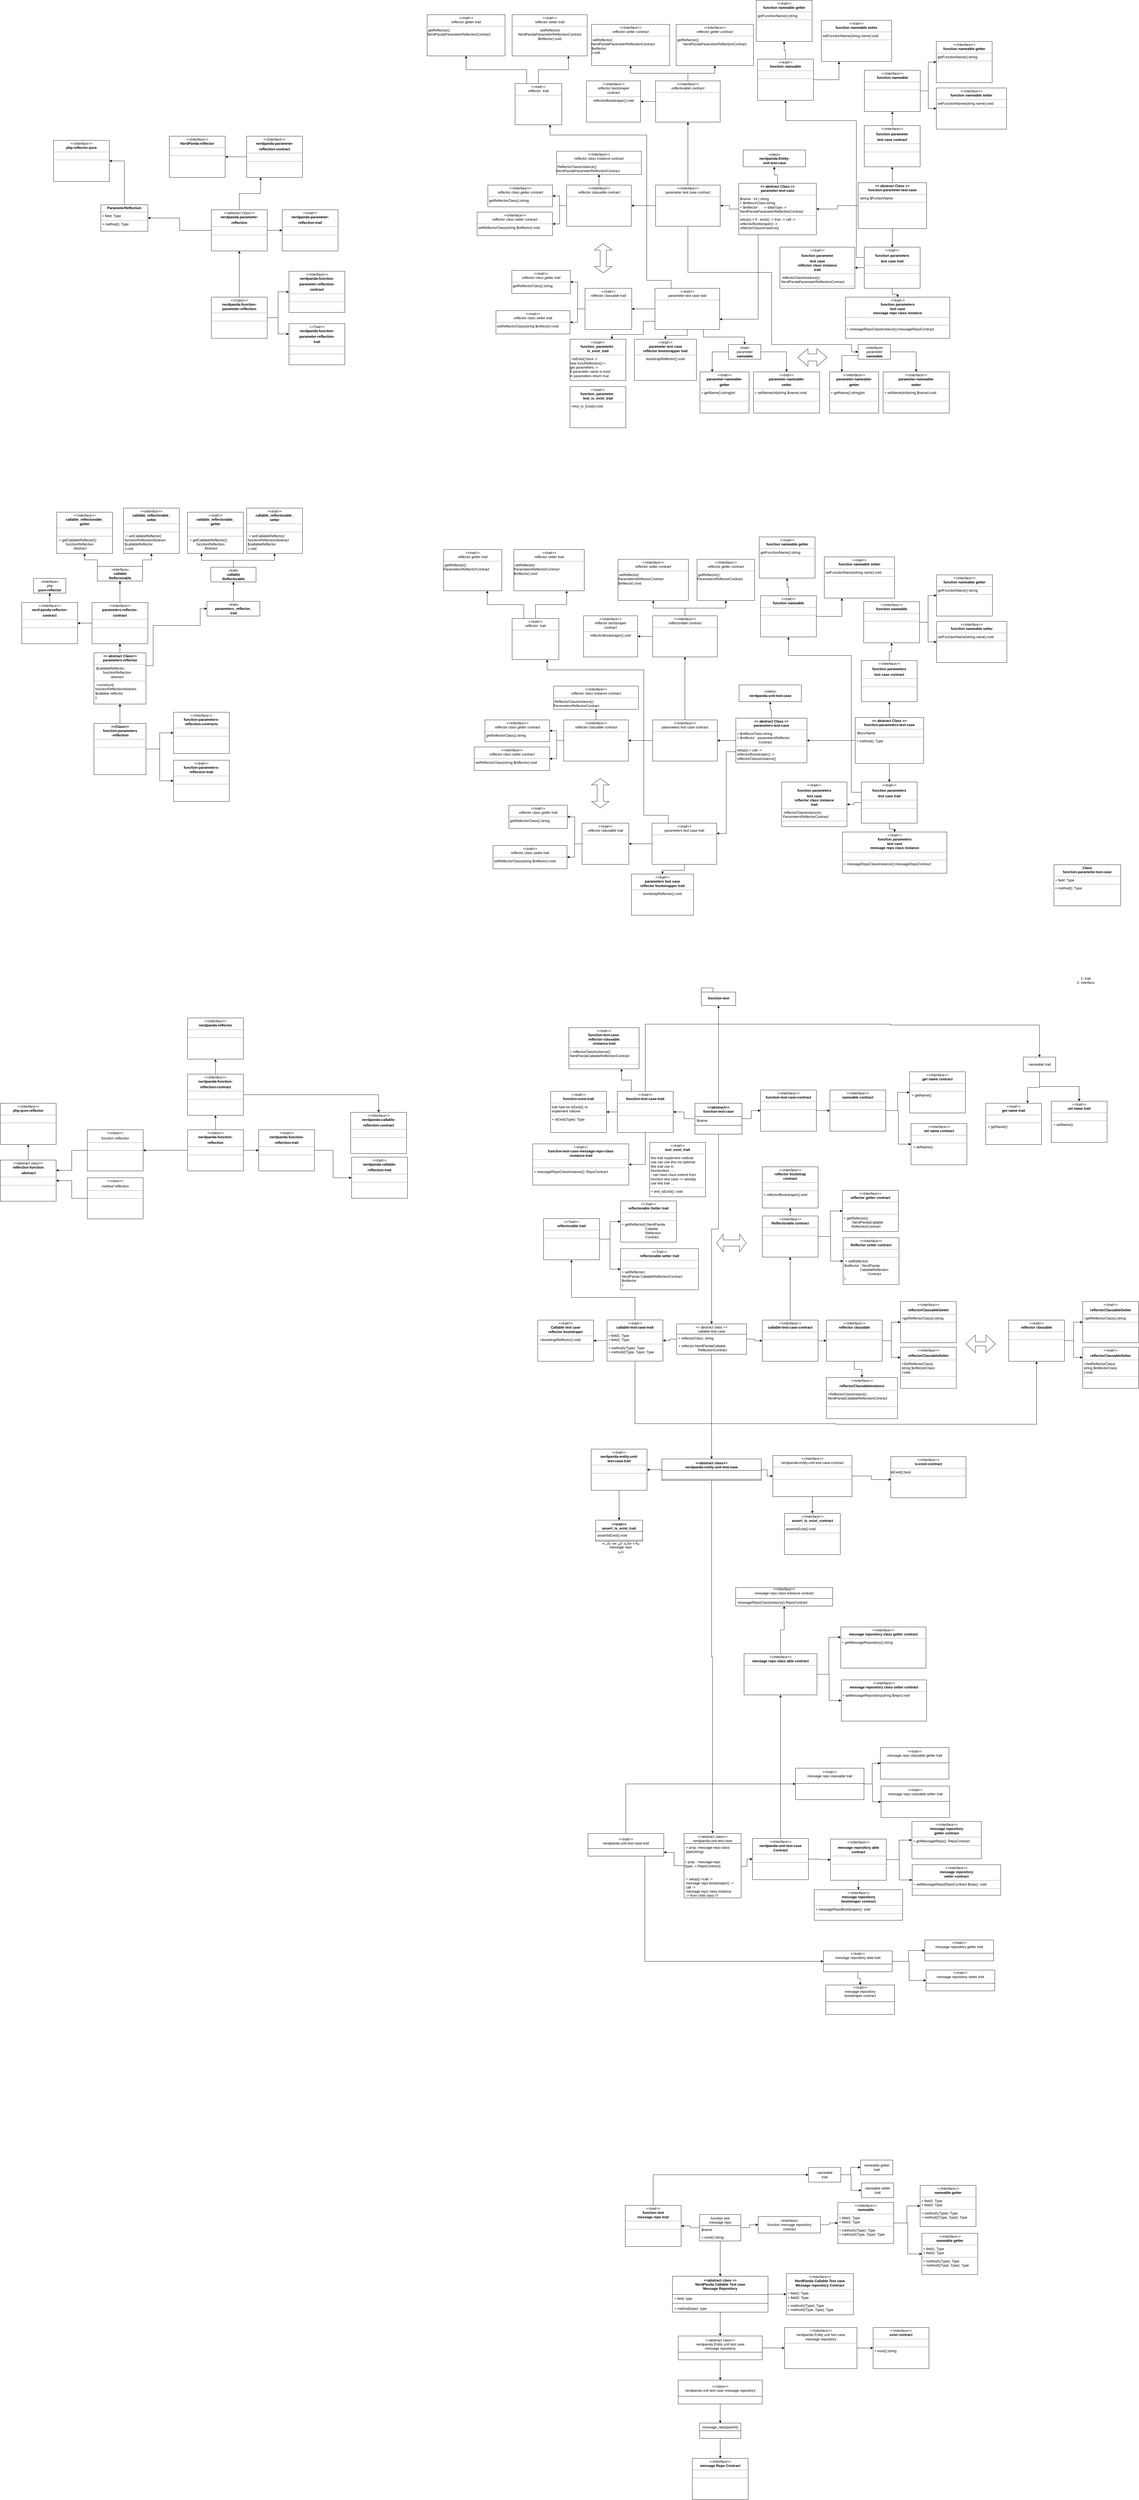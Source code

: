 <mxfile version="20.0.4" type="device"><diagram id="_TyKKFdIqNhigWTJYqOR" name="Page-1"><mxGraphModel dx="3102" dy="4171" grid="0" gridSize="10" guides="1" tooltips="1" connect="1" arrows="1" fold="1" page="0" pageScale="1" pageWidth="1100" pageHeight="850" math="0" shadow="0"><root><mxCell id="0"/><mxCell id="1" parent="0"/><mxCell id="WLkpntjzAPbI9BlpjhVs-1" value="function-test" style="shape=folder;fontStyle=1;spacingTop=10;tabWidth=40;tabHeight=14;tabPosition=left;html=1;" parent="1" vertex="1"><mxGeometry x="532.5" y="154" width="117" height="60" as="geometry"/></mxCell><mxCell id="WLkpntjzAPbI9BlpjhVs-6" style="edgeStyle=orthogonalEdgeStyle;rounded=0;orthogonalLoop=1;jettySize=auto;html=1;entryX=0.5;entryY=1;entryDx=0;entryDy=0;entryPerimeter=0;" parent="1" source="WLkpntjzAPbI9BlpjhVs-2" target="WLkpntjzAPbI9BlpjhVs-1" edge="1"><mxGeometry relative="1" as="geometry"/></mxCell><mxCell id="4E1Aw4nT6Af-Ly36AoHR-9" style="edgeStyle=orthogonalEdgeStyle;rounded=0;orthogonalLoop=1;jettySize=auto;html=1;entryX=0;entryY=0.5;entryDx=0;entryDy=0;" parent="1" source="WLkpntjzAPbI9BlpjhVs-2" target="WLkpntjzAPbI9BlpjhVs-20" edge="1"><mxGeometry relative="1" as="geometry"/></mxCell><mxCell id="4E1Aw4nT6Af-Ly36AoHR-12" style="edgeStyle=orthogonalEdgeStyle;rounded=0;orthogonalLoop=1;jettySize=auto;html=1;entryX=1;entryY=0.5;entryDx=0;entryDy=0;" parent="1" source="WLkpntjzAPbI9BlpjhVs-2" target="WLkpntjzAPbI9BlpjhVs-23" edge="1"><mxGeometry relative="1" as="geometry"/></mxCell><mxCell id="u8UPOJBQWHvHNZwV6j0Q-6" style="edgeStyle=orthogonalEdgeStyle;rounded=0;orthogonalLoop=1;jettySize=auto;html=1;entryX=0.5;entryY=0;entryDx=0;entryDy=0;" parent="1" source="WLkpntjzAPbI9BlpjhVs-2" target="u8UPOJBQWHvHNZwV6j0Q-1" edge="1"><mxGeometry relative="1" as="geometry"/></mxCell><mxCell id="WLkpntjzAPbI9BlpjhVs-2" value="&lt;&lt;abstract&gt;&gt;&#xA;function-test-case" style="swimlane;fontStyle=1;align=center;verticalAlign=top;childLayout=stackLayout;horizontal=1;startSize=45;horizontalStack=0;resizeParent=1;resizeParentMax=0;resizeLast=0;collapsible=1;marginBottom=0;" parent="1" vertex="1"><mxGeometry x="511" y="546" width="160" height="105" as="geometry"><mxRectangle x="511" y="546" width="149" height="26" as="alternateBounds"/></mxGeometry></mxCell><mxCell id="4E1Aw4nT6Af-Ly36AoHR-25" value="$name" style="text;strokeColor=none;fillColor=none;align=left;verticalAlign=top;spacingLeft=4;spacingRight=4;overflow=hidden;rotatable=0;points=[[0,0.5],[1,0.5]];portConstraint=eastwest;" parent="WLkpntjzAPbI9BlpjhVs-2" vertex="1"><mxGeometry y="45" width="160" height="26" as="geometry"/></mxCell><mxCell id="WLkpntjzAPbI9BlpjhVs-4" value="" style="line;strokeWidth=1;fillColor=none;align=left;verticalAlign=middle;spacingTop=-1;spacingLeft=3;spacingRight=3;rotatable=0;labelPosition=right;points=[];portConstraint=eastwest;" parent="WLkpntjzAPbI9BlpjhVs-2" vertex="1"><mxGeometry y="71" width="160" height="8" as="geometry"/></mxCell><mxCell id="WLkpntjzAPbI9BlpjhVs-5" value="    " style="text;strokeColor=none;fillColor=none;align=left;verticalAlign=top;spacingLeft=4;spacingRight=4;overflow=hidden;rotatable=0;points=[[0,0.5],[1,0.5]];portConstraint=eastwest;" parent="WLkpntjzAPbI9BlpjhVs-2" vertex="1"><mxGeometry y="79" width="160" height="26" as="geometry"/></mxCell><mxCell id="rQvBRmz-Q8Am-BgJC6v4-5" style="edgeStyle=orthogonalEdgeStyle;rounded=0;orthogonalLoop=1;jettySize=auto;html=1;entryX=1;entryY=0.5;entryDx=0;entryDy=0;" parent="1" source="WLkpntjzAPbI9BlpjhVs-13" edge="1"><mxGeometry relative="1" as="geometry"><mxPoint x="405" y="3092" as="targetPoint"/></mxGeometry></mxCell><mxCell id="WLkpntjzAPbI9BlpjhVs-13" value="&lt;&lt;abstract class&gt;&gt;&#xA;nerdpanda-unit-test-case" style="swimlane;fontStyle=0;childLayout=stackLayout;horizontal=1;startSize=34;fillColor=none;horizontalStack=0;resizeParent=1;resizeParentMax=0;resizeLast=0;collapsible=1;marginBottom=0;strokeColor=default;swimlaneLine=1;glass=0;rounded=0;shadow=0;sketch=0;fixedWidth=0;autosize=0;" parent="1" vertex="1"><mxGeometry x="474" y="3028" width="194" height="219" as="geometry"/></mxCell><mxCell id="vdKfWKMp69vLUdWhWhCq-1" value="+ prop: message-repo-class&#xA;type(string)&#xA;" style="text;strokeColor=none;fillColor=none;align=left;verticalAlign=top;spacingLeft=4;spacingRight=4;overflow=hidden;rotatable=0;points=[[0,0.5],[1,0.5]];portConstraint=eastwest;" parent="WLkpntjzAPbI9BlpjhVs-13" vertex="1"><mxGeometry y="34" width="194" height="49" as="geometry"/></mxCell><mxCell id="la3vxcw4P_-LeEAQ38kL-1" value="+ prop : message-repo&lt;br&gt; (type -&amp;gt; RepoContract)" style="text;whiteSpace=wrap;html=1;" parent="WLkpntjzAPbI9BlpjhVs-13" vertex="1"><mxGeometry y="83" width="194" height="58" as="geometry"/></mxCell><mxCell id="NVuzLtaz_eMeWhl6fLyc-10" value="+ setup()-&gt;call -&gt; &#xA;message repo bootstraper() -&gt;&#xA;call -&gt;&#xA;message repo class instance&#xA;-&gt; from child class !!!&#xA;&#xA;" style="text;strokeColor=none;fillColor=none;align=left;verticalAlign=top;spacingLeft=4;spacingRight=4;overflow=hidden;rotatable=0;points=[[0,0.5],[1,0.5]];portConstraint=eastwest;" parent="WLkpntjzAPbI9BlpjhVs-13" vertex="1"><mxGeometry y="141" width="194" height="78" as="geometry"/></mxCell><mxCell id="WLkpntjzAPbI9BlpjhVs-18" value="&lt;p style=&quot;margin:0px;margin-top:4px;text-align:center;&quot;&gt;&lt;i&gt;&amp;lt;&amp;lt;Interface&amp;gt;&amp;gt;&lt;/i&gt;&lt;b&gt;&lt;br&gt;is-exist-contract&lt;/b&gt;&lt;br&gt;&lt;b&gt;&lt;/b&gt;&lt;/p&gt;&lt;hr size=&quot;1&quot;&gt;isExist():bool&lt;br&gt;&lt;hr size=&quot;1&quot;&gt;" style="verticalAlign=top;align=left;overflow=fill;fontSize=12;fontFamily=Helvetica;html=1;" parent="1" vertex="1"><mxGeometry x="1177" y="1747" width="256" height="140" as="geometry"/></mxCell><mxCell id="4E1Aw4nT6Af-Ly36AoHR-3" style="edgeStyle=orthogonalEdgeStyle;rounded=0;orthogonalLoop=1;jettySize=auto;html=1;entryX=0;entryY=0.5;entryDx=0;entryDy=0;" parent="1" source="WLkpntjzAPbI9BlpjhVs-20" target="4E1Aw4nT6Af-Ly36AoHR-2" edge="1"><mxGeometry relative="1" as="geometry"/></mxCell><mxCell id="WLkpntjzAPbI9BlpjhVs-20" value="&lt;p style=&quot;margin:0px;margin-top:4px;text-align:center;&quot;&gt;&lt;i&gt;&amp;lt;&amp;lt;Interface&amp;gt;&amp;gt;&lt;/i&gt;&lt;b&gt;&lt;br&gt;function-test-case-contract&lt;/b&gt;&lt;br&gt;&lt;b&gt;&lt;/b&gt;&lt;/p&gt;&lt;hr size=&quot;1&quot;&gt;&lt;p style=&quot;margin:0px;margin-left:4px;&quot;&gt;&lt;br&gt;&lt;/p&gt;&lt;hr size=&quot;1&quot;&gt;&lt;p style=&quot;margin:0px;margin-left:4px;&quot;&gt;&lt;br&gt;&lt;/p&gt;" style="verticalAlign=top;align=left;overflow=fill;fontSize=12;fontFamily=Helvetica;html=1;" parent="1" vertex="1"><mxGeometry x="734" y="501" width="190" height="140" as="geometry"/></mxCell><mxCell id="4E1Aw4nT6Af-Ly36AoHR-14" style="edgeStyle=orthogonalEdgeStyle;rounded=0;orthogonalLoop=1;jettySize=auto;html=1;entryX=1;entryY=0.5;entryDx=0;entryDy=0;" parent="1" source="WLkpntjzAPbI9BlpjhVs-23" target="6MrsYekE0jEYYQUe618O-6" edge="1"><mxGeometry relative="1" as="geometry"/></mxCell><mxCell id="A4YibGhDip2vwmXO9XN3-2" style="edgeStyle=orthogonalEdgeStyle;rounded=0;orthogonalLoop=1;jettySize=auto;html=1;entryX=0.5;entryY=0;entryDx=0;entryDy=0;exitX=0.5;exitY=0;exitDx=0;exitDy=0;" parent="1" source="WLkpntjzAPbI9BlpjhVs-23" target="JbPb3V0z_JIuIGW9nyNE-25" edge="1"><mxGeometry relative="1" as="geometry"><Array as="points"><mxPoint x="342" y="277"/><mxPoint x="1176" y="277"/><mxPoint x="1176" y="280"/><mxPoint x="1683" y="280"/></Array></mxGeometry></mxCell><mxCell id="NVuzLtaz_eMeWhl6fLyc-12" style="edgeStyle=orthogonalEdgeStyle;rounded=0;orthogonalLoop=1;jettySize=auto;html=1;entryX=1;entryY=0.5;entryDx=0;entryDy=0;" parent="1" source="WLkpntjzAPbI9BlpjhVs-23" target="NVuzLtaz_eMeWhl6fLyc-11" edge="1"><mxGeometry relative="1" as="geometry"/></mxCell><mxCell id="QVcAA0bUKiW9gMb0ZzJo-1" style="edgeStyle=orthogonalEdgeStyle;rounded=0;orthogonalLoop=1;jettySize=auto;html=1;entryX=0.75;entryY=1;entryDx=0;entryDy=0;exitX=0.25;exitY=0;exitDx=0;exitDy=0;" parent="1" source="WLkpntjzAPbI9BlpjhVs-23" target="R-wlIq3-uhwpVF1E1aDk-1" edge="1"><mxGeometry relative="1" as="geometry"/></mxCell><mxCell id="WLkpntjzAPbI9BlpjhVs-23" value="&lt;p style=&quot;margin:0px;margin-top:4px;text-align:center;&quot;&gt;&lt;i&gt;&amp;lt;&amp;lt;trait&amp;gt;&amp;gt;&lt;br&gt;&lt;/i&gt;&lt;b&gt;function-test-case-trait&lt;/b&gt;&lt;br&gt;&lt;b&gt;&lt;/b&gt;&lt;/p&gt;&lt;hr size=&quot;1&quot;&gt;&lt;p style=&quot;margin:0px;margin-left:4px;&quot;&gt;&lt;br&gt;&lt;br&gt;&lt;/p&gt;&lt;hr size=&quot;1&quot;&gt;&lt;p style=&quot;margin:0px;margin-left:4px;&quot;&gt;&lt;br&gt;&lt;br&gt;&lt;/p&gt;" style="verticalAlign=top;align=left;overflow=fill;fontSize=12;fontFamily=Helvetica;html=1;" parent="1" vertex="1"><mxGeometry x="247" y="505.5" width="190" height="140" as="geometry"/></mxCell><mxCell id="6MrsYekE0jEYYQUe618O-22" style="edgeStyle=orthogonalEdgeStyle;rounded=0;orthogonalLoop=1;jettySize=auto;html=1;entryX=0.005;entryY=0.557;entryDx=0;entryDy=0;entryPerimeter=0;" parent="1" source="WLkpntjzAPbI9BlpjhVs-24" target="WLkpntjzAPbI9BlpjhVs-18" edge="1"><mxGeometry relative="1" as="geometry"/></mxCell><mxCell id="4E1Aw4nT6Af-Ly36AoHR-24" style="edgeStyle=orthogonalEdgeStyle;rounded=0;orthogonalLoop=1;jettySize=auto;html=1;entryX=0.5;entryY=0;entryDx=0;entryDy=0;" parent="1" source="WLkpntjzAPbI9BlpjhVs-24" target="4E1Aw4nT6Af-Ly36AoHR-21" edge="1"><mxGeometry relative="1" as="geometry"/></mxCell><mxCell id="WLkpntjzAPbI9BlpjhVs-24" value="&lt;p style=&quot;margin:0px;margin-top:4px;text-align:center;&quot;&gt;&lt;i&gt;&amp;lt;&amp;lt;Interface&amp;gt;&amp;gt;&lt;/i&gt;&lt;b&gt;&lt;br&gt;&lt;/b&gt;nerdpanda-entity-unit-test-case-contract&lt;/p&gt;&lt;hr size=&quot;1&quot;&gt;&lt;p style=&quot;margin:0px;margin-left:4px;&quot;&gt;&lt;br&gt;&lt;br&gt;&lt;/p&gt;&lt;hr size=&quot;1&quot;&gt;&lt;p style=&quot;margin:0px;margin-left:4px;&quot;&gt;&lt;br&gt;&lt;/p&gt;" style="verticalAlign=top;align=left;overflow=fill;fontSize=12;fontFamily=Helvetica;html=1;" parent="1" vertex="1"><mxGeometry x="776" y="1743" width="269" height="140" as="geometry"/></mxCell><mxCell id="OHwbAzYLFAOEITvmgdfm-4" style="edgeStyle=orthogonalEdgeStyle;rounded=0;orthogonalLoop=1;jettySize=auto;html=1;entryX=1;entryY=0.5;entryDx=0;entryDy=0;" parent="1" source="6MrsYekE0jEYYQUe618O-1" target="XG3kggbXAeIv8R_sA9mu-12" edge="1"><mxGeometry relative="1" as="geometry"/></mxCell><mxCell id="YUF6R8RZo8pUIoY8ItPx-2" style="edgeStyle=orthogonalEdgeStyle;rounded=0;orthogonalLoop=1;jettySize=auto;html=1;entryX=0.5;entryY=1;entryDx=0;entryDy=0;" parent="1" source="6MrsYekE0jEYYQUe618O-1" target="YUF6R8RZo8pUIoY8ItPx-1" edge="1"><mxGeometry relative="1" as="geometry"/></mxCell><mxCell id="YUF6R8RZo8pUIoY8ItPx-4" style="edgeStyle=orthogonalEdgeStyle;rounded=0;orthogonalLoop=1;jettySize=auto;html=1;entryX=0.5;entryY=0;entryDx=0;entryDy=0;" parent="1" source="6MrsYekE0jEYYQUe618O-1" target="YUF6R8RZo8pUIoY8ItPx-3" edge="1"><mxGeometry relative="1" as="geometry"/></mxCell><mxCell id="6MrsYekE0jEYYQUe618O-1" value="&lt;p style=&quot;margin:0px;margin-top:4px;text-align:center;&quot;&gt;&lt;b&gt;&lt;b&gt;&amp;lt;&amp;lt; abstract Class &amp;gt;&amp;gt;&lt;br&gt;&lt;/b&gt;function-parameters-test-case&lt;/b&gt;&lt;/p&gt;&lt;hr size=&quot;1&quot;&gt;&lt;p style=&quot;margin:0px;margin-left:4px;&quot;&gt;&amp;nbsp;$funcName&lt;/p&gt;&lt;hr size=&quot;1&quot;&gt;&lt;p style=&quot;margin:0px;margin-left:4px;&quot;&gt;+ method(): Type&lt;/p&gt;" style="verticalAlign=top;align=left;overflow=fill;fontSize=12;fontFamily=Helvetica;html=1;" parent="1" vertex="1"><mxGeometry x="1056" y="-765" width="233" height="156" as="geometry"/></mxCell><mxCell id="6MrsYekE0jEYYQUe618O-2" value="&lt;p style=&quot;margin:0px;margin-top:4px;text-align:center;&quot;&gt;&lt;b&gt;Class&lt;br&gt;function-parameter-test-case&lt;br&gt;&lt;/b&gt;&lt;/p&gt;&lt;hr size=&quot;1&quot;&gt;&lt;p style=&quot;margin:0px;margin-left:4px;&quot;&gt;+ field: Type&lt;/p&gt;&lt;hr size=&quot;1&quot;&gt;&lt;p style=&quot;margin:0px;margin-left:4px;&quot;&gt;+ method(): Type&lt;/p&gt;" style="verticalAlign=top;align=left;overflow=fill;fontSize=12;fontFamily=Helvetica;html=1;" parent="1" vertex="1"><mxGeometry x="1732" y="-265" width="227" height="140" as="geometry"/></mxCell><mxCell id="6MrsYekE0jEYYQUe618O-6" value="&lt;p style=&quot;margin:0px;margin-top:4px;text-align:center;&quot;&gt;&lt;i&gt;&amp;lt;&amp;lt;trait&amp;gt;&amp;gt;&lt;br&gt;&lt;/i&gt;&lt;b&gt;function-exist-trait&lt;/b&gt;&lt;br&gt;&lt;/p&gt;&lt;hr size=&quot;1&quot;&gt;&lt;p style=&quot;margin:0px;margin-left:4px;&quot;&gt;trait hast ke isExist() ro&lt;br&gt; implement mikone &lt;br&gt;&lt;/p&gt;&lt;hr size=&quot;1&quot;&gt;&lt;p style=&quot;margin:0px;margin-left:4px;&quot;&gt;+ isExist(Type): Type&lt;br&gt;&lt;br&gt;&lt;/p&gt;" style="verticalAlign=top;align=left;overflow=fill;fontSize=12;fontFamily=Helvetica;html=1;" parent="1" vertex="1"><mxGeometry x="20" y="505.5" width="190" height="140" as="geometry"/></mxCell><mxCell id="6MrsYekE0jEYYQUe618O-8" value="&lt;p style=&quot;margin:0px;margin-top:4px;text-align:center;&quot;&gt;&lt;i&gt;&amp;lt;&amp;lt;trait&amp;gt;&amp;gt;&lt;br&gt;&lt;/i&gt;&lt;b&gt;test_exist_trait&lt;/b&gt;&lt;br&gt;&lt;/p&gt;&lt;hr size=&quot;1&quot;&gt;&lt;p style=&quot;margin:0px;margin-left:4px;&quot;&gt;this trait implement method &lt;br&gt;use can use this via optional&lt;br&gt;this trait use in&lt;br&gt; functiontest , ....&lt;br&gt;- can have class extend from&lt;br&gt; function test case =&amp;gt; already &lt;br&gt;use this trait ....&lt;br&gt;&lt;/p&gt;&lt;hr size=&quot;1&quot;&gt;&lt;p style=&quot;margin:0px;margin-left:4px;&quot;&gt;+ test_isExist(): void&lt;br&gt;&lt;br&gt;&lt;/p&gt;" style="verticalAlign=top;align=left;overflow=fill;fontSize=12;fontFamily=Helvetica;html=1;" parent="1" vertex="1"><mxGeometry x="357" y="679" width="190" height="185" as="geometry"/></mxCell><mxCell id="6MrsYekE0jEYYQUe618O-21" style="edgeStyle=orthogonalEdgeStyle;rounded=0;orthogonalLoop=1;jettySize=auto;html=1;entryX=0;entryY=0.5;entryDx=0;entryDy=0;" parent="1" source="6MrsYekE0jEYYQUe618O-16" target="WLkpntjzAPbI9BlpjhVs-24" edge="1"><mxGeometry relative="1" as="geometry"/></mxCell><mxCell id="6MrsYekE0jEYYQUe618O-25" style="edgeStyle=orthogonalEdgeStyle;rounded=0;orthogonalLoop=1;jettySize=auto;html=1;entryX=0.5;entryY=0;entryDx=0;entryDy=0;" parent="1" source="6MrsYekE0jEYYQUe618O-16" target="WLkpntjzAPbI9BlpjhVs-13" edge="1"><mxGeometry relative="1" as="geometry"/></mxCell><mxCell id="4E1Aw4nT6Af-Ly36AoHR-27" style="edgeStyle=orthogonalEdgeStyle;rounded=0;orthogonalLoop=1;jettySize=auto;html=1;entryX=1;entryY=0.5;entryDx=0;entryDy=0;" parent="1" source="6MrsYekE0jEYYQUe618O-16" target="4E1Aw4nT6Af-Ly36AoHR-26" edge="1"><mxGeometry relative="1" as="geometry"/></mxCell><mxCell id="6MrsYekE0jEYYQUe618O-16" value="&lt;&lt;abstract class&gt;&gt;&#xA;nerdpanda-entity-unit-test-case&#xA;" style="swimlane;fontStyle=1;align=center;verticalAlign=top;childLayout=stackLayout;horizontal=1;startSize=39;horizontalStack=0;resizeParent=1;resizeParentMax=0;resizeLast=0;collapsible=1;marginBottom=0;" parent="1" vertex="1"><mxGeometry x="398.5" y="1755" width="338" height="73" as="geometry"/></mxCell><mxCell id="4E1Aw4nT6Af-Ly36AoHR-1" value="&#xA;" style="text;strokeColor=none;fillColor=none;align=left;verticalAlign=top;spacingLeft=4;spacingRight=4;overflow=hidden;rotatable=0;points=[[0,0.5],[1,0.5]];portConstraint=eastwest;" parent="6MrsYekE0jEYYQUe618O-16" vertex="1"><mxGeometry y="39" width="338" height="26" as="geometry"/></mxCell><mxCell id="6MrsYekE0jEYYQUe618O-18" value="" style="line;strokeWidth=1;fillColor=none;align=left;verticalAlign=middle;spacingTop=-1;spacingLeft=3;spacingRight=3;rotatable=0;labelPosition=right;points=[];portConstraint=eastwest;" parent="6MrsYekE0jEYYQUe618O-16" vertex="1"><mxGeometry y="65" width="338" height="8" as="geometry"/></mxCell><mxCell id="6MrsYekE0jEYYQUe618O-27" value="1- trait &lt;br&gt;2- interface&lt;br&gt;&lt;br&gt; " style="text;html=1;strokeColor=none;fillColor=none;align=center;verticalAlign=middle;whiteSpace=wrap;rounded=0;" parent="1" vertex="1"><mxGeometry x="1721" y="83" width="238" height="106" as="geometry"/></mxCell><mxCell id="la3vxcw4P_-LeEAQ38kL-7" style="edgeStyle=orthogonalEdgeStyle;rounded=0;orthogonalLoop=1;jettySize=auto;html=1;entryX=0;entryY=0.5;entryDx=0;entryDy=0;" parent="1" source="la3vxcw4P_-LeEAQ38kL-4" target="la3vxcw4P_-LeEAQ38kL-6" edge="1"><mxGeometry relative="1" as="geometry"/></mxCell><mxCell id="xCo4SKFzPxBbutA1GipK-2" style="edgeStyle=orthogonalEdgeStyle;rounded=0;orthogonalLoop=1;jettySize=auto;html=1;entryX=0.5;entryY=1;entryDx=0;entryDy=0;" parent="1" source="la3vxcw4P_-LeEAQ38kL-4" target="xCo4SKFzPxBbutA1GipK-1" edge="1"><mxGeometry relative="1" as="geometry"/></mxCell><mxCell id="la3vxcw4P_-LeEAQ38kL-4" value="&lt;p style=&quot;margin:0px;margin-top:4px;text-align:center;&quot;&gt;&lt;i&gt;&amp;lt;&amp;lt;Interface&amp;gt;&amp;gt;&lt;/i&gt;&lt;br&gt;&lt;b&gt;nerdpanda-unit-test-case&lt;br&gt;Contract&lt;br&gt;&lt;/b&gt;&lt;/p&gt;&lt;hr size=&quot;1&quot;&gt;&lt;p style=&quot;margin:0px;margin-left:4px;&quot;&gt;&lt;br&gt;&lt;/p&gt;&lt;hr size=&quot;1&quot;&gt;&lt;p style=&quot;margin:0px;margin-left:4px;&quot;&gt;&lt;br&gt;&lt;/p&gt;" style="verticalAlign=top;align=left;overflow=fill;fontSize=12;fontFamily=Helvetica;html=1;" parent="1" vertex="1"><mxGeometry x="707" y="3045" width="190" height="140" as="geometry"/></mxCell><mxCell id="la3vxcw4P_-LeEAQ38kL-5" style="edgeStyle=orthogonalEdgeStyle;rounded=0;orthogonalLoop=1;jettySize=auto;html=1;entryX=0;entryY=0.5;entryDx=0;entryDy=0;" parent="1" source="la3vxcw4P_-LeEAQ38kL-1" target="la3vxcw4P_-LeEAQ38kL-4" edge="1"><mxGeometry relative="1" as="geometry"/></mxCell><mxCell id="A4YibGhDip2vwmXO9XN3-4" style="edgeStyle=orthogonalEdgeStyle;rounded=0;orthogonalLoop=1;jettySize=auto;html=1;entryX=0;entryY=0.5;entryDx=0;entryDy=0;" parent="1" source="la3vxcw4P_-LeEAQ38kL-6" target="A4YibGhDip2vwmXO9XN3-3" edge="1"><mxGeometry relative="1" as="geometry"/></mxCell><mxCell id="A4YibGhDip2vwmXO9XN3-7" style="edgeStyle=orthogonalEdgeStyle;rounded=0;orthogonalLoop=1;jettySize=auto;html=1;entryX=0;entryY=0.5;entryDx=0;entryDy=0;" parent="1" source="la3vxcw4P_-LeEAQ38kL-6" target="A4YibGhDip2vwmXO9XN3-5" edge="1"><mxGeometry relative="1" as="geometry"/></mxCell><mxCell id="f1rWbtw_I353xfsQ0IQH-6" style="edgeStyle=orthogonalEdgeStyle;rounded=0;orthogonalLoop=1;jettySize=auto;html=1;entryX=0.5;entryY=0;entryDx=0;entryDy=0;" parent="1" source="la3vxcw4P_-LeEAQ38kL-6" target="f1rWbtw_I353xfsQ0IQH-5" edge="1"><mxGeometry relative="1" as="geometry"/></mxCell><mxCell id="la3vxcw4P_-LeEAQ38kL-6" value="&lt;p style=&quot;margin:0px;margin-top:4px;text-align:center;&quot;&gt;&lt;i&gt;&amp;lt;&amp;lt;Interface&amp;gt;&amp;gt;&lt;/i&gt;&lt;/p&gt;&lt;p style=&quot;margin:0px;margin-top:4px;text-align:center;&quot;&gt;&lt;b&gt;message repository able&lt;br&gt;contract&lt;/b&gt;&lt;br&gt;&lt;/p&gt;&lt;hr size=&quot;1&quot;&gt;&lt;br&gt;&lt;hr size=&quot;1&quot;&gt;&lt;p style=&quot;margin:0px;margin-left:4px;&quot;&gt;&lt;br&gt;&lt;/p&gt;" style="verticalAlign=top;align=left;overflow=fill;fontSize=12;fontFamily=Helvetica;html=1;" parent="1" vertex="1"><mxGeometry x="972" y="3047" width="190" height="140" as="geometry"/></mxCell><mxCell id="UFbzrHQndWbfwIhMLF8G-2" style="edgeStyle=orthogonalEdgeStyle;rounded=0;orthogonalLoop=1;jettySize=auto;html=1;entryX=0.5;entryY=0;entryDx=0;entryDy=0;" parent="1" source="la3vxcw4P_-LeEAQ38kL-8" target="UFbzrHQndWbfwIhMLF8G-1" edge="1"><mxGeometry relative="1" as="geometry"/></mxCell><mxCell id="la3vxcw4P_-LeEAQ38kL-8" value="message_repo(parent)" style="swimlane;fontStyle=0;childLayout=stackLayout;horizontal=1;startSize=26;fillColor=none;horizontalStack=0;resizeParent=1;resizeParentMax=0;resizeLast=0;collapsible=1;marginBottom=0;" parent="1" vertex="1"><mxGeometry x="527" y="5032" width="140" height="52" as="geometry"/></mxCell><mxCell id="UFbzrHQndWbfwIhMLF8G-1" value="&lt;p style=&quot;margin:0px;margin-top:4px;text-align:center;&quot;&gt;&lt;i&gt;&amp;lt;&amp;lt;Interface&amp;gt;&amp;gt;&lt;/i&gt;&lt;b&gt;&lt;br&gt;message Repo Contract&lt;/b&gt;&lt;br&gt;&lt;b&gt;&lt;/b&gt;&lt;/p&gt;&lt;hr size=&quot;1&quot;&gt;&lt;p style=&quot;margin:0px;margin-left:4px;&quot;&gt;&lt;br&gt;&lt;/p&gt;&lt;hr size=&quot;1&quot;&gt;&lt;p style=&quot;margin:0px;margin-left:4px;&quot;&gt;&lt;br&gt;&lt;/p&gt;" style="verticalAlign=top;align=left;overflow=fill;fontSize=12;fontFamily=Helvetica;html=1;" parent="1" vertex="1"><mxGeometry x="502" y="5152" width="190" height="140" as="geometry"/></mxCell><mxCell id="4E1Aw4nT6Af-Ly36AoHR-6" style="edgeStyle=orthogonalEdgeStyle;rounded=0;orthogonalLoop=1;jettySize=auto;html=1;entryX=0;entryY=0.5;entryDx=0;entryDy=0;" parent="1" source="4E1Aw4nT6Af-Ly36AoHR-2" target="4E1Aw4nT6Af-Ly36AoHR-4" edge="1"><mxGeometry relative="1" as="geometry"/></mxCell><mxCell id="4E1Aw4nT6Af-Ly36AoHR-7" style="edgeStyle=orthogonalEdgeStyle;rounded=0;orthogonalLoop=1;jettySize=auto;html=1;entryX=0;entryY=0.5;entryDx=0;entryDy=0;" parent="1" source="4E1Aw4nT6Af-Ly36AoHR-2" target="4E1Aw4nT6Af-Ly36AoHR-5" edge="1"><mxGeometry relative="1" as="geometry"/></mxCell><mxCell id="4E1Aw4nT6Af-Ly36AoHR-2" value="&lt;p style=&quot;margin:0px;margin-top:4px;text-align:center;&quot;&gt;&lt;i&gt;&amp;lt;&amp;lt;Interface&amp;gt;&amp;gt;&lt;/i&gt;&lt;br&gt;&lt;b&gt;nameable contract&lt;/b&gt;&lt;br&gt;&lt;/p&gt;&lt;hr size=&quot;1&quot;&gt;&lt;p style=&quot;margin:0px;margin-left:4px;&quot;&gt;&lt;br&gt;&lt;/p&gt;&lt;hr size=&quot;1&quot;&gt;&lt;p style=&quot;margin:0px;margin-left:4px;&quot;&gt;&lt;br&gt;&lt;br&gt;&lt;/p&gt;" style="verticalAlign=top;align=left;overflow=fill;fontSize=12;fontFamily=Helvetica;html=1;" parent="1" vertex="1"><mxGeometry x="970" y="501" width="190" height="140" as="geometry"/></mxCell><mxCell id="4E1Aw4nT6Af-Ly36AoHR-4" value="&lt;p style=&quot;margin:0px;margin-top:4px;text-align:center;&quot;&gt;&lt;i&gt;&amp;lt;&amp;lt;Interface&amp;gt;&amp;gt;&lt;/i&gt;&lt;br&gt;&lt;b&gt;get name contract&lt;/b&gt;&lt;br&gt;&lt;/p&gt;&lt;hr size=&quot;1&quot;&gt;&lt;p style=&quot;margin:0px;margin-left:4px;&quot;&gt;&lt;br&gt;&lt;/p&gt;&lt;hr size=&quot;1&quot;&gt;&lt;p style=&quot;margin:0px;margin-left:4px;&quot;&gt;&amp;nbsp;+ getName()&lt;br&gt;&lt;/p&gt;" style="verticalAlign=top;align=left;overflow=fill;fontSize=12;fontFamily=Helvetica;html=1;" parent="1" vertex="1"><mxGeometry x="1241" y="439" width="190" height="140" as="geometry"/></mxCell><mxCell id="4E1Aw4nT6Af-Ly36AoHR-5" value="&lt;p style=&quot;margin:0px;margin-top:4px;text-align:center;&quot;&gt;&lt;i&gt;&amp;lt;&amp;lt;Interface&amp;gt;&amp;gt;&lt;/i&gt;&lt;br&gt;&lt;b&gt;set name contract&lt;/b&gt;&lt;br&gt;&lt;/p&gt;&lt;hr size=&quot;1&quot;&gt;&lt;p style=&quot;margin:0px;margin-left:4px;&quot;&gt;&lt;br&gt;&lt;/p&gt;&lt;hr size=&quot;1&quot;&gt;&lt;p style=&quot;margin:0px;margin-left:4px;&quot;&gt;&amp;nbsp;+ setName()&lt;br&gt;&lt;/p&gt;" style="verticalAlign=top;align=left;overflow=fill;fontSize=12;fontFamily=Helvetica;html=1;" parent="1" vertex="1"><mxGeometry x="1246" y="615" width="190" height="140" as="geometry"/></mxCell><mxCell id="4E1Aw4nT6Af-Ly36AoHR-15" value="&lt;p style=&quot;margin:0px;margin-top:4px;text-align:center;&quot;&gt;&lt;i&gt;&amp;lt;&amp;lt;trait&amp;gt;&amp;gt;&lt;/i&gt;&lt;br&gt;&lt;b&gt;get name trait&lt;/b&gt;&lt;br&gt;&lt;/p&gt;&lt;hr size=&quot;1&quot;&gt;&lt;p style=&quot;margin:0px;margin-left:4px;&quot;&gt;&lt;br&gt;&lt;/p&gt;&lt;hr size=&quot;1&quot;&gt;&lt;p style=&quot;margin:0px;margin-left:4px;&quot;&gt;&amp;nbsp;+ getName()&lt;br&gt;&lt;/p&gt;" style="verticalAlign=top;align=left;overflow=fill;fontSize=12;fontFamily=Helvetica;html=1;" parent="1" vertex="1"><mxGeometry x="1500" y="546" width="190" height="140" as="geometry"/></mxCell><mxCell id="4E1Aw4nT6Af-Ly36AoHR-18" value="&lt;p style=&quot;margin:0px;margin-top:4px;text-align:center;&quot;&gt;&lt;i&gt;&amp;lt;&amp;lt;trait&amp;gt;&amp;gt;&lt;/i&gt;&lt;br&gt;&lt;b&gt;set name trait&lt;/b&gt;&lt;br&gt;&lt;/p&gt;&lt;hr size=&quot;1&quot;&gt;&lt;p style=&quot;margin:0px;margin-left:4px;&quot;&gt;&lt;br&gt;&lt;/p&gt;&lt;hr size=&quot;1&quot;&gt;&lt;p style=&quot;margin:0px;margin-left:4px;&quot;&gt;&amp;nbsp;+ setName()&lt;br&gt;&lt;/p&gt;" style="verticalAlign=top;align=left;overflow=fill;fontSize=12;fontFamily=Helvetica;html=1;" parent="1" vertex="1"><mxGeometry x="1723" y="539" width="190" height="140" as="geometry"/></mxCell><mxCell id="4E1Aw4nT6Af-Ly36AoHR-21" value="&lt;p style=&quot;margin:0px;margin-top:4px;text-align:center;&quot;&gt;&lt;i&gt;&amp;lt;&amp;lt;Interface&amp;gt;&amp;gt;&lt;/i&gt;&lt;br&gt;&lt;b&gt;assert_is_exist_contract&lt;/b&gt;&lt;br&gt;&lt;/p&gt;&lt;hr size=&quot;1&quot;&gt;&lt;p style=&quot;margin:0px;margin-left:4px;&quot;&gt;assertIsExist():void&lt;br&gt;&lt;/p&gt;&lt;hr size=&quot;1&quot;&gt;&lt;p style=&quot;margin:0px;margin-left:4px;&quot;&gt;&lt;br&gt;&lt;/p&gt;" style="verticalAlign=top;align=left;overflow=fill;fontSize=12;fontFamily=Helvetica;html=1;" parent="1" vertex="1"><mxGeometry x="815.5" y="1940" width="190" height="140" as="geometry"/></mxCell><mxCell id="4E1Aw4nT6Af-Ly36AoHR-30" style="edgeStyle=orthogonalEdgeStyle;rounded=0;orthogonalLoop=1;jettySize=auto;html=1;entryX=0.5;entryY=0;entryDx=0;entryDy=0;" parent="1" source="4E1Aw4nT6Af-Ly36AoHR-26" target="4E1Aw4nT6Af-Ly36AoHR-34" edge="1"><mxGeometry relative="1" as="geometry"><mxPoint x="253" y="1944" as="targetPoint"/></mxGeometry></mxCell><mxCell id="4E1Aw4nT6Af-Ly36AoHR-26" value="&lt;p style=&quot;margin:0px;margin-top:4px;text-align:center;&quot;&gt;&lt;i&gt;&amp;lt;&amp;lt;trait&amp;gt;&amp;gt;&lt;/i&gt;&lt;b&gt;&lt;br&gt;nerdpanda-entity-unit-&lt;br&gt;test-case-trait&lt;/b&gt;&lt;br&gt;&lt;b&gt;&lt;/b&gt;&lt;/p&gt;&lt;hr size=&quot;1&quot;&gt;&lt;p style=&quot;margin:0px;margin-left:4px;&quot;&gt;&lt;br&gt;&lt;/p&gt;&lt;hr size=&quot;1&quot;&gt;&lt;p style=&quot;margin:0px;margin-left:4px;&quot;&gt;&lt;br&gt;&lt;/p&gt;" style="verticalAlign=top;align=left;overflow=fill;fontSize=12;fontFamily=Helvetica;html=1;" parent="1" vertex="1"><mxGeometry x="158" y="1721.5" width="190" height="140" as="geometry"/></mxCell><mxCell id="4E1Aw4nT6Af-Ly36AoHR-34" value="&lt;&lt;trait&gt;&gt;&#xA;assert_is_exist_trait&#xA;&#xA;&#xA;&#xA;&#xA;" style="swimlane;fontStyle=1;align=center;verticalAlign=top;childLayout=stackLayout;horizontal=1;startSize=38;horizontalStack=0;resizeParent=1;resizeParentMax=0;resizeLast=0;collapsible=1;marginBottom=0;" parent="1" vertex="1"><mxGeometry x="173" y="1963" width="160" height="72" as="geometry"/></mxCell><mxCell id="4E1Aw4nT6Af-Ly36AoHR-35" value="assertIsExist():void" style="text;strokeColor=none;fillColor=none;align=left;verticalAlign=top;spacingLeft=4;spacingRight=4;overflow=hidden;rotatable=0;points=[[0,0.5],[1,0.5]];portConstraint=eastwest;" parent="4E1Aw4nT6Af-Ly36AoHR-34" vertex="1"><mxGeometry y="38" width="160" height="26" as="geometry"/></mxCell><mxCell id="4E1Aw4nT6Af-Ly36AoHR-36" value="" style="line;strokeWidth=1;fillColor=none;align=left;verticalAlign=middle;spacingTop=-1;spacingLeft=3;spacingRight=3;rotatable=0;labelPosition=right;points=[];portConstraint=eastwest;" parent="4E1Aw4nT6Af-Ly36AoHR-34" vertex="1"><mxGeometry y="64" width="160" height="8" as="geometry"/></mxCell><mxCell id="4E1Aw4nT6Af-Ly36AoHR-39" value="پیاده سازی این متد نیاز به &lt;br&gt;message repo &lt;br&gt;داره" style="text;html=1;strokeColor=none;fillColor=none;align=center;verticalAlign=middle;whiteSpace=wrap;rounded=0;" parent="1" vertex="1"><mxGeometry x="158" y="2004" width="201" height="102" as="geometry"/></mxCell><mxCell id="A4YibGhDip2vwmXO9XN3-3" value="&lt;p style=&quot;margin:0px;margin-top:4px;text-align:center;&quot;&gt;&lt;i&gt;&amp;lt;&amp;lt;Interface&amp;gt;&amp;gt;&lt;br&gt;&lt;/i&gt;&lt;b&gt;message repository &lt;br&gt;getter contract&lt;/b&gt;&lt;br&gt;&lt;/p&gt;&lt;hr size=&quot;1&quot;&gt;&lt;p style=&quot;margin:0px;margin-left:4px;&quot;&gt;+ getMessageRepo(): RepoContract&lt;br&gt;&lt;/p&gt;&lt;hr size=&quot;1&quot;&gt;" style="verticalAlign=top;align=left;overflow=fill;fontSize=12;fontFamily=Helvetica;html=1;" parent="1" vertex="1"><mxGeometry x="1249" y="2987" width="236" height="127" as="geometry"/></mxCell><mxCell id="A4YibGhDip2vwmXO9XN3-5" value="&lt;p style=&quot;margin:0px;margin-top:4px;text-align:center;&quot;&gt;&lt;i&gt;&amp;lt;&amp;lt;Interface&amp;gt;&amp;gt;&lt;br&gt;&lt;/i&gt;&lt;b&gt;message repository &lt;br&gt;setter contract&lt;/b&gt;&lt;br&gt;&lt;/p&gt;&lt;hr size=&quot;1&quot;&gt;&lt;p style=&quot;margin:0px;margin-left:4px;&quot;&gt;+ setMessageRepo(RepoContract $repo): void&lt;br&gt;&lt;/p&gt;&lt;hr size=&quot;1&quot;&gt;" style="verticalAlign=top;align=left;overflow=fill;fontSize=12;fontFamily=Helvetica;html=1;" parent="1" vertex="1"><mxGeometry x="1250" y="3134" width="301" height="104" as="geometry"/></mxCell><mxCell id="KM-18aBydoLXvJ3X2cXO-11" style="edgeStyle=orthogonalEdgeStyle;rounded=0;orthogonalLoop=1;jettySize=auto;html=1;entryX=0;entryY=0.5;entryDx=0;entryDy=0;exitX=0.75;exitY=1;exitDx=0;exitDy=0;" parent="1" source="rQvBRmz-Q8Am-BgJC6v4-1" target="KM-18aBydoLXvJ3X2cXO-1" edge="1"><mxGeometry relative="1" as="geometry"><mxPoint x="930" y="3473" as="targetPoint"/></mxGeometry></mxCell><mxCell id="NVuzLtaz_eMeWhl6fLyc-5" style="edgeStyle=orthogonalEdgeStyle;rounded=0;orthogonalLoop=1;jettySize=auto;html=1;entryX=0;entryY=0.5;entryDx=0;entryDy=0;exitX=0.5;exitY=0;exitDx=0;exitDy=0;" parent="1" source="rQvBRmz-Q8Am-BgJC6v4-1" target="NVuzLtaz_eMeWhl6fLyc-1" edge="1"><mxGeometry relative="1" as="geometry"/></mxCell><mxCell id="rQvBRmz-Q8Am-BgJC6v4-1" value="&lt;&lt;trait&gt;&gt;&#xA;nerdpanda-unit-test-case-trait" style="swimlane;fontStyle=0;childLayout=stackLayout;horizontal=1;startSize=51;fillColor=none;horizontalStack=0;resizeParent=1;resizeParentMax=0;resizeLast=0;collapsible=1;marginBottom=0;" parent="1" vertex="1"><mxGeometry x="147" y="3028" width="258" height="77" as="geometry"/></mxCell><mxCell id="JbPb3V0z_JIuIGW9nyNE-12" style="edgeStyle=orthogonalEdgeStyle;rounded=0;orthogonalLoop=1;jettySize=auto;html=1;entryX=0;entryY=0.5;entryDx=0;entryDy=0;" parent="1" source="JbPb3V0z_JIuIGW9nyNE-6" target="JbPb3V0z_JIuIGW9nyNE-11" edge="1"><mxGeometry relative="1" as="geometry"/></mxCell><mxCell id="JbPb3V0z_JIuIGW9nyNE-30" style="edgeStyle=orthogonalEdgeStyle;rounded=0;orthogonalLoop=1;jettySize=auto;html=1;entryX=1;entryY=0.5;entryDx=0;entryDy=0;" parent="1" source="JbPb3V0z_JIuIGW9nyNE-6" target="JbPb3V0z_JIuIGW9nyNE-28" edge="1"><mxGeometry relative="1" as="geometry"/></mxCell><mxCell id="M6-hm-FI6vAb_EZ42pLB-5" style="edgeStyle=orthogonalEdgeStyle;rounded=0;orthogonalLoop=1;jettySize=auto;html=1;entryX=0.5;entryY=0;entryDx=0;entryDy=0;" edge="1" parent="1" source="JbPb3V0z_JIuIGW9nyNE-6" target="M6-hm-FI6vAb_EZ42pLB-1"><mxGeometry relative="1" as="geometry"/></mxCell><mxCell id="JbPb3V0z_JIuIGW9nyNE-6" value="function test&#xA; message repo" style="swimlane;fontStyle=0;childLayout=stackLayout;horizontal=1;startSize=38;fillColor=none;horizontalStack=0;resizeParent=1;resizeParentMax=0;resizeLast=0;collapsible=1;marginBottom=0;" parent="1" vertex="1"><mxGeometry x="527" y="4323" width="140" height="90" as="geometry"/></mxCell><mxCell id="JbPb3V0z_JIuIGW9nyNE-9" value="$name" style="text;strokeColor=none;fillColor=none;align=left;verticalAlign=top;spacingLeft=4;spacingRight=4;overflow=hidden;rotatable=0;points=[[0,0.5],[1,0.5]];portConstraint=eastwest;" parent="JbPb3V0z_JIuIGW9nyNE-6" vertex="1"><mxGeometry y="38" width="140" height="26" as="geometry"/></mxCell><mxCell id="JbPb3V0z_JIuIGW9nyNE-31" value="+ exist():string" style="text;strokeColor=none;fillColor=none;align=left;verticalAlign=top;spacingLeft=4;spacingRight=4;overflow=hidden;rotatable=0;points=[[0,0.5],[1,0.5]];portConstraint=eastwest;" parent="JbPb3V0z_JIuIGW9nyNE-6" vertex="1"><mxGeometry y="64" width="140" height="26" as="geometry"/></mxCell><mxCell id="JbPb3V0z_JIuIGW9nyNE-14" style="edgeStyle=orthogonalEdgeStyle;rounded=0;orthogonalLoop=1;jettySize=auto;html=1;entryX=0;entryY=0.5;entryDx=0;entryDy=0;" parent="1" source="JbPb3V0z_JIuIGW9nyNE-11" target="JbPb3V0z_JIuIGW9nyNE-13" edge="1"><mxGeometry relative="1" as="geometry"/></mxCell><mxCell id="JbPb3V0z_JIuIGW9nyNE-11" value="&lt;div&gt;«interface»&lt;br&gt;function message repository &lt;br&gt;contract&lt;br&gt;&lt;/div&gt;" style="html=1;" parent="1" vertex="1"><mxGeometry x="726" y="4330" width="212" height="56" as="geometry"/></mxCell><mxCell id="JbPb3V0z_JIuIGW9nyNE-16" style="edgeStyle=orthogonalEdgeStyle;rounded=0;orthogonalLoop=1;jettySize=auto;html=1;entryX=0;entryY=0.5;entryDx=0;entryDy=0;" parent="1" source="JbPb3V0z_JIuIGW9nyNE-13" target="JbPb3V0z_JIuIGW9nyNE-15" edge="1"><mxGeometry relative="1" as="geometry"/></mxCell><mxCell id="JbPb3V0z_JIuIGW9nyNE-19" style="edgeStyle=orthogonalEdgeStyle;rounded=0;orthogonalLoop=1;jettySize=auto;html=1;entryX=0;entryY=0.5;entryDx=0;entryDy=0;" parent="1" source="JbPb3V0z_JIuIGW9nyNE-13" target="JbPb3V0z_JIuIGW9nyNE-17" edge="1"><mxGeometry relative="1" as="geometry"/></mxCell><mxCell id="JbPb3V0z_JIuIGW9nyNE-13" value="&lt;p style=&quot;margin:0px;margin-top:4px;text-align:center;&quot;&gt;&lt;i&gt;&amp;lt;&amp;lt;Interface&amp;gt;&amp;gt;&lt;br&gt;&lt;/i&gt;&lt;b&gt;nameable&lt;/b&gt;&lt;br&gt;&lt;b&gt;&lt;/b&gt;&lt;/p&gt;&lt;hr size=&quot;1&quot;&gt;&lt;p style=&quot;margin:0px;margin-left:4px;&quot;&gt;+ field1: Type&lt;br&gt;+ field2: Type&lt;/p&gt;&lt;hr size=&quot;1&quot;&gt;&lt;p style=&quot;margin:0px;margin-left:4px;&quot;&gt;+ method1(Type): Type&lt;br&gt;+ method2(Type, Type): Type&lt;/p&gt;" style="verticalAlign=top;align=left;overflow=fill;fontSize=12;fontFamily=Helvetica;html=1;" parent="1" vertex="1"><mxGeometry x="997" y="4282" width="190" height="140" as="geometry"/></mxCell><mxCell id="JbPb3V0z_JIuIGW9nyNE-15" value="&lt;p style=&quot;margin:0px;margin-top:4px;text-align:center;&quot;&gt;&lt;i&gt;&amp;lt;&amp;lt;Interface&amp;gt;&amp;gt;&lt;/i&gt;&lt;b&gt;&lt;br&gt;nameable getter&lt;/b&gt;&lt;br&gt;&lt;/p&gt;&lt;hr size=&quot;1&quot;&gt;&lt;p style=&quot;margin:0px;margin-left:4px;&quot;&gt;+ field1: Type&lt;br&gt;+ field2: Type&lt;/p&gt;&lt;hr size=&quot;1&quot;&gt;&lt;p style=&quot;margin:0px;margin-left:4px;&quot;&gt;+ method1(Type): Type&lt;br&gt;+ method2(Type, Type): Type&lt;/p&gt;" style="verticalAlign=top;align=left;overflow=fill;fontSize=12;fontFamily=Helvetica;html=1;" parent="1" vertex="1"><mxGeometry x="1277" y="4224" width="190" height="140" as="geometry"/></mxCell><mxCell id="JbPb3V0z_JIuIGW9nyNE-17" value="&lt;p style=&quot;margin:0px;margin-top:4px;text-align:center;&quot;&gt;&lt;i&gt;&amp;lt;&amp;lt;Interface&amp;gt;&amp;gt;&lt;/i&gt;&lt;b&gt;&lt;br&gt;nameable getter&lt;/b&gt;&lt;br&gt;&lt;/p&gt;&lt;hr size=&quot;1&quot;&gt;&lt;p style=&quot;margin:0px;margin-left:4px;&quot;&gt;+ field1: Type&lt;br&gt;+ field2: Type&lt;/p&gt;&lt;hr size=&quot;1&quot;&gt;&lt;p style=&quot;margin:0px;margin-left:4px;&quot;&gt;+ method1(Type): Type&lt;br&gt;+ method2(Type, Type): Type&lt;/p&gt;" style="verticalAlign=top;align=left;overflow=fill;fontSize=12;fontFamily=Helvetica;html=1;" parent="1" vertex="1"><mxGeometry x="1283" y="4387" width="190" height="140" as="geometry"/></mxCell><mxCell id="JbPb3V0z_JIuIGW9nyNE-23" style="edgeStyle=orthogonalEdgeStyle;rounded=0;orthogonalLoop=1;jettySize=auto;html=1;entryX=0;entryY=0.5;entryDx=0;entryDy=0;" parent="1" source="JbPb3V0z_JIuIGW9nyNE-20" target="JbPb3V0z_JIuIGW9nyNE-21" edge="1"><mxGeometry relative="1" as="geometry"/></mxCell><mxCell id="JbPb3V0z_JIuIGW9nyNE-24" style="edgeStyle=orthogonalEdgeStyle;rounded=0;orthogonalLoop=1;jettySize=auto;html=1;entryX=0;entryY=0.5;entryDx=0;entryDy=0;" parent="1" source="JbPb3V0z_JIuIGW9nyNE-20" target="JbPb3V0z_JIuIGW9nyNE-22" edge="1"><mxGeometry relative="1" as="geometry"/></mxCell><mxCell id="JbPb3V0z_JIuIGW9nyNE-20" value="nameable &lt;br&gt;trait" style="html=1;" parent="1" vertex="1"><mxGeometry x="897" y="4163" width="110" height="50" as="geometry"/></mxCell><mxCell id="JbPb3V0z_JIuIGW9nyNE-21" value="nameable getter&lt;br&gt;trait" style="html=1;" parent="1" vertex="1"><mxGeometry x="1074" y="4138" width="110" height="50" as="geometry"/></mxCell><mxCell id="JbPb3V0z_JIuIGW9nyNE-22" value="nameable setter&lt;br&gt;trait" style="html=1;" parent="1" vertex="1"><mxGeometry x="1077" y="4216" width="110" height="50" as="geometry"/></mxCell><mxCell id="JbPb3V0z_JIuIGW9nyNE-26" style="edgeStyle=orthogonalEdgeStyle;rounded=0;orthogonalLoop=1;jettySize=auto;html=1;entryX=0.75;entryY=0;entryDx=0;entryDy=0;" parent="1" source="JbPb3V0z_JIuIGW9nyNE-25" target="4E1Aw4nT6Af-Ly36AoHR-15" edge="1"><mxGeometry relative="1" as="geometry"/></mxCell><mxCell id="JbPb3V0z_JIuIGW9nyNE-27" style="edgeStyle=orthogonalEdgeStyle;rounded=0;orthogonalLoop=1;jettySize=auto;html=1;entryX=0.5;entryY=0;entryDx=0;entryDy=0;" parent="1" source="JbPb3V0z_JIuIGW9nyNE-25" target="4E1Aw4nT6Af-Ly36AoHR-18" edge="1"><mxGeometry relative="1" as="geometry"/></mxCell><mxCell id="JbPb3V0z_JIuIGW9nyNE-25" value="nameable trait" style="html=1;" parent="1" vertex="1"><mxGeometry x="1628" y="389" width="110" height="50" as="geometry"/></mxCell><mxCell id="JbPb3V0z_JIuIGW9nyNE-29" style="edgeStyle=orthogonalEdgeStyle;rounded=0;orthogonalLoop=1;jettySize=auto;html=1;entryX=0;entryY=0.5;entryDx=0;entryDy=0;" parent="1" source="JbPb3V0z_JIuIGW9nyNE-28" target="JbPb3V0z_JIuIGW9nyNE-20" edge="1"><mxGeometry relative="1" as="geometry"><Array as="points"><mxPoint x="369" y="4188"/></Array></mxGeometry></mxCell><mxCell id="JbPb3V0z_JIuIGW9nyNE-28" value="&lt;p style=&quot;margin:0px;margin-top:4px;text-align:center;&quot;&gt;&lt;i&gt;&amp;lt;&amp;lt;trait&amp;gt;&amp;gt;&lt;br&gt;&lt;/i&gt;&lt;b&gt;function test&lt;br&gt; message repo trait&lt;/b&gt;&lt;br&gt;&lt;b&gt;&lt;/b&gt;&lt;/p&gt;&lt;hr size=&quot;1&quot;&gt;&lt;p style=&quot;margin:0px;margin-left:4px;&quot;&gt;&amp;nbsp;&lt;br&gt;&lt;/p&gt;&lt;hr size=&quot;1&quot;&gt;&lt;p style=&quot;margin:0px;margin-left:4px;&quot;&gt;&lt;br&gt;&lt;br&gt;&lt;/p&gt;" style="verticalAlign=top;align=left;overflow=fill;fontSize=12;fontFamily=Helvetica;html=1;" parent="1" vertex="1"><mxGeometry x="274" y="4292" width="190" height="140" as="geometry"/></mxCell><mxCell id="f1rWbtw_I353xfsQ0IQH-5" value="&lt;p style=&quot;margin:0px;margin-top:4px;text-align:center;&quot;&gt;&lt;i&gt;&amp;lt;&amp;lt;Interface&amp;gt;&amp;gt;&lt;br&gt;&lt;/i&gt;&lt;b&gt;message repository &lt;br&gt;bootstraper contract&lt;/b&gt;&lt;br&gt;&lt;/p&gt;&lt;hr size=&quot;1&quot;&gt;&lt;p style=&quot;margin:0px;margin-left:4px;&quot;&gt;+ messageRepoBootstraper(): void&lt;br&gt;&lt;/p&gt;&lt;hr size=&quot;1&quot;&gt;" style="verticalAlign=top;align=left;overflow=fill;fontSize=12;fontFamily=Helvetica;html=1;" parent="1" vertex="1"><mxGeometry x="916.5" y="3219" width="301" height="104" as="geometry"/></mxCell><mxCell id="xCo4SKFzPxBbutA1GipK-4" style="edgeStyle=orthogonalEdgeStyle;rounded=0;orthogonalLoop=1;jettySize=auto;html=1;entryX=0;entryY=0.25;entryDx=0;entryDy=0;" parent="1" source="xCo4SKFzPxBbutA1GipK-1" target="xCo4SKFzPxBbutA1GipK-3" edge="1"><mxGeometry relative="1" as="geometry"/></mxCell><mxCell id="xCo4SKFzPxBbutA1GipK-7" style="edgeStyle=orthogonalEdgeStyle;rounded=0;orthogonalLoop=1;jettySize=auto;html=1;entryX=0;entryY=0.5;entryDx=0;entryDy=0;" parent="1" source="xCo4SKFzPxBbutA1GipK-1" target="xCo4SKFzPxBbutA1GipK-5" edge="1"><mxGeometry relative="1" as="geometry"/></mxCell><mxCell id="763himz8nfa4lX1lV2fC-2" style="edgeStyle=orthogonalEdgeStyle;rounded=0;orthogonalLoop=1;jettySize=auto;html=1;entryX=0.5;entryY=1;entryDx=0;entryDy=0;" parent="1" source="xCo4SKFzPxBbutA1GipK-1" target="763himz8nfa4lX1lV2fC-5" edge="1"><mxGeometry relative="1" as="geometry"><mxPoint x="814" y="2288" as="targetPoint"/></mxGeometry></mxCell><mxCell id="xCo4SKFzPxBbutA1GipK-1" value="&lt;p style=&quot;margin:0px;margin-top:4px;text-align:center;&quot;&gt;&lt;i&gt;&amp;lt;&amp;lt;Interface&amp;gt;&amp;gt;&lt;/i&gt;&lt;b&gt;&lt;br&gt;message repo class able contract&lt;/b&gt;&lt;br&gt;&lt;/p&gt;&lt;hr size=&quot;1&quot;&gt;&amp;nbsp;" style="verticalAlign=top;align=left;overflow=fill;fontSize=12;fontFamily=Helvetica;html=1;" parent="1" vertex="1"><mxGeometry x="678" y="2417" width="248" height="140" as="geometry"/></mxCell><mxCell id="xCo4SKFzPxBbutA1GipK-3" value="&lt;p style=&quot;margin:0px;margin-top:4px;text-align:center;&quot;&gt;&lt;i&gt;&amp;lt;&amp;lt;Interface&amp;gt;&amp;gt;&lt;br&gt;&lt;/i&gt;&lt;b&gt;message repository class getter contract &lt;/b&gt;&lt;br&gt;&lt;/p&gt;&lt;hr size=&quot;1&quot;&gt;&amp;nbsp;+ getMessageRepository():string" style="verticalAlign=top;align=left;overflow=fill;fontSize=12;fontFamily=Helvetica;html=1;" parent="1" vertex="1"><mxGeometry x="1007" y="2326" width="290" height="140" as="geometry"/></mxCell><mxCell id="xCo4SKFzPxBbutA1GipK-5" value="&lt;p style=&quot;margin:0px;margin-top:4px;text-align:center;&quot;&gt;&lt;i&gt;&amp;lt;&amp;lt;Interface&amp;gt;&amp;gt;&lt;br&gt;&lt;/i&gt;&lt;b&gt;message repository class setter contract &lt;/b&gt;&lt;br&gt;&lt;/p&gt;&lt;hr size=&quot;1&quot;&gt;&amp;nbsp;+ setMessageRepository(string $repo):void" style="verticalAlign=top;align=left;overflow=fill;fontSize=12;fontFamily=Helvetica;html=1;" parent="1" vertex="1"><mxGeometry x="1009" y="2506" width="290" height="140" as="geometry"/></mxCell><mxCell id="763himz8nfa4lX1lV2fC-5" value="&lt;&lt;Interface&gt;&gt;&#xA;message repo class instance contract &#xA;" style="swimlane;fontStyle=0;childLayout=stackLayout;horizontal=1;startSize=37;fillColor=none;horizontalStack=0;resizeParent=1;resizeParentMax=0;resizeLast=0;collapsible=1;marginBottom=0;" parent="1" vertex="1"><mxGeometry x="649.5" y="2192" width="330" height="63" as="geometry"/></mxCell><mxCell id="763himz8nfa4lX1lV2fC-9" value="messageRepoClassInstance():RepoContract" style="text;strokeColor=none;fillColor=none;align=left;verticalAlign=top;spacingLeft=4;spacingRight=4;overflow=hidden;rotatable=0;points=[[0,0.5],[1,0.5]];portConstraint=eastwest;" parent="763himz8nfa4lX1lV2fC-5" vertex="1"><mxGeometry y="37" width="330" height="26" as="geometry"/></mxCell><mxCell id="KM-18aBydoLXvJ3X2cXO-7" style="edgeStyle=orthogonalEdgeStyle;rounded=0;orthogonalLoop=1;jettySize=auto;html=1;entryX=0;entryY=0.5;entryDx=0;entryDy=0;" parent="1" source="KM-18aBydoLXvJ3X2cXO-1" target="KM-18aBydoLXvJ3X2cXO-5" edge="1"><mxGeometry relative="1" as="geometry"/></mxCell><mxCell id="KM-18aBydoLXvJ3X2cXO-8" style="edgeStyle=orthogonalEdgeStyle;rounded=0;orthogonalLoop=1;jettySize=auto;html=1;entryX=0;entryY=0.5;entryDx=0;entryDy=0;" parent="1" source="KM-18aBydoLXvJ3X2cXO-1" target="KM-18aBydoLXvJ3X2cXO-6" edge="1"><mxGeometry relative="1" as="geometry"/></mxCell><mxCell id="KM-18aBydoLXvJ3X2cXO-10" style="edgeStyle=orthogonalEdgeStyle;rounded=0;orthogonalLoop=1;jettySize=auto;html=1;entryX=0.5;entryY=0;entryDx=0;entryDy=0;" parent="1" source="KM-18aBydoLXvJ3X2cXO-1" target="KM-18aBydoLXvJ3X2cXO-9" edge="1"><mxGeometry relative="1" as="geometry"/></mxCell><mxCell id="KM-18aBydoLXvJ3X2cXO-1" value="&lt;&lt;trait&gt;&gt;&#xA;message repository able trait &#xA;" style="swimlane;fontStyle=0;childLayout=stackLayout;horizontal=1;startSize=45;fillColor=none;horizontalStack=0;resizeParent=1;resizeParentMax=0;resizeLast=0;collapsible=1;marginBottom=0;" parent="1" vertex="1"><mxGeometry x="948" y="3427" width="234" height="71" as="geometry"/></mxCell><mxCell id="KM-18aBydoLXvJ3X2cXO-5" value="&lt;&lt;trait&gt;&gt;&#xA;message repository getter trait &#xA;" style="swimlane;fontStyle=0;childLayout=stackLayout;horizontal=1;startSize=45;fillColor=none;horizontalStack=0;resizeParent=1;resizeParentMax=0;resizeLast=0;collapsible=1;marginBottom=0;" parent="1" vertex="1"><mxGeometry x="1293" y="3390" width="234" height="71" as="geometry"/></mxCell><mxCell id="KM-18aBydoLXvJ3X2cXO-6" value="&lt;&lt;trait&gt;&gt;&#xA;message repository setter trait &#xA;" style="swimlane;fontStyle=0;childLayout=stackLayout;horizontal=1;startSize=45;fillColor=none;horizontalStack=0;resizeParent=1;resizeParentMax=0;resizeLast=0;collapsible=1;marginBottom=0;" parent="1" vertex="1"><mxGeometry x="1297" y="3492" width="234" height="71" as="geometry"/></mxCell><mxCell id="KM-18aBydoLXvJ3X2cXO-9" value="&lt;&lt;trait&gt;&gt;&#xA;message repository &#xA;bootstraper contract&#xA;" style="swimlane;fontStyle=0;childLayout=stackLayout;horizontal=1;startSize=57;fillColor=none;horizontalStack=0;resizeParent=1;resizeParentMax=0;resizeLast=0;collapsible=1;marginBottom=0;" parent="1" vertex="1"><mxGeometry x="956" y="3543" width="234" height="100" as="geometry"/></mxCell><mxCell id="NVuzLtaz_eMeWhl6fLyc-7" style="edgeStyle=orthogonalEdgeStyle;rounded=0;orthogonalLoop=1;jettySize=auto;html=1;entryX=0;entryY=0.5;entryDx=0;entryDy=0;" parent="1" source="NVuzLtaz_eMeWhl6fLyc-1" target="NVuzLtaz_eMeWhl6fLyc-6" edge="1"><mxGeometry relative="1" as="geometry"/></mxCell><mxCell id="NVuzLtaz_eMeWhl6fLyc-9" style="edgeStyle=orthogonalEdgeStyle;rounded=0;orthogonalLoop=1;jettySize=auto;html=1;entryX=0;entryY=0.5;entryDx=0;entryDy=0;" parent="1" source="NVuzLtaz_eMeWhl6fLyc-1" target="NVuzLtaz_eMeWhl6fLyc-8" edge="1"><mxGeometry relative="1" as="geometry"/></mxCell><mxCell id="NVuzLtaz_eMeWhl6fLyc-1" value="&lt;&lt;trait&gt;&gt;&#xA;message repo classable trait&#xA;" style="swimlane;fontStyle=0;childLayout=stackLayout;horizontal=1;startSize=52;fillColor=none;horizontalStack=0;resizeParent=1;resizeParentMax=0;resizeLast=0;collapsible=1;marginBottom=0;" parent="1" vertex="1"><mxGeometry x="853" y="2806" width="233" height="107" as="geometry"/></mxCell><mxCell id="NVuzLtaz_eMeWhl6fLyc-6" value="&lt;&lt;trait&gt;&gt;&#xA;message repo classable getter trait&#xA;" style="swimlane;fontStyle=0;childLayout=stackLayout;horizontal=1;startSize=52;fillColor=none;horizontalStack=0;resizeParent=1;resizeParentMax=0;resizeLast=0;collapsible=1;marginBottom=0;" parent="1" vertex="1"><mxGeometry x="1142" y="2736" width="233" height="107" as="geometry"/></mxCell><mxCell id="NVuzLtaz_eMeWhl6fLyc-8" value="&lt;&lt;trait&gt;&gt;&#xA;message repo classable setter trait&#xA;" style="swimlane;fontStyle=0;childLayout=stackLayout;horizontal=1;startSize=52;fillColor=none;horizontalStack=0;resizeParent=1;resizeParentMax=0;resizeLast=0;collapsible=1;marginBottom=0;" parent="1" vertex="1"><mxGeometry x="1144" y="2867" width="233" height="107" as="geometry"/></mxCell><mxCell id="NVuzLtaz_eMeWhl6fLyc-11" value="&lt;p style=&quot;margin:0px;margin-top:4px;text-align:center;&quot;&gt;&lt;i&gt;&amp;lt;&amp;lt;trait&amp;gt;&amp;gt;&lt;br&gt;&lt;/i&gt;&lt;b&gt;function-test-case-message-repo-class&lt;br&gt;-instance-trait&lt;/b&gt;&lt;br&gt;&lt;/p&gt;&lt;hr size=&quot;1&quot;&gt;&lt;p style=&quot;margin:0px;margin-left:4px;&quot;&gt;&amp;nbsp;&lt;br&gt;&lt;/p&gt;&lt;hr size=&quot;1&quot;&gt;&lt;p style=&quot;margin:0px;margin-left:4px;&quot;&gt;+ messageRepoClassInstance(): RepoContract&lt;br&gt;&lt;br&gt;&lt;/p&gt;" style="verticalAlign=top;align=left;overflow=fill;fontSize=12;fontFamily=Helvetica;html=1;" parent="1" vertex="1"><mxGeometry x="-41" y="684" width="327" height="140" as="geometry"/></mxCell><mxCell id="XG3kggbXAeIv8R_sA9mu-5" style="edgeStyle=orthogonalEdgeStyle;rounded=0;orthogonalLoop=1;jettySize=auto;html=1;entryX=0.5;entryY=0;entryDx=0;entryDy=0;" parent="1" source="XG3kggbXAeIv8R_sA9mu-1" target="la3vxcw4P_-LeEAQ38kL-8" edge="1"><mxGeometry relative="1" as="geometry"/></mxCell><mxCell id="XG3kggbXAeIv8R_sA9mu-1" value="&lt;&lt;class&gt;&gt;&#xA;nerdpanda unit test case message repository" style="swimlane;fontStyle=0;childLayout=stackLayout;horizontal=1;startSize=55;fillColor=none;horizontalStack=0;resizeParent=1;resizeParentMax=0;resizeLast=0;collapsible=1;marginBottom=0;" parent="1" vertex="1"><mxGeometry x="454" y="4886" width="286" height="81" as="geometry"/></mxCell><mxCell id="XG3kggbXAeIv8R_sA9mu-7" style="edgeStyle=orthogonalEdgeStyle;rounded=0;orthogonalLoop=1;jettySize=auto;html=1;entryX=0.5;entryY=0;entryDx=0;entryDy=0;" parent="1" source="XG3kggbXAeIv8R_sA9mu-6" target="XG3kggbXAeIv8R_sA9mu-1" edge="1"><mxGeometry relative="1" as="geometry"/></mxCell><mxCell id="XG3kggbXAeIv8R_sA9mu-9" style="edgeStyle=orthogonalEdgeStyle;rounded=0;orthogonalLoop=1;jettySize=auto;html=1;entryX=0;entryY=0.5;entryDx=0;entryDy=0;" parent="1" source="XG3kggbXAeIv8R_sA9mu-6" target="XG3kggbXAeIv8R_sA9mu-8" edge="1"><mxGeometry relative="1" as="geometry"/></mxCell><mxCell id="XG3kggbXAeIv8R_sA9mu-6" value="&lt;&lt;abstract class&gt;&gt;&#xA;nerdpanda Entity unit test case&#xA; message repository" style="swimlane;fontStyle=0;childLayout=stackLayout;horizontal=1;startSize=55;fillColor=none;horizontalStack=0;resizeParent=1;resizeParentMax=0;resizeLast=0;collapsible=1;marginBottom=0;" parent="1" vertex="1"><mxGeometry x="454" y="4736" width="286" height="81" as="geometry"/></mxCell><mxCell id="XG3kggbXAeIv8R_sA9mu-11" style="edgeStyle=orthogonalEdgeStyle;rounded=0;orthogonalLoop=1;jettySize=auto;html=1;entryX=0;entryY=0.5;entryDx=0;entryDy=0;" parent="1" source="XG3kggbXAeIv8R_sA9mu-8" target="XG3kggbXAeIv8R_sA9mu-10" edge="1"><mxGeometry relative="1" as="geometry"/></mxCell><mxCell id="XG3kggbXAeIv8R_sA9mu-8" value="&lt;p style=&quot;margin:0px;margin-top:4px;text-align:center;&quot;&gt;&lt;i&gt;&amp;lt;&amp;lt;Interface&amp;gt;&amp;gt;&lt;/i&gt;&lt;br&gt;nerdpanda Entity unit test case&lt;br&gt; message repository&lt;/p&gt;&lt;hr size=&quot;1&quot;&gt;" style="verticalAlign=top;align=left;overflow=fill;fontSize=12;fontFamily=Helvetica;html=1;" parent="1" vertex="1"><mxGeometry x="816" y="4707" width="246" height="140" as="geometry"/></mxCell><mxCell id="XG3kggbXAeIv8R_sA9mu-10" value="&lt;p style=&quot;margin:0px;margin-top:4px;text-align:center;&quot;&gt;&lt;i&gt;&amp;lt;&amp;lt;Interface&amp;gt;&amp;gt;&lt;/i&gt;&lt;br&gt;&lt;b&gt;exist contract&lt;/b&gt;&lt;br&gt;&lt;/p&gt;&lt;hr size=&quot;1&quot;&gt;&lt;p style=&quot;margin:0px;margin-left:4px;&quot;&gt;&lt;br&gt;&lt;/p&gt;&lt;hr size=&quot;1&quot;&gt;&lt;p style=&quot;margin:0px;margin-left:4px;&quot;&gt;+ exist():string&lt;br&gt;&lt;/p&gt;" style="verticalAlign=top;align=left;overflow=fill;fontSize=12;fontFamily=Helvetica;html=1;" parent="1" vertex="1"><mxGeometry x="1117" y="4707" width="190" height="140" as="geometry"/></mxCell><mxCell id="OHwbAzYLFAOEITvmgdfm-3" style="edgeStyle=orthogonalEdgeStyle;rounded=0;orthogonalLoop=1;jettySize=auto;html=1;entryX=1;entryY=0.5;entryDx=0;entryDy=0;" parent="1" source="XG3kggbXAeIv8R_sA9mu-12" target="OHwbAzYLFAOEITvmgdfm-2" edge="1"><mxGeometry relative="1" as="geometry"/></mxCell><mxCell id="7q8HfGrjDdV-aoNt3Fco-4" style="edgeStyle=orthogonalEdgeStyle;rounded=0;orthogonalLoop=1;jettySize=auto;html=1;entryX=1;entryY=0.25;entryDx=0;entryDy=0;exitX=0;exitY=0.75;exitDx=0;exitDy=0;" parent="1" source="XG3kggbXAeIv8R_sA9mu-12" target="7q8HfGrjDdV-aoNt3Fco-3" edge="1"><mxGeometry relative="1" as="geometry"/></mxCell><mxCell id="LvoHzCZiIMgnse2cRy47-2" style="edgeStyle=orthogonalEdgeStyle;rounded=0;orthogonalLoop=1;jettySize=auto;html=1;entryX=0.5;entryY=1;entryDx=0;entryDy=0;" parent="1" source="XG3kggbXAeIv8R_sA9mu-12" target="LvoHzCZiIMgnse2cRy47-1" edge="1"><mxGeometry relative="1" as="geometry"/></mxCell><mxCell id="XG3kggbXAeIv8R_sA9mu-12" value="&lt;p style=&quot;margin:0px;margin-top:4px;text-align:center;&quot;&gt;&lt;b&gt;&amp;lt;&amp;lt; abstract Class &amp;gt;&amp;gt;&lt;br&gt;parameters-test-case&lt;br&gt;&lt;/b&gt;&lt;/p&gt;&lt;hr size=&quot;1&quot;&gt;&lt;p style=&quot;margin:0px;margin-left:4px;&quot;&gt;+ $reflecorClass:string&lt;br&gt;+ $reflector : parametersReflector&lt;/p&gt;&lt;p style=&quot;margin:0px;margin-left:4px;&quot;&gt;&lt;span style=&quot;white-space: pre;&quot;&gt;&#9;&lt;/span&gt;&lt;span style=&quot;white-space: pre;&quot;&gt;&#9;&lt;/span&gt;&amp;nbsp;&amp;nbsp;&amp;nbsp;&amp;nbsp;&amp;nbsp; Contract&lt;br&gt;&lt;/p&gt;&lt;hr size=&quot;1&quot;&gt;&lt;p style=&quot;margin:0px;margin-left:4px;&quot;&gt;setup()-&amp;gt; call -&amp;gt; &lt;br&gt;reflectorBootstraper() -&amp;gt; &lt;br&gt;reflectorClasssInstance()&lt;br&gt;&lt;/p&gt;" style="verticalAlign=top;align=left;overflow=fill;fontSize=12;fontFamily=Helvetica;html=1;" parent="1" vertex="1"><mxGeometry x="650" y="-763" width="242" height="152" as="geometry"/></mxCell><mxCell id="7q8HfGrjDdV-aoNt3Fco-2" style="edgeStyle=orthogonalEdgeStyle;rounded=0;orthogonalLoop=1;jettySize=auto;html=1;entryX=1;entryY=0.5;entryDx=0;entryDy=0;" parent="1" source="OHwbAzYLFAOEITvmgdfm-2" target="qcNoeosRJ67bhwpwvSQd-1" edge="1"><mxGeometry relative="1" as="geometry"/></mxCell><mxCell id="5ODtqPd4VrkOXTem8SIO-2" style="edgeStyle=orthogonalEdgeStyle;rounded=0;orthogonalLoop=1;jettySize=auto;html=1;entryX=0.5;entryY=1;entryDx=0;entryDy=0;" parent="1" source="OHwbAzYLFAOEITvmgdfm-2" target="5ODtqPd4VrkOXTem8SIO-1" edge="1"><mxGeometry relative="1" as="geometry"/></mxCell><mxCell id="OHwbAzYLFAOEITvmgdfm-2" value="&lt;p style=&quot;margin:0px;margin-top:4px;text-align:center;&quot;&gt;&lt;i&gt;&amp;lt;&amp;lt;Interface&amp;gt;&amp;gt;&lt;/i&gt;&lt;i&gt;&lt;br&gt;&lt;/i&gt;parameters test case contract&lt;/p&gt;&lt;hr size=&quot;1&quot;&gt;&amp;nbsp;" style="verticalAlign=top;align=left;overflow=fill;fontSize=12;fontFamily=Helvetica;html=1;" parent="1" vertex="1"><mxGeometry x="367" y="-757" width="220" height="140" as="geometry"/></mxCell><mxCell id="dIH5Bj78w25E-Gsu9fJx-1" style="edgeStyle=orthogonalEdgeStyle;rounded=0;orthogonalLoop=1;jettySize=auto;html=1;entryX=0.5;entryY=1;entryDx=0;entryDy=0;" parent="1" source="qcNoeosRJ67bhwpwvSQd-1" target="tJT--62k-2QKJSzIwUT6-1" edge="1"><mxGeometry relative="1" as="geometry"/></mxCell><mxCell id="dIH5Bj78w25E-Gsu9fJx-2" style="edgeStyle=orthogonalEdgeStyle;rounded=0;orthogonalLoop=1;jettySize=auto;html=1;entryX=1;entryY=0.5;entryDx=0;entryDy=0;" parent="1" source="qcNoeosRJ67bhwpwvSQd-1" target="qcNoeosRJ67bhwpwvSQd-2" edge="1"><mxGeometry relative="1" as="geometry"/></mxCell><mxCell id="dIH5Bj78w25E-Gsu9fJx-3" style="edgeStyle=orthogonalEdgeStyle;rounded=0;orthogonalLoop=1;jettySize=auto;html=1;entryX=1;entryY=0.5;entryDx=0;entryDy=0;" parent="1" source="qcNoeosRJ67bhwpwvSQd-1" target="qcNoeosRJ67bhwpwvSQd-5" edge="1"><mxGeometry relative="1" as="geometry"/></mxCell><mxCell id="qcNoeosRJ67bhwpwvSQd-1" value="&lt;p style=&quot;margin:0px;margin-top:4px;text-align:center;&quot;&gt;&lt;i&gt;&amp;lt;&amp;lt;Interface&amp;gt;&amp;gt;&lt;br&gt;&lt;/i&gt;&lt;i&gt;reflector classable contract&lt;br&gt;&lt;/i&gt;&lt;/p&gt;&lt;hr size=&quot;1&quot;&gt;&amp;nbsp;" style="verticalAlign=top;align=left;overflow=fill;fontSize=12;fontFamily=Helvetica;html=1;" parent="1" vertex="1"><mxGeometry x="64.5" y="-757" width="220" height="140" as="geometry"/></mxCell><mxCell id="qcNoeosRJ67bhwpwvSQd-2" value="&lt;p style=&quot;margin:0px;margin-top:4px;text-align:center;&quot;&gt;&lt;i&gt;&amp;lt;&amp;lt;Interface&amp;gt;&amp;gt;&lt;br&gt;&lt;/i&gt;&lt;i&gt;reflector class getter contract&lt;br&gt;&lt;/i&gt;&lt;/p&gt;&lt;hr size=&quot;1&quot;&gt;&amp;nbsp;getReflectorClass():string" style="verticalAlign=top;align=left;overflow=fill;fontSize=12;fontFamily=Helvetica;html=1;" parent="1" vertex="1"><mxGeometry x="-203.5" y="-757" width="220" height="74" as="geometry"/></mxCell><mxCell id="qcNoeosRJ67bhwpwvSQd-5" value="&lt;p style=&quot;margin:0px;margin-top:4px;text-align:center;&quot;&gt;&lt;i&gt;&amp;lt;&amp;lt;Interface&amp;gt;&amp;gt;&lt;br&gt;&lt;/i&gt;&lt;i&gt;reflector class setter contract&lt;br&gt;&lt;/i&gt;&lt;/p&gt;&lt;hr size=&quot;1&quot;&gt;&amp;nbsp;setReflectorClass(string $reflector):void" style="verticalAlign=top;align=left;overflow=fill;fontSize=12;fontFamily=Helvetica;html=1;" parent="1" vertex="1"><mxGeometry x="-240" y="-665" width="256.5" height="80" as="geometry"/></mxCell><mxCell id="tJT--62k-2QKJSzIwUT6-1" value="&lt;p style=&quot;margin:0px;margin-top:4px;text-align:center;&quot;&gt;&lt;i&gt;&amp;lt;&amp;lt;Interface&amp;gt;&amp;gt;&lt;br&gt;&lt;/i&gt;&lt;i&gt;reflector class instance contract&lt;br&gt;&lt;/i&gt;&lt;/p&gt;&lt;hr size=&quot;1&quot;&gt;&amp;nbsp;ReflectorClassInstance():&lt;br&gt;ParametersReflectorContract" style="verticalAlign=top;align=left;overflow=fill;fontSize=12;fontFamily=Helvetica;html=1;" parent="1" vertex="1"><mxGeometry x="30.25" y="-872" width="288.5" height="79" as="geometry"/></mxCell><mxCell id="2sCFnEV_HIMfbr_lbaZw-1" style="edgeStyle=orthogonalEdgeStyle;rounded=0;orthogonalLoop=1;jettySize=auto;html=1;entryX=1;entryY=0.5;entryDx=0;entryDy=0;" parent="1" source="7q8HfGrjDdV-aoNt3Fco-3" target="7q8HfGrjDdV-aoNt3Fco-5" edge="1"><mxGeometry relative="1" as="geometry"/></mxCell><mxCell id="5ODtqPd4VrkOXTem8SIO-11" style="edgeStyle=orthogonalEdgeStyle;rounded=0;orthogonalLoop=1;jettySize=auto;html=1;entryX=0.75;entryY=1;entryDx=0;entryDy=0;exitX=0.25;exitY=0;exitDx=0;exitDy=0;" parent="1" source="7q8HfGrjDdV-aoNt3Fco-3" target="5ODtqPd4VrkOXTem8SIO-9" edge="1"><mxGeometry relative="1" as="geometry"><Array as="points"><mxPoint x="420" y="-433"/><mxPoint x="337" y="-433"/><mxPoint x="337" y="-927"/><mxPoint x="8" y="-927"/></Array></mxGeometry></mxCell><mxCell id="-eTlJFisqSdZsQQJFJvQ-2" style="edgeStyle=orthogonalEdgeStyle;rounded=0;orthogonalLoop=1;jettySize=auto;html=1;entryX=0.5;entryY=0;entryDx=0;entryDy=0;" parent="1" source="7q8HfGrjDdV-aoNt3Fco-3" target="-eTlJFisqSdZsQQJFJvQ-1" edge="1"><mxGeometry relative="1" as="geometry"/></mxCell><mxCell id="7q8HfGrjDdV-aoNt3Fco-3" value="&lt;p style=&quot;margin:0px;margin-top:4px;text-align:center;&quot;&gt;&lt;i&gt;&amp;lt;&amp;lt;trait&amp;gt;&amp;gt;&lt;/i&gt;&lt;i&gt;&lt;br&gt;&lt;/i&gt;parameters test case trait&lt;/p&gt;&lt;hr size=&quot;1&quot;&gt;&amp;nbsp;" style="verticalAlign=top;align=left;overflow=fill;fontSize=12;fontFamily=Helvetica;html=1;" parent="1" vertex="1"><mxGeometry x="365" y="-406" width="220" height="140" as="geometry"/></mxCell><mxCell id="2sCFnEV_HIMfbr_lbaZw-5" style="edgeStyle=orthogonalEdgeStyle;rounded=0;orthogonalLoop=1;jettySize=auto;html=1;entryX=1;entryY=0.5;entryDx=0;entryDy=0;" parent="1" source="7q8HfGrjDdV-aoNt3Fco-5" target="2sCFnEV_HIMfbr_lbaZw-2" edge="1"><mxGeometry relative="1" as="geometry"/></mxCell><mxCell id="2sCFnEV_HIMfbr_lbaZw-7" style="edgeStyle=orthogonalEdgeStyle;rounded=0;orthogonalLoop=1;jettySize=auto;html=1;entryX=1;entryY=0.5;entryDx=0;entryDy=0;" parent="1" source="7q8HfGrjDdV-aoNt3Fco-5" target="2sCFnEV_HIMfbr_lbaZw-6" edge="1"><mxGeometry relative="1" as="geometry"/></mxCell><mxCell id="7q8HfGrjDdV-aoNt3Fco-5" value="&lt;p style=&quot;margin:0px;margin-top:4px;text-align:center;&quot;&gt;&lt;i&gt;&amp;lt;&amp;lt;trait&amp;gt;&amp;gt;&lt;br&gt;&lt;/i&gt;&lt;i&gt;reflector classable trait&lt;br&gt;&lt;/i&gt;&lt;/p&gt;&lt;hr size=&quot;1&quot;&gt;&amp;nbsp;" style="verticalAlign=top;align=left;overflow=fill;fontSize=12;fontFamily=Helvetica;html=1;" parent="1" vertex="1"><mxGeometry x="127" y="-406" width="159" height="140" as="geometry"/></mxCell><mxCell id="2sCFnEV_HIMfbr_lbaZw-2" value="&lt;p style=&quot;margin:0px;margin-top:4px;text-align:center;&quot;&gt;&lt;i&gt;&amp;lt;&amp;lt;trait&amp;gt;&amp;gt;&lt;br&gt;&lt;/i&gt;&lt;i&gt;reflector class getter trait&lt;br&gt;&lt;/i&gt;&lt;/p&gt;&lt;hr size=&quot;1&quot;&gt;&amp;nbsp;getReflectorClass():string" style="verticalAlign=top;align=left;overflow=fill;fontSize=12;fontFamily=Helvetica;html=1;" parent="1" vertex="1"><mxGeometry x="-122" y="-467" width="199" height="79" as="geometry"/></mxCell><mxCell id="2sCFnEV_HIMfbr_lbaZw-6" value="&lt;p style=&quot;margin:0px;margin-top:4px;text-align:center;&quot;&gt;&lt;i&gt;&amp;lt;&amp;lt;trait&amp;gt;&amp;gt;&lt;br&gt;&lt;/i&gt;&lt;i&gt;reflector class setter trait&lt;br&gt;&lt;/i&gt;&lt;/p&gt;&lt;hr size=&quot;1&quot;&gt;&amp;nbsp;setReflectorClass(string $reflector):void" style="verticalAlign=top;align=left;overflow=fill;fontSize=12;fontFamily=Helvetica;html=1;" parent="1" vertex="1"><mxGeometry x="-176" y="-330" width="252" height="79" as="geometry"/></mxCell><mxCell id="BE6cvPuShsG4bgY2mdjx-6" style="edgeStyle=orthogonalEdgeStyle;rounded=0;orthogonalLoop=1;jettySize=auto;html=1;entryX=0.5;entryY=1;entryDx=0;entryDy=0;" parent="1" source="YUF6R8RZo8pUIoY8ItPx-1" target="_rM-xwwcOpZ-7eU3ztWt-3" edge="1"><mxGeometry relative="1" as="geometry"><mxPoint x="1172" y="-1007" as="targetPoint"/></mxGeometry></mxCell><mxCell id="YUF6R8RZo8pUIoY8ItPx-1" value="&lt;p style=&quot;margin:0px;margin-top:4px;text-align:center;&quot;&gt;&lt;i&gt;&amp;lt;&amp;lt;Interface&amp;gt;&amp;gt;&lt;/i&gt;&lt;b&gt;&lt;br&gt;&lt;/b&gt;&lt;/p&gt;&lt;p style=&quot;margin:0px;margin-top:4px;text-align:center;&quot;&gt;&lt;b&gt;function parameters &lt;br&gt;&lt;/b&gt;&lt;/p&gt;&lt;p style=&quot;margin:0px;margin-top:4px;text-align:center;&quot;&gt;&lt;b&gt;test case contract &lt;/b&gt;&lt;br&gt;&lt;b&gt;&lt;/b&gt;&lt;/p&gt;&lt;hr size=&quot;1&quot;&gt;&lt;p style=&quot;margin:0px;margin-left:4px;&quot;&gt;&amp;nbsp;&lt;br&gt;&lt;/p&gt;&lt;hr size=&quot;1&quot;&gt;&lt;p style=&quot;margin:0px;margin-left:4px;&quot;&gt;&amp;nbsp;&lt;br&gt;&lt;/p&gt;" style="verticalAlign=top;align=left;overflow=fill;fontSize=12;fontFamily=Helvetica;html=1;" parent="1" vertex="1"><mxGeometry x="1077" y="-959" width="190" height="140" as="geometry"/></mxCell><mxCell id="AcS5-oMGqGzFWaCR7cHF-2" style="edgeStyle=orthogonalEdgeStyle;rounded=0;orthogonalLoop=1;jettySize=auto;html=1;entryX=1;entryY=0.5;entryDx=0;entryDy=0;" parent="1" source="YUF6R8RZo8pUIoY8ItPx-3" target="AcS5-oMGqGzFWaCR7cHF-1" edge="1"><mxGeometry relative="1" as="geometry"/></mxCell><mxCell id="BE6cvPuShsG4bgY2mdjx-12" style="edgeStyle=orthogonalEdgeStyle;rounded=0;orthogonalLoop=1;jettySize=auto;html=1;entryX=0.5;entryY=1;entryDx=0;entryDy=0;exitX=0;exitY=0.25;exitDx=0;exitDy=0;" parent="1" source="YUF6R8RZo8pUIoY8ItPx-3" target="_rM-xwwcOpZ-7eU3ztWt-8" edge="1"><mxGeometry relative="1" as="geometry"><Array as="points"><mxPoint x="1043" y="-511"/><mxPoint x="1043" y="-976"/><mxPoint x="829" y="-976"/></Array><mxPoint x="810" y="-1030" as="targetPoint"/></mxGeometry></mxCell><mxCell id="jFcRVHj5BUhKK70PmNhb-2" style="edgeStyle=orthogonalEdgeStyle;rounded=0;orthogonalLoop=1;jettySize=auto;html=1;entryX=0.5;entryY=0;entryDx=0;entryDy=0;" parent="1" source="YUF6R8RZo8pUIoY8ItPx-3" target="jFcRVHj5BUhKK70PmNhb-1" edge="1"><mxGeometry relative="1" as="geometry"/></mxCell><mxCell id="YUF6R8RZo8pUIoY8ItPx-3" value="&lt;p style=&quot;margin:0px;margin-top:4px;text-align:center;&quot;&gt;&lt;i&gt;&amp;lt;&amp;lt;trait&amp;gt;&amp;gt;&lt;/i&gt;&lt;b&gt;&lt;br&gt;&lt;/b&gt;&lt;/p&gt;&lt;p style=&quot;margin:0px;margin-top:4px;text-align:center;&quot;&gt;&lt;b&gt;function parameters &lt;br&gt;&lt;/b&gt;&lt;/p&gt;&lt;p style=&quot;margin:0px;margin-top:4px;text-align:center;&quot;&gt;&lt;b&gt;test case trait&lt;/b&gt;&lt;br&gt;&lt;b&gt;&lt;/b&gt;&lt;/p&gt;&lt;hr size=&quot;1&quot;&gt;&lt;p style=&quot;margin:0px;margin-left:4px;&quot;&gt;&amp;nbsp;&lt;br&gt;&lt;/p&gt;&lt;hr size=&quot;1&quot;&gt;&lt;p style=&quot;margin:0px;margin-left:4px;&quot;&gt;&amp;nbsp;&lt;br&gt;&lt;/p&gt;" style="verticalAlign=top;align=left;overflow=fill;fontSize=12;fontFamily=Helvetica;html=1;" parent="1" vertex="1"><mxGeometry x="1077" y="-546" width="190" height="140" as="geometry"/></mxCell><mxCell id="AcS5-oMGqGzFWaCR7cHF-1" value="&lt;p style=&quot;margin:0px;margin-top:4px;text-align:center;&quot;&gt;&lt;i&gt;&amp;lt;&amp;lt;trait&amp;gt;&amp;gt;&lt;/i&gt;&lt;b&gt;&lt;br&gt;&lt;/b&gt;&lt;/p&gt;&lt;p style=&quot;margin:0px;margin-top:4px;text-align:center;&quot;&gt;&lt;b&gt;function parameters &lt;br&gt;&lt;/b&gt;&lt;/p&gt;&lt;p style=&quot;margin:0px;margin-top:4px;text-align:center;&quot;&gt;&lt;b&gt;test case &lt;br&gt;reflector class instance&lt;br&gt;trait&lt;/b&gt;&lt;br&gt;&lt;b&gt;&lt;/b&gt;&lt;/p&gt;&lt;hr size=&quot;1&quot;&gt;&lt;p style=&quot;margin:0px;margin-left:4px;&quot;&gt;&amp;nbsp;reflectorClassInstance():&lt;br&gt;ParametersReflectorContract&lt;/p&gt;&lt;hr size=&quot;1&quot;&gt;&lt;p style=&quot;margin:0px;margin-left:4px;&quot;&gt;&amp;nbsp;&lt;br&gt;&lt;/p&gt;" style="verticalAlign=top;align=left;overflow=fill;fontSize=12;fontFamily=Helvetica;html=1;" parent="1" vertex="1"><mxGeometry x="806" y="-546" width="222" height="152" as="geometry"/></mxCell><mxCell id="5ODtqPd4VrkOXTem8SIO-4" style="edgeStyle=orthogonalEdgeStyle;rounded=0;orthogonalLoop=1;jettySize=auto;html=1;entryX=0.5;entryY=1;entryDx=0;entryDy=0;" parent="1" source="5ODtqPd4VrkOXTem8SIO-1" target="5ODtqPd4VrkOXTem8SIO-3" edge="1"><mxGeometry relative="1" as="geometry"/></mxCell><mxCell id="5ODtqPd4VrkOXTem8SIO-6" style="edgeStyle=orthogonalEdgeStyle;rounded=0;orthogonalLoop=1;jettySize=auto;html=1;entryX=0.5;entryY=1;entryDx=0;entryDy=0;" parent="1" source="5ODtqPd4VrkOXTem8SIO-1" target="5ODtqPd4VrkOXTem8SIO-5" edge="1"><mxGeometry relative="1" as="geometry"/></mxCell><mxCell id="5ODtqPd4VrkOXTem8SIO-8" style="edgeStyle=orthogonalEdgeStyle;rounded=0;orthogonalLoop=1;jettySize=auto;html=1;entryX=1;entryY=0.5;entryDx=0;entryDy=0;" parent="1" source="5ODtqPd4VrkOXTem8SIO-1" target="5ODtqPd4VrkOXTem8SIO-7" edge="1"><mxGeometry relative="1" as="geometry"/></mxCell><mxCell id="5ODtqPd4VrkOXTem8SIO-1" value="&lt;p style=&quot;margin:0px;margin-top:4px;text-align:center;&quot;&gt;&lt;i&gt;&amp;lt;&amp;lt;Interface&amp;gt;&amp;gt;&lt;br&gt;&lt;/i&gt;&lt;i&gt;reflectorable contract&lt;br&gt;&lt;/i&gt;&lt;/p&gt;&lt;hr size=&quot;1&quot;&gt;&amp;nbsp;" style="verticalAlign=top;align=left;overflow=fill;fontSize=12;fontFamily=Helvetica;html=1;" parent="1" vertex="1"><mxGeometry x="367" y="-1111" width="220" height="140" as="geometry"/></mxCell><mxCell id="5ODtqPd4VrkOXTem8SIO-3" value="&lt;p style=&quot;margin:0px;margin-top:4px;text-align:center;&quot;&gt;&lt;i&gt;&amp;lt;&amp;lt;Interface&amp;gt;&amp;gt;&lt;br&gt;&lt;/i&gt;&lt;i&gt;reflector &lt;/i&gt;&lt;i&gt;&lt;i&gt;getter &lt;/i&gt; contract&lt;br&gt;&lt;/i&gt;&lt;/p&gt;&lt;hr size=&quot;1&quot;&gt;&amp;nbsp;getReflector():&lt;br&gt;ParametersReflectorContract" style="verticalAlign=top;align=left;overflow=fill;fontSize=12;fontFamily=Helvetica;html=1;" parent="1" vertex="1"><mxGeometry x="518" y="-1303" width="196" height="140" as="geometry"/></mxCell><mxCell id="5ODtqPd4VrkOXTem8SIO-5" value="&lt;p style=&quot;margin:0px;margin-top:4px;text-align:center;&quot;&gt;&lt;i&gt;&amp;lt;&amp;lt;Interface&amp;gt;&amp;gt;&lt;br&gt;&lt;/i&gt;&lt;i&gt;reflector &lt;/i&gt;&lt;i&gt;&lt;i&gt;setter &lt;/i&gt; contract&lt;br&gt;&lt;/i&gt;&lt;/p&gt;&lt;hr size=&quot;1&quot;&gt;&amp;nbsp;setReflector(&lt;br&gt;ParametersReflectorContract&lt;br&gt; $reflector):void" style="verticalAlign=top;align=left;overflow=fill;fontSize=12;fontFamily=Helvetica;html=1;" parent="1" vertex="1"><mxGeometry x="249.25" y="-1303" width="239.5" height="140" as="geometry"/></mxCell><mxCell id="5ODtqPd4VrkOXTem8SIO-7" value="&lt;p style=&quot;margin: 4px 0px 0px;&quot; align=&quot;center&quot;&gt;&lt;i&gt;&amp;lt;&amp;lt;Interface&amp;gt;&amp;gt;&lt;br&gt;&lt;/i&gt;&lt;i&gt;reflector bootstraper&lt;br&gt;&lt;/i&gt;&lt;i&gt;&lt;i&gt; &lt;/i&gt; contract&lt;br&gt;&lt;/i&gt;&lt;/p&gt;&lt;hr size=&quot;1&quot; align=&quot;center&quot;&gt;&lt;div align=&quot;center&quot;&gt;reflectorBootstraper():void&lt;/div&gt;" style="verticalAlign=top;align=center;overflow=fill;fontSize=12;fontFamily=Helvetica;html=1;" parent="1" vertex="1"><mxGeometry x="132" y="-1111" width="184" height="140" as="geometry"/></mxCell><mxCell id="5ODtqPd4VrkOXTem8SIO-14" style="edgeStyle=orthogonalEdgeStyle;rounded=0;orthogonalLoop=1;jettySize=auto;html=1;entryX=0.75;entryY=1;entryDx=0;entryDy=0;" parent="1" source="5ODtqPd4VrkOXTem8SIO-9" target="5ODtqPd4VrkOXTem8SIO-12" edge="1"><mxGeometry relative="1" as="geometry"/></mxCell><mxCell id="5ODtqPd4VrkOXTem8SIO-15" style="edgeStyle=orthogonalEdgeStyle;rounded=0;orthogonalLoop=1;jettySize=auto;html=1;entryX=0.75;entryY=1;entryDx=0;entryDy=0;exitX=0.25;exitY=0;exitDx=0;exitDy=0;" parent="1" source="5ODtqPd4VrkOXTem8SIO-9" target="5ODtqPd4VrkOXTem8SIO-13" edge="1"><mxGeometry relative="1" as="geometry"/></mxCell><mxCell id="5ODtqPd4VrkOXTem8SIO-9" value="&lt;p style=&quot;margin:0px;margin-top:4px;text-align:center;&quot;&gt;&lt;i&gt;&amp;lt;&amp;lt;trait&amp;gt;&amp;gt;&lt;br&gt;&lt;/i&gt;&lt;i&gt;reflector&amp;nbsp; trait&lt;br&gt;&lt;/i&gt;&lt;/p&gt;&lt;hr size=&quot;1&quot;&gt;&amp;nbsp;" style="verticalAlign=top;align=left;overflow=fill;fontSize=12;fontFamily=Helvetica;html=1;" parent="1" vertex="1"><mxGeometry x="-111" y="-1102" width="159" height="140" as="geometry"/></mxCell><mxCell id="5ODtqPd4VrkOXTem8SIO-10" value="" style="html=1;shadow=0;dashed=0;align=center;verticalAlign=middle;shape=mxgraph.arrows2.twoWayArrow;dy=0.65;dx=22;rotation=90;" parent="1" vertex="1"><mxGeometry x="139" y="-538" width="100" height="60" as="geometry"/></mxCell><mxCell id="5ODtqPd4VrkOXTem8SIO-12" value="&lt;p style=&quot;margin:0px;margin-top:4px;text-align:center;&quot;&gt;&lt;i&gt;&amp;lt;&amp;lt;trait&amp;gt;&amp;gt;&lt;br&gt;&lt;/i&gt;&lt;i&gt;reflector &lt;/i&gt;&lt;i&gt;&lt;i&gt;setter &lt;/i&gt; trait&lt;br&gt;&lt;/i&gt;&lt;/p&gt;&lt;hr size=&quot;1&quot;&gt;&amp;nbsp;setReflector(&lt;br&gt;ParametersReflectorContract &lt;br&gt; $reflector):void" style="verticalAlign=top;align=left;overflow=fill;fontSize=12;fontFamily=Helvetica;html=1;" parent="1" vertex="1"><mxGeometry x="-105" y="-1336" width="239.5" height="140" as="geometry"/></mxCell><mxCell id="5ODtqPd4VrkOXTem8SIO-13" value="&lt;p style=&quot;margin:0px;margin-top:4px;text-align:center;&quot;&gt;&lt;i&gt;&amp;lt;&amp;lt;trait&amp;gt;&amp;gt;&lt;br&gt;&lt;/i&gt;&lt;i&gt;reflector &lt;/i&gt;&lt;i&gt;&lt;i&gt;getter &lt;/i&gt; trait&lt;br&gt;&lt;/i&gt;&lt;/p&gt;&lt;hr size=&quot;1&quot;&gt;&amp;nbsp;getReflector():&lt;br&gt;ParametersReflectorContract" style="verticalAlign=top;align=left;overflow=fill;fontSize=12;fontFamily=Helvetica;html=1;" parent="1" vertex="1"><mxGeometry x="-344" y="-1336" width="198" height="140" as="geometry"/></mxCell><mxCell id="-eTlJFisqSdZsQQJFJvQ-1" value="&lt;p style=&quot;margin:0px;margin-top:4px;text-align:center;&quot;&gt;&lt;i&gt;&amp;lt;&amp;lt;trait&amp;gt;&amp;gt;&lt;/i&gt;&lt;br&gt;&lt;b&gt;parameters test case &lt;br&gt;reflector bootstrapper trait&lt;/b&gt;&lt;br&gt;&lt;/p&gt;&lt;hr size=&quot;1&quot;&gt;&lt;div align=&quot;center&quot;&gt;bootstrapReflector():void&lt;br&gt;&lt;/div&gt;" style="verticalAlign=top;align=left;overflow=fill;fontSize=12;fontFamily=Helvetica;html=1;" parent="1" vertex="1"><mxGeometry x="295" y="-233" width="211" height="140" as="geometry"/></mxCell><mxCell id="LvoHzCZiIMgnse2cRy47-1" value="«class»&lt;br&gt;&lt;b&gt;nerdpanda-unit-test-case&lt;/b&gt;" style="html=1;" parent="1" vertex="1"><mxGeometry x="661" y="-876" width="212" height="57" as="geometry"/></mxCell><mxCell id="jFcRVHj5BUhKK70PmNhb-1" value="&lt;p style=&quot;margin:0px;margin-top:4px;text-align:center;&quot;&gt;&lt;i&gt;&amp;lt;&amp;lt;trait&amp;gt;&amp;gt;&lt;br&gt;&lt;/i&gt;&lt;b&gt;function parameters&lt;br&gt; test case &lt;br&gt;message repo class instance&lt;/b&gt;&lt;br&gt;&lt;b&gt;&lt;/b&gt;&lt;/p&gt;&lt;hr size=&quot;1&quot;&gt;&lt;p style=&quot;margin:0px;margin-left:4px;&quot;&gt;&lt;br&gt;&lt;/p&gt;&lt;hr size=&quot;1&quot;&gt;&lt;p style=&quot;margin:0px;margin-left:4px;&quot;&gt;+ messageRepoClassInstance():messageRepoContract&lt;br&gt;&lt;/p&gt;" style="verticalAlign=top;align=left;overflow=fill;fontSize=12;fontFamily=Helvetica;html=1;" parent="1" vertex="1"><mxGeometry x="1012.75" y="-376" width="355.25" height="140" as="geometry"/></mxCell><mxCell id="AwJiBO0a13UwNF3n-j_9-1" style="edgeStyle=orthogonalEdgeStyle;rounded=0;orthogonalLoop=1;jettySize=auto;html=1;entryX=1;entryY=0.5;entryDx=0;entryDy=0;" parent="1" source="AwJiBO0a13UwNF3n-j_9-4" target="AwJiBO0a13UwNF3n-j_9-8" edge="1"><mxGeometry relative="1" as="geometry"/></mxCell><mxCell id="AwJiBO0a13UwNF3n-j_9-2" style="edgeStyle=orthogonalEdgeStyle;rounded=0;orthogonalLoop=1;jettySize=auto;html=1;entryX=0.5;entryY=1;entryDx=0;entryDy=0;" parent="1" source="AwJiBO0a13UwNF3n-j_9-4" target="AwJiBO0a13UwNF3n-j_9-29" edge="1"><mxGeometry relative="1" as="geometry"/></mxCell><mxCell id="AwJiBO0a13UwNF3n-j_9-3" style="edgeStyle=orthogonalEdgeStyle;rounded=0;orthogonalLoop=1;jettySize=auto;html=1;entryX=0.5;entryY=0;entryDx=0;entryDy=0;" parent="1" source="AwJiBO0a13UwNF3n-j_9-4" target="AwJiBO0a13UwNF3n-j_9-33" edge="1"><mxGeometry relative="1" as="geometry"/></mxCell><mxCell id="AwJiBO0a13UwNF3n-j_9-4" value="&lt;p style=&quot;margin:0px;margin-top:4px;text-align:center;&quot;&gt;&lt;b&gt;&lt;b&gt;&amp;lt;&amp;lt; abstract Class &amp;gt;&amp;gt;&lt;br&gt;&lt;/b&gt;function-parameter-test-case&lt;/b&gt;&lt;/p&gt;&lt;hr size=&quot;1&quot;&gt;&lt;p style=&quot;margin:0px;margin-left:4px;&quot;&gt;&amp;nbsp;string $FuntionName&lt;br&gt;&lt;/p&gt;&lt;hr size=&quot;1&quot;&gt;&lt;p style=&quot;margin:0px;margin-left:4px;&quot;&gt;&lt;br&gt;&lt;/p&gt;" style="verticalAlign=top;align=left;overflow=fill;fontSize=12;fontFamily=Helvetica;html=1;" parent="1" vertex="1"><mxGeometry x="1066" y="-2583" width="233" height="156" as="geometry"/></mxCell><mxCell id="AwJiBO0a13UwNF3n-j_9-5" style="edgeStyle=orthogonalEdgeStyle;rounded=0;orthogonalLoop=1;jettySize=auto;html=1;entryX=1;entryY=0.5;entryDx=0;entryDy=0;" parent="1" source="AwJiBO0a13UwNF3n-j_9-8" target="AwJiBO0a13UwNF3n-j_9-11" edge="1"><mxGeometry relative="1" as="geometry"/></mxCell><mxCell id="AwJiBO0a13UwNF3n-j_9-7" style="edgeStyle=orthogonalEdgeStyle;rounded=0;orthogonalLoop=1;jettySize=auto;html=1;entryX=0.5;entryY=1;entryDx=0;entryDy=0;" parent="1" source="AwJiBO0a13UwNF3n-j_9-8" target="AwJiBO0a13UwNF3n-j_9-59" edge="1"><mxGeometry relative="1" as="geometry"/></mxCell><mxCell id="LA0ZlBrq5PGUE0iWJikM-3" style="edgeStyle=orthogonalEdgeStyle;rounded=0;orthogonalLoop=1;jettySize=auto;html=1;entryX=1;entryY=0.75;entryDx=0;entryDy=0;exitX=0.25;exitY=1;exitDx=0;exitDy=0;" parent="1" source="AwJiBO0a13UwNF3n-j_9-8" target="AwJiBO0a13UwNF3n-j_9-22" edge="1"><mxGeometry relative="1" as="geometry"><Array as="points"><mxPoint x="726" y="-2119"/></Array></mxGeometry></mxCell><mxCell id="AwJiBO0a13UwNF3n-j_9-8" value="&lt;p style=&quot;margin:0px;margin-top:4px;text-align:center;&quot;&gt;&lt;b&gt;&amp;lt;&amp;lt; abstract Class &amp;gt;&amp;gt;&lt;br&gt;parameter-test-case&lt;br&gt;&lt;/b&gt;&lt;/p&gt;&lt;hr size=&quot;1&quot;&gt;&lt;p style=&quot;margin:0px;margin-left:4px;&quot;&gt;$name : int | string &lt;br&gt;+ $reflecorClass:string&lt;br&gt;+ $reflector : &lt;span style=&quot;white-space: pre;&quot;&gt;&#9;-&amp;gt; dataType -&amp;gt;&lt;/span&gt;&lt;/p&gt;&lt;p style=&quot;margin:0px;margin-left:4px;&quot;&gt;NerdPandaParameterReflectionContract&lt;br&gt;&lt;/p&gt;&lt;hr size=&quot;1&quot;&gt;&lt;p style=&quot;margin:0px;margin-left:4px;&quot;&gt;setup()-&amp;gt; if : exist() -&amp;gt; true -&amp;gt; call -&amp;gt; &lt;br&gt;reflectorBootstraper() -&amp;gt; &lt;br&gt;reflectorClasssInstance()&lt;br&gt;&lt;/p&gt;" style="verticalAlign=top;align=left;overflow=fill;fontSize=12;fontFamily=Helvetica;html=1;" parent="1" vertex="1"><mxGeometry x="660" y="-2581" width="264" height="175" as="geometry"/></mxCell><mxCell id="AwJiBO0a13UwNF3n-j_9-9" style="edgeStyle=orthogonalEdgeStyle;rounded=0;orthogonalLoop=1;jettySize=auto;html=1;entryX=1;entryY=0.5;entryDx=0;entryDy=0;" parent="1" source="AwJiBO0a13UwNF3n-j_9-11" target="AwJiBO0a13UwNF3n-j_9-15" edge="1"><mxGeometry relative="1" as="geometry"/></mxCell><mxCell id="AwJiBO0a13UwNF3n-j_9-10" style="edgeStyle=orthogonalEdgeStyle;rounded=0;orthogonalLoop=1;jettySize=auto;html=1;entryX=0.5;entryY=1;entryDx=0;entryDy=0;" parent="1" source="AwJiBO0a13UwNF3n-j_9-11" target="AwJiBO0a13UwNF3n-j_9-48" edge="1"><mxGeometry relative="1" as="geometry"/></mxCell><mxCell id="LA0ZlBrq5PGUE0iWJikM-10" style="edgeStyle=orthogonalEdgeStyle;rounded=0;orthogonalLoop=1;jettySize=auto;html=1;entryX=0;entryY=0.5;entryDx=0;entryDy=0;" parent="1" source="AwJiBO0a13UwNF3n-j_9-11" target="LA0ZlBrq5PGUE0iWJikM-6" edge="1"><mxGeometry relative="1" as="geometry"><Array as="points"><mxPoint x="487" y="-2278"/><mxPoint x="772" y="-2278"/><mxPoint x="772" y="-2033"/><mxPoint x="1044" y="-2033"/><mxPoint x="1044" y="-2008"/></Array></mxGeometry></mxCell><mxCell id="AwJiBO0a13UwNF3n-j_9-11" value="&lt;p style=&quot;margin:0px;margin-top:4px;text-align:center;&quot;&gt;&lt;i&gt;&amp;lt;&amp;lt;Interface&amp;gt;&amp;gt;&lt;/i&gt;&lt;i&gt;&lt;br&gt;&lt;/i&gt;parameter test case contract&lt;/p&gt;&lt;hr size=&quot;1&quot;&gt;&amp;nbsp;" style="verticalAlign=top;align=left;overflow=fill;fontSize=12;fontFamily=Helvetica;html=1;" parent="1" vertex="1"><mxGeometry x="377" y="-2575" width="220" height="140" as="geometry"/></mxCell><mxCell id="AwJiBO0a13UwNF3n-j_9-12" style="edgeStyle=orthogonalEdgeStyle;rounded=0;orthogonalLoop=1;jettySize=auto;html=1;entryX=0.5;entryY=1;entryDx=0;entryDy=0;" parent="1" source="AwJiBO0a13UwNF3n-j_9-15" target="AwJiBO0a13UwNF3n-j_9-18" edge="1"><mxGeometry relative="1" as="geometry"/></mxCell><mxCell id="AwJiBO0a13UwNF3n-j_9-13" style="edgeStyle=orthogonalEdgeStyle;rounded=0;orthogonalLoop=1;jettySize=auto;html=1;entryX=1;entryY=0.5;entryDx=0;entryDy=0;" parent="1" source="AwJiBO0a13UwNF3n-j_9-15" target="AwJiBO0a13UwNF3n-j_9-16" edge="1"><mxGeometry relative="1" as="geometry"/></mxCell><mxCell id="AwJiBO0a13UwNF3n-j_9-14" style="edgeStyle=orthogonalEdgeStyle;rounded=0;orthogonalLoop=1;jettySize=auto;html=1;entryX=1;entryY=0.5;entryDx=0;entryDy=0;" parent="1" source="AwJiBO0a13UwNF3n-j_9-15" target="AwJiBO0a13UwNF3n-j_9-17" edge="1"><mxGeometry relative="1" as="geometry"/></mxCell><mxCell id="AwJiBO0a13UwNF3n-j_9-15" value="&lt;p style=&quot;margin:0px;margin-top:4px;text-align:center;&quot;&gt;&lt;i&gt;&amp;lt;&amp;lt;Interface&amp;gt;&amp;gt;&lt;br&gt;&lt;/i&gt;&lt;i&gt;reflector classable contract&lt;br&gt;&lt;/i&gt;&lt;/p&gt;&lt;hr size=&quot;1&quot;&gt;&amp;nbsp;" style="verticalAlign=top;align=left;overflow=fill;fontSize=12;fontFamily=Helvetica;html=1;" parent="1" vertex="1"><mxGeometry x="74.5" y="-2575" width="220" height="140" as="geometry"/></mxCell><mxCell id="AwJiBO0a13UwNF3n-j_9-16" value="&lt;p style=&quot;margin:0px;margin-top:4px;text-align:center;&quot;&gt;&lt;i&gt;&amp;lt;&amp;lt;Interface&amp;gt;&amp;gt;&lt;br&gt;&lt;/i&gt;&lt;i&gt;reflector class getter contract&lt;br&gt;&lt;/i&gt;&lt;/p&gt;&lt;hr size=&quot;1&quot;&gt;&amp;nbsp;getReflectorClass():string" style="verticalAlign=top;align=left;overflow=fill;fontSize=12;fontFamily=Helvetica;html=1;" parent="1" vertex="1"><mxGeometry x="-193.5" y="-2575" width="220" height="74" as="geometry"/></mxCell><mxCell id="AwJiBO0a13UwNF3n-j_9-17" value="&lt;p style=&quot;margin:0px;margin-top:4px;text-align:center;&quot;&gt;&lt;i&gt;&amp;lt;&amp;lt;Interface&amp;gt;&amp;gt;&lt;br&gt;&lt;/i&gt;&lt;i&gt;reflector class setter contract&lt;br&gt;&lt;/i&gt;&lt;/p&gt;&lt;hr size=&quot;1&quot;&gt;&amp;nbsp;setReflectorClass(string $reflector):void" style="verticalAlign=top;align=left;overflow=fill;fontSize=12;fontFamily=Helvetica;html=1;" parent="1" vertex="1"><mxGeometry x="-230" y="-2483" width="256.5" height="80" as="geometry"/></mxCell><mxCell id="AwJiBO0a13UwNF3n-j_9-18" value="&lt;p style=&quot;margin:0px;margin-top:4px;text-align:center;&quot;&gt;&lt;i&gt;&amp;lt;&amp;lt;Interface&amp;gt;&amp;gt;&lt;br&gt;&lt;/i&gt;&lt;i&gt;reflector class instance contract&lt;br&gt;&lt;/i&gt;&lt;/p&gt;&lt;hr size=&quot;1&quot;&gt;&lt;div&gt;&amp;nbsp;ReflectorClassInstance():&lt;br&gt;NerdPandaParameterReflectionContract&lt;/div&gt;&lt;div&gt;&lt;br&gt;&lt;/div&gt;" style="verticalAlign=top;align=left;overflow=fill;fontSize=12;fontFamily=Helvetica;html=1;" parent="1" vertex="1"><mxGeometry x="40.25" y="-2690" width="288.5" height="79" as="geometry"/></mxCell><mxCell id="AwJiBO0a13UwNF3n-j_9-19" style="edgeStyle=orthogonalEdgeStyle;rounded=0;orthogonalLoop=1;jettySize=auto;html=1;entryX=1;entryY=0.5;entryDx=0;entryDy=0;" parent="1" source="AwJiBO0a13UwNF3n-j_9-22" target="AwJiBO0a13UwNF3n-j_9-25" edge="1"><mxGeometry relative="1" as="geometry"/></mxCell><mxCell id="AwJiBO0a13UwNF3n-j_9-20" style="edgeStyle=orthogonalEdgeStyle;rounded=0;orthogonalLoop=1;jettySize=auto;html=1;entryX=0.75;entryY=1;entryDx=0;entryDy=0;exitX=0.25;exitY=0;exitDx=0;exitDy=0;" parent="1" source="AwJiBO0a13UwNF3n-j_9-22" target="AwJiBO0a13UwNF3n-j_9-54" edge="1"><mxGeometry relative="1" as="geometry"><Array as="points"><mxPoint x="430" y="-2251"/><mxPoint x="347" y="-2251"/><mxPoint x="347" y="-2745"/><mxPoint x="18" y="-2745"/></Array></mxGeometry></mxCell><mxCell id="AwJiBO0a13UwNF3n-j_9-21" style="edgeStyle=orthogonalEdgeStyle;rounded=0;orthogonalLoop=1;jettySize=auto;html=1;entryX=0.5;entryY=0;entryDx=0;entryDy=0;" parent="1" source="AwJiBO0a13UwNF3n-j_9-22" target="AwJiBO0a13UwNF3n-j_9-58" edge="1"><mxGeometry relative="1" as="geometry"/></mxCell><mxCell id="AwJiBO0a13UwNF3n-j_9-74" style="edgeStyle=orthogonalEdgeStyle;rounded=0;orthogonalLoop=1;jettySize=auto;html=1;entryX=0.5;entryY=0;entryDx=0;entryDy=0;exitX=0.75;exitY=1;exitDx=0;exitDy=0;" parent="1" source="AwJiBO0a13UwNF3n-j_9-22" target="AwJiBO0a13UwNF3n-j_9-70" edge="1"><mxGeometry relative="1" as="geometry"/></mxCell><mxCell id="aCasGCi7bjZ39a2f9ry2-3" style="edgeStyle=orthogonalEdgeStyle;rounded=0;orthogonalLoop=1;jettySize=auto;html=1;entryX=0.75;entryY=0;entryDx=0;entryDy=0;" parent="1" source="AwJiBO0a13UwNF3n-j_9-22" target="aCasGCi7bjZ39a2f9ry2-1" edge="1"><mxGeometry relative="1" as="geometry"><Array as="points"><mxPoint x="335" y="-2112"/><mxPoint x="335" y="-2067"/><mxPoint x="229" y="-2067"/></Array></mxGeometry></mxCell><mxCell id="AwJiBO0a13UwNF3n-j_9-22" value="&lt;p style=&quot;margin:0px;margin-top:4px;text-align:center;&quot;&gt;&lt;i&gt;&amp;lt;&amp;lt;trait&amp;gt;&amp;gt;&lt;/i&gt;&lt;i&gt;&lt;br&gt;&lt;/i&gt;parameter test case trait&lt;/p&gt;&lt;hr size=&quot;1&quot;&gt;&amp;nbsp;" style="verticalAlign=top;align=left;overflow=fill;fontSize=12;fontFamily=Helvetica;html=1;" parent="1" vertex="1"><mxGeometry x="375" y="-2224" width="220" height="140" as="geometry"/></mxCell><mxCell id="AwJiBO0a13UwNF3n-j_9-23" style="edgeStyle=orthogonalEdgeStyle;rounded=0;orthogonalLoop=1;jettySize=auto;html=1;entryX=1;entryY=0.5;entryDx=0;entryDy=0;" parent="1" source="AwJiBO0a13UwNF3n-j_9-25" target="AwJiBO0a13UwNF3n-j_9-26" edge="1"><mxGeometry relative="1" as="geometry"/></mxCell><mxCell id="AwJiBO0a13UwNF3n-j_9-24" style="edgeStyle=orthogonalEdgeStyle;rounded=0;orthogonalLoop=1;jettySize=auto;html=1;entryX=1;entryY=0.5;entryDx=0;entryDy=0;" parent="1" source="AwJiBO0a13UwNF3n-j_9-25" target="AwJiBO0a13UwNF3n-j_9-27" edge="1"><mxGeometry relative="1" as="geometry"/></mxCell><mxCell id="AwJiBO0a13UwNF3n-j_9-25" value="&lt;p style=&quot;margin:0px;margin-top:4px;text-align:center;&quot;&gt;&lt;i&gt;&amp;lt;&amp;lt;trait&amp;gt;&amp;gt;&lt;br&gt;&lt;/i&gt;&lt;i&gt;reflector classable trait&lt;br&gt;&lt;/i&gt;&lt;/p&gt;&lt;hr size=&quot;1&quot;&gt;&amp;nbsp;" style="verticalAlign=top;align=left;overflow=fill;fontSize=12;fontFamily=Helvetica;html=1;" parent="1" vertex="1"><mxGeometry x="137" y="-2224" width="159" height="140" as="geometry"/></mxCell><mxCell id="AwJiBO0a13UwNF3n-j_9-26" value="&lt;p style=&quot;margin:0px;margin-top:4px;text-align:center;&quot;&gt;&lt;i&gt;&amp;lt;&amp;lt;trait&amp;gt;&amp;gt;&lt;br&gt;&lt;/i&gt;&lt;i&gt;reflector class getter trait&lt;br&gt;&lt;/i&gt;&lt;/p&gt;&lt;hr size=&quot;1&quot;&gt;&amp;nbsp;getReflectorClass():string" style="verticalAlign=top;align=left;overflow=fill;fontSize=12;fontFamily=Helvetica;html=1;" parent="1" vertex="1"><mxGeometry x="-112" y="-2285" width="199" height="79" as="geometry"/></mxCell><mxCell id="AwJiBO0a13UwNF3n-j_9-27" value="&lt;p style=&quot;margin:0px;margin-top:4px;text-align:center;&quot;&gt;&lt;i&gt;&amp;lt;&amp;lt;trait&amp;gt;&amp;gt;&lt;br&gt;&lt;/i&gt;&lt;i&gt;reflector class setter trait&lt;br&gt;&lt;/i&gt;&lt;/p&gt;&lt;hr size=&quot;1&quot;&gt;&amp;nbsp;setReflectorClass(string $reflector):void" style="verticalAlign=top;align=left;overflow=fill;fontSize=12;fontFamily=Helvetica;html=1;" parent="1" vertex="1"><mxGeometry x="-166" y="-2148" width="252" height="79" as="geometry"/></mxCell><mxCell id="LA0ZlBrq5PGUE0iWJikM-12" style="edgeStyle=orthogonalEdgeStyle;rounded=0;orthogonalLoop=1;jettySize=auto;html=1;entryX=0.5;entryY=1;entryDx=0;entryDy=0;" parent="1" source="AwJiBO0a13UwNF3n-j_9-29" target="LA0ZlBrq5PGUE0iWJikM-11" edge="1"><mxGeometry relative="1" as="geometry"/></mxCell><mxCell id="AwJiBO0a13UwNF3n-j_9-29" value="&lt;p style=&quot;margin:0px;margin-top:4px;text-align:center;&quot;&gt;&lt;i&gt;&amp;lt;&amp;lt;Interface&amp;gt;&amp;gt;&lt;/i&gt;&lt;b&gt;&lt;br&gt;&lt;/b&gt;&lt;/p&gt;&lt;p style=&quot;margin:0px;margin-top:4px;text-align:center;&quot;&gt;&lt;b&gt;function parameter&lt;br&gt;&lt;/b&gt;&lt;/p&gt;&lt;p style=&quot;margin:0px;margin-top:4px;text-align:center;&quot;&gt;&lt;b&gt;test case contract &lt;/b&gt;&lt;br&gt;&lt;b&gt;&lt;/b&gt;&lt;/p&gt;&lt;hr size=&quot;1&quot;&gt;&lt;p style=&quot;margin:0px;margin-left:4px;&quot;&gt;&amp;nbsp;&lt;br&gt;&lt;/p&gt;&lt;hr size=&quot;1&quot;&gt;&lt;p style=&quot;margin:0px;margin-left:4px;&quot;&gt;&amp;nbsp;&lt;br&gt;&lt;/p&gt;" style="verticalAlign=top;align=left;overflow=fill;fontSize=12;fontFamily=Helvetica;html=1;" parent="1" vertex="1"><mxGeometry x="1087" y="-2777" width="190" height="140" as="geometry"/></mxCell><mxCell id="AwJiBO0a13UwNF3n-j_9-30" style="edgeStyle=orthogonalEdgeStyle;rounded=0;orthogonalLoop=1;jettySize=auto;html=1;entryX=1;entryY=0.5;entryDx=0;entryDy=0;" parent="1" source="AwJiBO0a13UwNF3n-j_9-33" target="AwJiBO0a13UwNF3n-j_9-34" edge="1"><mxGeometry relative="1" as="geometry"/></mxCell><mxCell id="AwJiBO0a13UwNF3n-j_9-31" style="edgeStyle=orthogonalEdgeStyle;rounded=0;orthogonalLoop=1;jettySize=auto;html=1;entryX=0.5;entryY=1;entryDx=0;entryDy=0;exitX=0;exitY=0.25;exitDx=0;exitDy=0;" parent="1" source="AwJiBO0a13UwNF3n-j_9-33" target="LA0ZlBrq5PGUE0iWJikM-20" edge="1"><mxGeometry relative="1" as="geometry"><Array as="points"><mxPoint x="1060" y="-2329"/><mxPoint x="1060" y="-2794"/><mxPoint x="820" y="-2794"/><mxPoint x="820" y="-2858"/><mxPoint x="819" y="-2858"/></Array><mxPoint x="820" y="-2848" as="targetPoint"/></mxGeometry></mxCell><mxCell id="AwJiBO0a13UwNF3n-j_9-32" style="edgeStyle=orthogonalEdgeStyle;rounded=0;orthogonalLoop=1;jettySize=auto;html=1;entryX=0.5;entryY=0;entryDx=0;entryDy=0;" parent="1" source="AwJiBO0a13UwNF3n-j_9-33" target="AwJiBO0a13UwNF3n-j_9-60" edge="1"><mxGeometry relative="1" as="geometry"/></mxCell><mxCell id="AwJiBO0a13UwNF3n-j_9-33" value="&lt;p style=&quot;margin:0px;margin-top:4px;text-align:center;&quot;&gt;&lt;i&gt;&amp;lt;&amp;lt;trait&amp;gt;&amp;gt;&lt;/i&gt;&lt;b&gt;&lt;br&gt;&lt;/b&gt;&lt;/p&gt;&lt;p style=&quot;margin:0px;margin-top:4px;text-align:center;&quot;&gt;&lt;b&gt;function parameters &lt;br&gt;&lt;/b&gt;&lt;/p&gt;&lt;p style=&quot;margin:0px;margin-top:4px;text-align:center;&quot;&gt;&lt;b&gt;test case trait&lt;/b&gt;&lt;br&gt;&lt;b&gt;&lt;/b&gt;&lt;/p&gt;&lt;hr size=&quot;1&quot;&gt;&lt;p style=&quot;margin:0px;margin-left:4px;&quot;&gt;&amp;nbsp;&lt;br&gt;&lt;/p&gt;&lt;hr size=&quot;1&quot;&gt;&lt;p style=&quot;margin:0px;margin-left:4px;&quot;&gt;&amp;nbsp;&lt;br&gt;&lt;/p&gt;" style="verticalAlign=top;align=left;overflow=fill;fontSize=12;fontFamily=Helvetica;html=1;" parent="1" vertex="1"><mxGeometry x="1087" y="-2364" width="190" height="140" as="geometry"/></mxCell><mxCell id="AwJiBO0a13UwNF3n-j_9-34" value="&lt;p style=&quot;margin:0px;margin-top:4px;text-align:center;&quot;&gt;&lt;i&gt;&amp;lt;&amp;lt;trait&amp;gt;&amp;gt;&lt;/i&gt;&lt;b&gt;&lt;br&gt;&lt;/b&gt;&lt;/p&gt;&lt;p style=&quot;margin:0px;margin-top:4px;text-align:center;&quot;&gt;&lt;b&gt;function parameter&lt;br&gt;&lt;/b&gt;&lt;/p&gt;&lt;p style=&quot;margin:0px;margin-top:4px;text-align:center;&quot;&gt;&lt;b&gt;test case &lt;br&gt;reflector class instance&lt;br&gt;trait&lt;/b&gt;&lt;br&gt;&lt;b&gt;&lt;/b&gt;&lt;/p&gt;&lt;hr size=&quot;1&quot;&gt;&lt;p style=&quot;margin:0px;margin-left:4px;&quot;&gt;&amp;nbsp;reflectorClassInstance():&lt;br&gt;NerdPandaParameterReflectionContract&lt;/p&gt;&lt;hr size=&quot;1&quot;&gt;&lt;p style=&quot;margin:0px;margin-left:4px;&quot;&gt;&amp;nbsp;&lt;br&gt;&lt;/p&gt;" style="verticalAlign=top;align=left;overflow=fill;fontSize=12;fontFamily=Helvetica;html=1;" parent="1" vertex="1"><mxGeometry x="800" y="-2364" width="255" height="140" as="geometry"/></mxCell><mxCell id="AwJiBO0a13UwNF3n-j_9-45" style="edgeStyle=orthogonalEdgeStyle;rounded=0;orthogonalLoop=1;jettySize=auto;html=1;entryX=0.5;entryY=1;entryDx=0;entryDy=0;" parent="1" source="AwJiBO0a13UwNF3n-j_9-48" target="AwJiBO0a13UwNF3n-j_9-49" edge="1"><mxGeometry relative="1" as="geometry"/></mxCell><mxCell id="AwJiBO0a13UwNF3n-j_9-46" style="edgeStyle=orthogonalEdgeStyle;rounded=0;orthogonalLoop=1;jettySize=auto;html=1;entryX=0.5;entryY=1;entryDx=0;entryDy=0;" parent="1" source="AwJiBO0a13UwNF3n-j_9-48" target="AwJiBO0a13UwNF3n-j_9-50" edge="1"><mxGeometry relative="1" as="geometry"/></mxCell><mxCell id="AwJiBO0a13UwNF3n-j_9-47" style="edgeStyle=orthogonalEdgeStyle;rounded=0;orthogonalLoop=1;jettySize=auto;html=1;entryX=1;entryY=0.5;entryDx=0;entryDy=0;" parent="1" source="AwJiBO0a13UwNF3n-j_9-48" target="AwJiBO0a13UwNF3n-j_9-51" edge="1"><mxGeometry relative="1" as="geometry"/></mxCell><mxCell id="AwJiBO0a13UwNF3n-j_9-48" value="&lt;p style=&quot;margin:0px;margin-top:4px;text-align:center;&quot;&gt;&lt;i&gt;&amp;lt;&amp;lt;Interface&amp;gt;&amp;gt;&lt;br&gt;&lt;/i&gt;&lt;i&gt;reflectorable contract&lt;br&gt;&lt;/i&gt;&lt;/p&gt;&lt;hr size=&quot;1&quot;&gt;&amp;nbsp;" style="verticalAlign=top;align=left;overflow=fill;fontSize=12;fontFamily=Helvetica;html=1;" parent="1" vertex="1"><mxGeometry x="377" y="-2929" width="220" height="140" as="geometry"/></mxCell><mxCell id="AwJiBO0a13UwNF3n-j_9-49" value="&lt;p style=&quot;margin:0px;margin-top:4px;text-align:center;&quot;&gt;&lt;i&gt;&amp;lt;&amp;lt;Interface&amp;gt;&amp;gt;&lt;br&gt;&lt;/i&gt;&lt;i&gt;reflector &lt;/i&gt;&lt;i&gt;&lt;i&gt;getter &lt;/i&gt; contract&lt;br&gt;&lt;/i&gt;&lt;/p&gt;&lt;hr size=&quot;1&quot;&gt;&lt;div&gt;&amp;nbsp;getReflector():&lt;/div&gt;&lt;div align=&quot;center&quot;&gt;NerdPandaParameterReflectionContract&lt;/div&gt;" style="verticalAlign=top;align=left;overflow=fill;fontSize=12;fontFamily=Helvetica;html=1;" parent="1" vertex="1"><mxGeometry x="447" y="-3121" width="263" height="140" as="geometry"/></mxCell><mxCell id="AwJiBO0a13UwNF3n-j_9-50" value="&lt;p style=&quot;margin:0px;margin-top:4px;text-align:center;&quot;&gt;&lt;i&gt;&amp;lt;&amp;lt;Interface&amp;gt;&amp;gt;&lt;br&gt;&lt;/i&gt;&lt;i&gt;reflector &lt;/i&gt;&lt;i&gt;&lt;i&gt;setter &lt;/i&gt; contract&lt;br&gt;&lt;/i&gt;&lt;/p&gt;&lt;hr size=&quot;1&quot;&gt;&lt;div&gt;&amp;nbsp;setReflector(&lt;/div&gt;NerdPandaParameterReflectionContract&lt;br&gt;$reflector&lt;br&gt;):void" style="verticalAlign=top;align=left;overflow=fill;fontSize=12;fontFamily=Helvetica;html=1;" parent="1" vertex="1"><mxGeometry x="159.25" y="-3121" width="265.75" height="140" as="geometry"/></mxCell><mxCell id="AwJiBO0a13UwNF3n-j_9-51" value="&lt;p style=&quot;margin: 4px 0px 0px;&quot; align=&quot;center&quot;&gt;&lt;i&gt;&amp;lt;&amp;lt;Interface&amp;gt;&amp;gt;&lt;br&gt;&lt;/i&gt;&lt;i&gt;reflector bootstraper&lt;br&gt;&lt;/i&gt;&lt;i&gt;&lt;i&gt; &lt;/i&gt; contract&lt;br&gt;&lt;/i&gt;&lt;/p&gt;&lt;hr size=&quot;1&quot; align=&quot;center&quot;&gt;&lt;div align=&quot;center&quot;&gt;reflectorBootstraper():void&lt;/div&gt;" style="verticalAlign=top;align=center;overflow=fill;fontSize=12;fontFamily=Helvetica;html=1;" parent="1" vertex="1"><mxGeometry x="142" y="-2929" width="184" height="140" as="geometry"/></mxCell><mxCell id="AwJiBO0a13UwNF3n-j_9-52" style="edgeStyle=orthogonalEdgeStyle;rounded=0;orthogonalLoop=1;jettySize=auto;html=1;entryX=0.75;entryY=1;entryDx=0;entryDy=0;" parent="1" source="AwJiBO0a13UwNF3n-j_9-54" target="AwJiBO0a13UwNF3n-j_9-56" edge="1"><mxGeometry relative="1" as="geometry"/></mxCell><mxCell id="AwJiBO0a13UwNF3n-j_9-53" style="edgeStyle=orthogonalEdgeStyle;rounded=0;orthogonalLoop=1;jettySize=auto;html=1;entryX=0.5;entryY=1;entryDx=0;entryDy=0;exitX=0.25;exitY=0;exitDx=0;exitDy=0;" parent="1" source="AwJiBO0a13UwNF3n-j_9-54" target="AwJiBO0a13UwNF3n-j_9-57" edge="1"><mxGeometry relative="1" as="geometry"/></mxCell><mxCell id="AwJiBO0a13UwNF3n-j_9-54" value="&lt;p style=&quot;margin:0px;margin-top:4px;text-align:center;&quot;&gt;&lt;i&gt;&amp;lt;&amp;lt;trait&amp;gt;&amp;gt;&lt;br&gt;&lt;/i&gt;&lt;i&gt;reflector&amp;nbsp; trait&lt;br&gt;&lt;/i&gt;&lt;/p&gt;&lt;hr size=&quot;1&quot;&gt;&amp;nbsp;" style="verticalAlign=top;align=left;overflow=fill;fontSize=12;fontFamily=Helvetica;html=1;" parent="1" vertex="1"><mxGeometry x="-101" y="-2920" width="159" height="140" as="geometry"/></mxCell><mxCell id="AwJiBO0a13UwNF3n-j_9-55" value="" style="html=1;shadow=0;dashed=0;align=center;verticalAlign=middle;shape=mxgraph.arrows2.twoWayArrow;dy=0.65;dx=22;rotation=90;" parent="1" vertex="1"><mxGeometry x="149" y="-2356" width="100" height="60" as="geometry"/></mxCell><mxCell id="AwJiBO0a13UwNF3n-j_9-56" value="&lt;p style=&quot;margin:0px;margin-top:4px;text-align:center;&quot;&gt;&lt;i&gt;&amp;lt;&amp;lt;trait&amp;gt;&amp;gt;&lt;br&gt;&lt;/i&gt;&lt;i&gt;reflector &lt;/i&gt;&lt;i&gt;&lt;i&gt;setter &lt;/i&gt; trait&lt;br&gt;&lt;/i&gt;&lt;/p&gt;&lt;hr size=&quot;1&quot;&gt;&lt;div align=&quot;center&quot;&gt;&amp;nbsp;setReflector(&lt;br&gt;&lt;span style=&quot;&quot;&gt;&#9;&lt;/span&gt;NerdPandaParameterReflectionContract&lt;br&gt; $reflector):void&lt;/div&gt;" style="verticalAlign=top;align=left;overflow=fill;fontSize=12;fontFamily=Helvetica;html=1;" parent="1" vertex="1"><mxGeometry x="-111" y="-3154" width="255.5" height="140" as="geometry"/></mxCell><mxCell id="AwJiBO0a13UwNF3n-j_9-57" value="&lt;p style=&quot;margin:0px;margin-top:4px;text-align:center;&quot;&gt;&lt;i&gt;&amp;lt;&amp;lt;trait&amp;gt;&amp;gt;&lt;br&gt;&lt;/i&gt;&lt;i&gt;reflector &lt;/i&gt;&lt;i&gt;&lt;i&gt;getter &lt;/i&gt; trait&lt;br&gt;&lt;/i&gt;&lt;/p&gt;&lt;hr size=&quot;1&quot;&gt;&amp;nbsp;getReflector():&lt;br&gt;NerdPandaParameterReflectionContract" style="verticalAlign=top;align=left;overflow=fill;fontSize=12;fontFamily=Helvetica;html=1;" parent="1" vertex="1"><mxGeometry x="-400" y="-3154" width="265" height="140" as="geometry"/></mxCell><mxCell id="AwJiBO0a13UwNF3n-j_9-58" value="&lt;p style=&quot;margin:0px;margin-top:4px;text-align:center;&quot;&gt;&lt;i&gt;&amp;lt;&amp;lt;trait&amp;gt;&amp;gt;&lt;/i&gt;&lt;br&gt;&lt;b&gt;parameter test case &lt;br&gt;reflector bootstrapper trait&lt;/b&gt;&lt;br&gt;&lt;/p&gt;&lt;hr size=&quot;1&quot;&gt;&lt;div align=&quot;center&quot;&gt;bootstrapReflector():void&lt;br&gt;&lt;/div&gt;" style="verticalAlign=top;align=left;overflow=fill;fontSize=12;fontFamily=Helvetica;html=1;" parent="1" vertex="1"><mxGeometry x="305" y="-2051" width="211" height="140" as="geometry"/></mxCell><mxCell id="AwJiBO0a13UwNF3n-j_9-59" value="«class»&lt;br&gt;&lt;b&gt;nerdpanda-Entity-&lt;br&gt;unit-test-case&lt;/b&gt;" style="html=1;" parent="1" vertex="1"><mxGeometry x="675" y="-2694" width="212" height="57" as="geometry"/></mxCell><mxCell id="AwJiBO0a13UwNF3n-j_9-60" value="&lt;p style=&quot;margin:0px;margin-top:4px;text-align:center;&quot;&gt;&lt;i&gt;&amp;lt;&amp;lt;trait&amp;gt;&amp;gt;&lt;br&gt;&lt;/i&gt;&lt;b&gt;function parameters&lt;br&gt; test case &lt;br&gt;message repo class instance&lt;/b&gt;&lt;br&gt;&lt;b&gt;&lt;/b&gt;&lt;/p&gt;&lt;hr size=&quot;1&quot;&gt;&lt;p style=&quot;margin:0px;margin-left:4px;&quot;&gt;&lt;br&gt;&lt;/p&gt;&lt;hr size=&quot;1&quot;&gt;&lt;p style=&quot;margin:0px;margin-left:4px;&quot;&gt;+ messageRepoClassInstance():messageRepoContract&lt;br&gt;&lt;/p&gt;" style="verticalAlign=top;align=left;overflow=fill;fontSize=12;fontFamily=Helvetica;html=1;" parent="1" vertex="1"><mxGeometry x="1022.75" y="-2194" width="355.25" height="140" as="geometry"/></mxCell><mxCell id="AwJiBO0a13UwNF3n-j_9-78" style="rounded=0;orthogonalLoop=1;jettySize=auto;html=1;entryX=0.5;entryY=0;entryDx=0;entryDy=0;exitX=1;exitY=0.5;exitDx=0;exitDy=0;edgeStyle=orthogonalEdgeStyle;" parent="1" source="AwJiBO0a13UwNF3n-j_9-70" target="LA0ZlBrq5PGUE0iWJikM-1" edge="1"><mxGeometry relative="1" as="geometry"><mxPoint x="779" y="-1964" as="targetPoint"/></mxGeometry></mxCell><mxCell id="AwJiBO0a13UwNF3n-j_9-79" style="edgeStyle=orthogonalEdgeStyle;rounded=0;orthogonalLoop=1;jettySize=auto;html=1;entryX=0.25;entryY=0;entryDx=0;entryDy=0;exitX=0;exitY=0.5;exitDx=0;exitDy=0;" parent="1" source="AwJiBO0a13UwNF3n-j_9-70" target="LA0ZlBrq5PGUE0iWJikM-2" edge="1"><mxGeometry relative="1" as="geometry"><mxPoint x="587" y="-1956" as="targetPoint"/></mxGeometry></mxCell><mxCell id="AwJiBO0a13UwNF3n-j_9-70" value="&lt;div&gt;«trait»&lt;/div&gt;&lt;div&gt;parameter&lt;br&gt;&lt;/div&gt;&lt;b&gt;nameable&lt;/b&gt;&lt;br&gt;&lt;b&gt;&lt;/b&gt;" style="html=1;" parent="1" vertex="1"><mxGeometry x="625" y="-2033" width="110" height="50" as="geometry"/></mxCell><mxCell id="LA0ZlBrq5PGUE0iWJikM-1" value="&lt;p style=&quot;margin:0px;margin-top:4px;text-align:center;&quot;&gt;&lt;i&gt;&amp;lt;&amp;lt;trait&amp;gt;&amp;gt;&lt;/i&gt;&lt;br&gt;&lt;b&gt;parameter-nameable-&lt;/b&gt;&lt;/p&gt;&lt;p style=&quot;margin:0px;margin-top:4px;text-align:center;&quot;&gt;&lt;b&gt;setter&lt;/b&gt;&lt;br&gt;&lt;/p&gt;&lt;hr size=&quot;1&quot;&gt;&lt;p style=&quot;margin:0px;margin-left:4px;&quot;&gt;+ setName(int|string $name):void&lt;br&gt;&lt;br&gt;&lt;/p&gt;&lt;hr size=&quot;1&quot;&gt;" style="verticalAlign=top;align=left;overflow=fill;fontSize=12;fontFamily=Helvetica;html=1;" parent="1" vertex="1"><mxGeometry x="710" y="-1940" width="225" height="140" as="geometry"/></mxCell><mxCell id="LA0ZlBrq5PGUE0iWJikM-2" value="&lt;p style=&quot;margin:0px;margin-top:4px;text-align:center;&quot;&gt;&lt;i&gt;&amp;lt;&amp;lt;trait&amp;gt;&amp;gt;&lt;/i&gt;&lt;br&gt;&lt;b&gt;parameter-nameable-&lt;/b&gt;&lt;/p&gt;&lt;p style=&quot;margin:0px;margin-top:4px;text-align:center;&quot;&gt;&lt;b&gt;getter&lt;/b&gt;&lt;br&gt;&lt;/p&gt;&lt;hr size=&quot;1&quot;&gt;&lt;p style=&quot;margin:0px;margin-left:4px;&quot;&gt;+ getName():string|int&lt;br&gt;&lt;br&gt;&lt;/p&gt;&lt;hr size=&quot;1&quot;&gt;" style="verticalAlign=top;align=left;overflow=fill;fontSize=12;fontFamily=Helvetica;html=1;" parent="1" vertex="1"><mxGeometry x="528" y="-1940" width="167" height="140" as="geometry"/></mxCell><mxCell id="LA0ZlBrq5PGUE0iWJikM-4" style="rounded=0;orthogonalLoop=1;jettySize=auto;html=1;entryX=0.5;entryY=0;entryDx=0;entryDy=0;exitX=1;exitY=0.5;exitDx=0;exitDy=0;edgeStyle=orthogonalEdgeStyle;" parent="1" source="LA0ZlBrq5PGUE0iWJikM-6" target="LA0ZlBrq5PGUE0iWJikM-7" edge="1"><mxGeometry relative="1" as="geometry"><mxPoint x="1220" y="-1964" as="targetPoint"/></mxGeometry></mxCell><mxCell id="LA0ZlBrq5PGUE0iWJikM-5" style="edgeStyle=orthogonalEdgeStyle;rounded=0;orthogonalLoop=1;jettySize=auto;html=1;entryX=0.25;entryY=0;entryDx=0;entryDy=0;exitX=0;exitY=0.75;exitDx=0;exitDy=0;" parent="1" source="LA0ZlBrq5PGUE0iWJikM-6" target="LA0ZlBrq5PGUE0iWJikM-8" edge="1"><mxGeometry relative="1" as="geometry"><mxPoint x="1028" y="-1956" as="targetPoint"/></mxGeometry></mxCell><mxCell id="LA0ZlBrq5PGUE0iWJikM-6" value="&lt;div&gt;«interface»&lt;/div&gt;&lt;div&gt;parameter&lt;br&gt;&lt;/div&gt;&lt;b&gt;nameable&lt;/b&gt;&lt;br&gt;&lt;b&gt;&lt;/b&gt;" style="html=1;" parent="1" vertex="1"><mxGeometry x="1066" y="-2033" width="110" height="50" as="geometry"/></mxCell><mxCell id="LA0ZlBrq5PGUE0iWJikM-7" value="&lt;p style=&quot;margin:0px;margin-top:4px;text-align:center;&quot;&gt;&lt;i&gt;&amp;lt;&amp;lt;interface&amp;gt;&amp;gt;&lt;/i&gt;&lt;br&gt;&lt;b&gt;parameter-nameable-&lt;/b&gt;&lt;/p&gt;&lt;p style=&quot;margin:0px;margin-top:4px;text-align:center;&quot;&gt;&lt;b&gt;setter&lt;/b&gt;&lt;br&gt;&lt;/p&gt;&lt;hr size=&quot;1&quot;&gt;&lt;p style=&quot;margin:0px;margin-left:4px;&quot;&gt;+ setName(int|string $name):void&lt;br&gt;&lt;br&gt;&lt;/p&gt;&lt;hr size=&quot;1&quot;&gt;" style="verticalAlign=top;align=left;overflow=fill;fontSize=12;fontFamily=Helvetica;html=1;" parent="1" vertex="1"><mxGeometry x="1151" y="-1940" width="225" height="140" as="geometry"/></mxCell><mxCell id="LA0ZlBrq5PGUE0iWJikM-8" value="&lt;p style=&quot;margin:0px;margin-top:4px;text-align:center;&quot;&gt;&lt;i&gt;&amp;lt;&amp;lt;interface&amp;gt;&amp;gt;&lt;/i&gt;&lt;br&gt;&lt;b&gt;parameter-nameable-&lt;/b&gt;&lt;/p&gt;&lt;p style=&quot;margin:0px;margin-top:4px;text-align:center;&quot;&gt;&lt;b&gt;getter&lt;/b&gt;&lt;br&gt;&lt;/p&gt;&lt;hr size=&quot;1&quot;&gt;&lt;p style=&quot;margin:0px;margin-left:4px;&quot;&gt;+ getName():string|int&lt;br&gt;&lt;br&gt;&lt;/p&gt;&lt;hr size=&quot;1&quot;&gt;" style="verticalAlign=top;align=left;overflow=fill;fontSize=12;fontFamily=Helvetica;html=1;" parent="1" vertex="1"><mxGeometry x="969" y="-1940" width="167" height="140" as="geometry"/></mxCell><mxCell id="LA0ZlBrq5PGUE0iWJikM-9" value="" style="html=1;shadow=0;dashed=0;align=center;verticalAlign=middle;shape=mxgraph.arrows2.twoWayArrow;dy=0.6;dx=35;" parent="1" vertex="1"><mxGeometry x="860.5" y="-2019" width="100" height="60" as="geometry"/></mxCell><mxCell id="LA0ZlBrq5PGUE0iWJikM-14" style="edgeStyle=orthogonalEdgeStyle;rounded=0;orthogonalLoop=1;jettySize=auto;html=1;entryX=0;entryY=0.5;entryDx=0;entryDy=0;" parent="1" source="LA0ZlBrq5PGUE0iWJikM-11" target="LA0ZlBrq5PGUE0iWJikM-13" edge="1"><mxGeometry relative="1" as="geometry"/></mxCell><mxCell id="LA0ZlBrq5PGUE0iWJikM-16" style="edgeStyle=orthogonalEdgeStyle;rounded=0;orthogonalLoop=1;jettySize=auto;html=1;entryX=0;entryY=0.5;entryDx=0;entryDy=0;" parent="1" source="LA0ZlBrq5PGUE0iWJikM-11" target="LA0ZlBrq5PGUE0iWJikM-15" edge="1"><mxGeometry relative="1" as="geometry"/></mxCell><mxCell id="LA0ZlBrq5PGUE0iWJikM-11" value="&lt;p style=&quot;margin:0px;margin-top:4px;text-align:center;&quot;&gt;&lt;i&gt;&amp;lt;&amp;lt;Interface&amp;gt;&amp;gt;&lt;br&gt;&lt;/i&gt;&lt;b&gt;function nameable&lt;/b&gt;&lt;br&gt;&lt;b&gt;&lt;/b&gt;&lt;/p&gt;&lt;hr size=&quot;1&quot;&gt;&lt;p style=&quot;margin:0px;margin-left:4px;&quot;&gt;&lt;br&gt;&lt;/p&gt;&lt;hr size=&quot;1&quot;&gt;&lt;p style=&quot;margin:0px;margin-left:4px;&quot;&gt;&lt;br&gt;&lt;/p&gt;" style="verticalAlign=top;align=left;overflow=fill;fontSize=12;fontFamily=Helvetica;html=1;" parent="1" vertex="1"><mxGeometry x="1087.5" y="-2965" width="190" height="140" as="geometry"/></mxCell><mxCell id="LA0ZlBrq5PGUE0iWJikM-13" value="&lt;p style=&quot;margin:0px;margin-top:4px;text-align:center;&quot;&gt;&lt;i&gt;&amp;lt;&amp;lt;Interface&amp;gt;&amp;gt;&lt;br&gt;&lt;/i&gt;&lt;b&gt;function nameable getter&lt;/b&gt;&lt;br&gt;&lt;b&gt;&lt;/b&gt;&lt;/p&gt;&lt;hr size=&quot;1&quot;&gt;&lt;p style=&quot;margin:0px;margin-left:4px;&quot;&gt;getFunctionName():string&lt;br&gt;&lt;/p&gt;&lt;hr size=&quot;1&quot;&gt;&lt;p style=&quot;margin:0px;margin-left:4px;&quot;&gt;&lt;br&gt;&lt;/p&gt;" style="verticalAlign=top;align=left;overflow=fill;fontSize=12;fontFamily=Helvetica;html=1;" parent="1" vertex="1"><mxGeometry x="1332" y="-3063" width="190" height="140" as="geometry"/></mxCell><mxCell id="LA0ZlBrq5PGUE0iWJikM-15" value="&lt;p style=&quot;margin:0px;margin-top:4px;text-align:center;&quot;&gt;&lt;i&gt;&amp;lt;&amp;lt;Interface&amp;gt;&amp;gt;&lt;br&gt;&lt;/i&gt;&lt;b&gt;function nameable setter&lt;/b&gt;&lt;br&gt;&lt;/p&gt;&lt;hr size=&quot;1&quot;&gt;&lt;p style=&quot;margin:0px;margin-left:4px;&quot;&gt;setFunctionName(string name):void&lt;br&gt;&lt;/p&gt;&lt;hr size=&quot;1&quot;&gt;&lt;p style=&quot;margin:0px;margin-left:4px;&quot;&gt;&lt;br&gt;&lt;/p&gt;" style="verticalAlign=top;align=left;overflow=fill;fontSize=12;fontFamily=Helvetica;html=1;" parent="1" vertex="1"><mxGeometry x="1332" y="-2905" width="239" height="140" as="geometry"/></mxCell><mxCell id="LA0ZlBrq5PGUE0iWJikM-23" style="edgeStyle=orthogonalEdgeStyle;rounded=0;orthogonalLoop=1;jettySize=auto;html=1;entryX=0.5;entryY=1;entryDx=0;entryDy=0;" parent="1" source="LA0ZlBrq5PGUE0iWJikM-20" target="LA0ZlBrq5PGUE0iWJikM-21" edge="1"><mxGeometry relative="1" as="geometry"/></mxCell><mxCell id="LA0ZlBrq5PGUE0iWJikM-24" style="edgeStyle=orthogonalEdgeStyle;rounded=0;orthogonalLoop=1;jettySize=auto;html=1;entryX=0.25;entryY=1;entryDx=0;entryDy=0;" parent="1" source="LA0ZlBrq5PGUE0iWJikM-20" target="LA0ZlBrq5PGUE0iWJikM-22" edge="1"><mxGeometry relative="1" as="geometry"/></mxCell><mxCell id="LA0ZlBrq5PGUE0iWJikM-20" value="&lt;p style=&quot;margin:0px;margin-top:4px;text-align:center;&quot;&gt;&lt;i&gt;&amp;lt;&amp;lt;trait&amp;gt;&amp;gt;&lt;br&gt;&lt;/i&gt;&lt;b&gt;function nameable&lt;/b&gt;&lt;br&gt;&lt;b&gt;&lt;/b&gt;&lt;/p&gt;&lt;hr size=&quot;1&quot;&gt;&lt;p style=&quot;margin:0px;margin-left:4px;&quot;&gt;&lt;br&gt;&lt;/p&gt;&lt;hr size=&quot;1&quot;&gt;&lt;p style=&quot;margin:0px;margin-left:4px;&quot;&gt;&lt;br&gt;&lt;/p&gt;" style="verticalAlign=top;align=left;overflow=fill;fontSize=12;fontFamily=Helvetica;html=1;" parent="1" vertex="1"><mxGeometry x="724" y="-3003" width="190" height="140" as="geometry"/></mxCell><mxCell id="LA0ZlBrq5PGUE0iWJikM-21" value="&lt;p style=&quot;margin:0px;margin-top:4px;text-align:center;&quot;&gt;&lt;i&gt;&amp;lt;&amp;lt;trait&amp;gt;&amp;gt;&lt;br&gt;&lt;/i&gt;&lt;b&gt;function nameable getter&lt;/b&gt;&lt;br&gt;&lt;b&gt;&lt;/b&gt;&lt;/p&gt;&lt;hr size=&quot;1&quot;&gt;&lt;p style=&quot;margin:0px;margin-left:4px;&quot;&gt;getFunctionName():string&lt;br&gt;&lt;/p&gt;&lt;hr size=&quot;1&quot;&gt;&lt;p style=&quot;margin:0px;margin-left:4px;&quot;&gt;&lt;br&gt;&lt;/p&gt;" style="verticalAlign=top;align=left;overflow=fill;fontSize=12;fontFamily=Helvetica;html=1;" parent="1" vertex="1"><mxGeometry x="719.5" y="-3203" width="190" height="140" as="geometry"/></mxCell><mxCell id="LA0ZlBrq5PGUE0iWJikM-22" value="&lt;p style=&quot;margin:0px;margin-top:4px;text-align:center;&quot;&gt;&lt;i&gt;&amp;lt;&amp;lt;trait&amp;gt;&amp;gt;&lt;br&gt;&lt;/i&gt;&lt;b&gt;function nameable setter&lt;/b&gt;&lt;br&gt;&lt;/p&gt;&lt;hr size=&quot;1&quot;&gt;&lt;p style=&quot;margin:0px;margin-left:4px;&quot;&gt;setFunctionName(string name):void&lt;br&gt;&lt;/p&gt;&lt;hr size=&quot;1&quot;&gt;&lt;p style=&quot;margin:0px;margin-left:4px;&quot;&gt;&lt;br&gt;&lt;/p&gt;" style="verticalAlign=top;align=left;overflow=fill;fontSize=12;fontFamily=Helvetica;html=1;" parent="1" vertex="1"><mxGeometry x="941" y="-3135" width="239" height="140" as="geometry"/></mxCell><mxCell id="aCasGCi7bjZ39a2f9ry2-1" value="&lt;p style=&quot;margin:0px;margin-top:4px;text-align:center;&quot;&gt;&lt;i&gt;&amp;lt;&amp;lt;trait&amp;gt;&amp;gt;&lt;br&gt;&lt;/i&gt;&lt;b&gt;function_parameter_&lt;br&gt;is_exist_trait&lt;/b&gt;&lt;br&gt;&lt;b&gt;&lt;/b&gt;&lt;/p&gt;&lt;hr size=&quot;1&quot;&gt;&amp;nbsp;+isExist():bool -&amp;gt;&lt;br&gt;new funcReflection()-&amp;gt; &lt;br&gt;get parameters -&amp;gt; &lt;br&gt;if parameter name is exist &lt;br&gt;in parameters return true " style="verticalAlign=top;align=left;overflow=fill;fontSize=12;fontFamily=Helvetica;html=1;" parent="1" vertex="1"><mxGeometry x="86" y="-2051" width="190" height="140" as="geometry"/></mxCell><mxCell id="aCasGCi7bjZ39a2f9ry2-4" value="&lt;p style=&quot;margin:0px;margin-top:4px;text-align:center;&quot;&gt;&lt;i&gt;&amp;lt;&amp;lt;trait&amp;gt;&amp;gt;&lt;br&gt;&lt;/i&gt;&lt;b&gt;function_parameter_&lt;br&gt;test_is_exist_trait&lt;/b&gt;&lt;br&gt;&lt;b&gt;&lt;/b&gt;&lt;/p&gt;&lt;hr size=&quot;1&quot;&gt;&amp;nbsp;+test_Is_Exist():void" style="verticalAlign=top;align=left;overflow=fill;fontSize=12;fontFamily=Helvetica;html=1;" parent="1" vertex="1"><mxGeometry x="86" y="-1890" width="190" height="140" as="geometry"/></mxCell><mxCell id="_rM-xwwcOpZ-7eU3ztWt-1" value="&lt;p style=&quot;margin:0px;margin-top:4px;text-align:center;&quot;&gt;&lt;i&gt;&amp;lt;&amp;lt;Interface&amp;gt;&amp;gt;&lt;br&gt;&lt;/i&gt;&lt;b&gt;function nameable getter&lt;/b&gt;&lt;br&gt;&lt;b&gt;&lt;/b&gt;&lt;/p&gt;&lt;hr size=&quot;1&quot;&gt;&lt;p style=&quot;margin:0px;margin-left:4px;&quot;&gt;getFunctionName():string&lt;br&gt;&lt;/p&gt;&lt;hr size=&quot;1&quot;&gt;&lt;p style=&quot;margin:0px;margin-left:4px;&quot;&gt;&lt;br&gt;&lt;/p&gt;" style="verticalAlign=top;align=left;overflow=fill;fontSize=12;fontFamily=Helvetica;html=1;" parent="1" vertex="1"><mxGeometry x="1333" y="-1250" width="190" height="140" as="geometry"/></mxCell><mxCell id="_rM-xwwcOpZ-7eU3ztWt-2" value="&lt;p style=&quot;margin:0px;margin-top:4px;text-align:center;&quot;&gt;&lt;i&gt;&amp;lt;&amp;lt;Interface&amp;gt;&amp;gt;&lt;br&gt;&lt;/i&gt;&lt;b&gt;function nameable setter&lt;/b&gt;&lt;br&gt;&lt;/p&gt;&lt;hr size=&quot;1&quot;&gt;&lt;p style=&quot;margin:0px;margin-left:4px;&quot;&gt;setFunctionName(string name):void&lt;br&gt;&lt;/p&gt;&lt;hr size=&quot;1&quot;&gt;&lt;p style=&quot;margin:0px;margin-left:4px;&quot;&gt;&lt;br&gt;&lt;/p&gt;" style="verticalAlign=top;align=left;overflow=fill;fontSize=12;fontFamily=Helvetica;html=1;" parent="1" vertex="1"><mxGeometry x="1333" y="-1092" width="239" height="140" as="geometry"/></mxCell><mxCell id="_rM-xwwcOpZ-7eU3ztWt-4" style="edgeStyle=orthogonalEdgeStyle;rounded=0;orthogonalLoop=1;jettySize=auto;html=1;entryX=0;entryY=0.5;entryDx=0;entryDy=0;" parent="1" source="_rM-xwwcOpZ-7eU3ztWt-3" target="_rM-xwwcOpZ-7eU3ztWt-1" edge="1"><mxGeometry relative="1" as="geometry"/></mxCell><mxCell id="_rM-xwwcOpZ-7eU3ztWt-5" style="edgeStyle=orthogonalEdgeStyle;rounded=0;orthogonalLoop=1;jettySize=auto;html=1;entryX=0;entryY=0.5;entryDx=0;entryDy=0;" parent="1" source="_rM-xwwcOpZ-7eU3ztWt-3" target="_rM-xwwcOpZ-7eU3ztWt-2" edge="1"><mxGeometry relative="1" as="geometry"/></mxCell><mxCell id="_rM-xwwcOpZ-7eU3ztWt-3" value="&lt;p style=&quot;margin:0px;margin-top:4px;text-align:center;&quot;&gt;&lt;i&gt;&amp;lt;&amp;lt;Interface&amp;gt;&amp;gt;&lt;br&gt;&lt;/i&gt;&lt;b&gt;function nameable&lt;/b&gt;&lt;br&gt;&lt;b&gt;&lt;/b&gt;&lt;/p&gt;&lt;hr size=&quot;1&quot;&gt;&lt;p style=&quot;margin:0px;margin-left:4px;&quot;&gt;&lt;br&gt;&lt;/p&gt;&lt;hr size=&quot;1&quot;&gt;&lt;p style=&quot;margin:0px;margin-left:4px;&quot;&gt;&lt;br&gt;&lt;/p&gt;" style="verticalAlign=top;align=left;overflow=fill;fontSize=12;fontFamily=Helvetica;html=1;" parent="1" vertex="1"><mxGeometry x="1085" y="-1159" width="190" height="140" as="geometry"/></mxCell><mxCell id="_rM-xwwcOpZ-7eU3ztWt-6" style="edgeStyle=orthogonalEdgeStyle;rounded=0;orthogonalLoop=1;jettySize=auto;html=1;entryX=0.5;entryY=1;entryDx=0;entryDy=0;" parent="1" source="_rM-xwwcOpZ-7eU3ztWt-8" target="_rM-xwwcOpZ-7eU3ztWt-9" edge="1"><mxGeometry relative="1" as="geometry"/></mxCell><mxCell id="_rM-xwwcOpZ-7eU3ztWt-7" style="edgeStyle=orthogonalEdgeStyle;rounded=0;orthogonalLoop=1;jettySize=auto;html=1;entryX=0.25;entryY=1;entryDx=0;entryDy=0;" parent="1" source="_rM-xwwcOpZ-7eU3ztWt-8" target="_rM-xwwcOpZ-7eU3ztWt-10" edge="1"><mxGeometry relative="1" as="geometry"/></mxCell><mxCell id="_rM-xwwcOpZ-7eU3ztWt-8" value="&lt;p style=&quot;margin:0px;margin-top:4px;text-align:center;&quot;&gt;&lt;i&gt;&amp;lt;&amp;lt;trait&amp;gt;&amp;gt;&lt;br&gt;&lt;/i&gt;&lt;b&gt;function nameable&lt;/b&gt;&lt;br&gt;&lt;b&gt;&lt;/b&gt;&lt;/p&gt;&lt;hr size=&quot;1&quot;&gt;&lt;p style=&quot;margin:0px;margin-left:4px;&quot;&gt;&lt;br&gt;&lt;/p&gt;&lt;hr size=&quot;1&quot;&gt;&lt;p style=&quot;margin:0px;margin-left:4px;&quot;&gt;&lt;br&gt;&lt;/p&gt;" style="verticalAlign=top;align=left;overflow=fill;fontSize=12;fontFamily=Helvetica;html=1;" parent="1" vertex="1"><mxGeometry x="734" y="-1179" width="190" height="140" as="geometry"/></mxCell><mxCell id="_rM-xwwcOpZ-7eU3ztWt-9" value="&lt;p style=&quot;margin:0px;margin-top:4px;text-align:center;&quot;&gt;&lt;i&gt;&amp;lt;&amp;lt;trait&amp;gt;&amp;gt;&lt;br&gt;&lt;/i&gt;&lt;b&gt;function nameable getter&lt;/b&gt;&lt;br&gt;&lt;b&gt;&lt;/b&gt;&lt;/p&gt;&lt;hr size=&quot;1&quot;&gt;&lt;p style=&quot;margin:0px;margin-left:4px;&quot;&gt;getFunctionName():string&lt;br&gt;&lt;/p&gt;&lt;hr size=&quot;1&quot;&gt;&lt;p style=&quot;margin:0px;margin-left:4px;&quot;&gt;&lt;br&gt;&lt;/p&gt;" style="verticalAlign=top;align=left;overflow=fill;fontSize=12;fontFamily=Helvetica;html=1;" parent="1" vertex="1"><mxGeometry x="729.5" y="-1379" width="190" height="140" as="geometry"/></mxCell><mxCell id="_rM-xwwcOpZ-7eU3ztWt-10" value="&lt;p style=&quot;margin:0px;margin-top:4px;text-align:center;&quot;&gt;&lt;i&gt;&amp;lt;&amp;lt;trait&amp;gt;&amp;gt;&lt;br&gt;&lt;/i&gt;&lt;b&gt;function nameable setter&lt;/b&gt;&lt;br&gt;&lt;/p&gt;&lt;hr size=&quot;1&quot;&gt;&lt;p style=&quot;margin:0px;margin-left:4px;&quot;&gt;setFunctionName(string name):void&lt;br&gt;&lt;/p&gt;&lt;hr size=&quot;1&quot;&gt;&lt;p style=&quot;margin:0px;margin-left:4px;&quot;&gt;&lt;br&gt;&lt;/p&gt;" style="verticalAlign=top;align=left;overflow=fill;fontSize=12;fontFamily=Helvetica;html=1;" parent="1" vertex="1"><mxGeometry x="951" y="-1311" width="239" height="140" as="geometry"/></mxCell><mxCell id="IKwZhPt64jyJ_lHy0Y6y-3" style="edgeStyle=orthogonalEdgeStyle;rounded=0;orthogonalLoop=1;jettySize=auto;html=1;entryX=0.5;entryY=1;entryDx=0;entryDy=0;" parent="1" source="IKwZhPt64jyJ_lHy0Y6y-1" target="IKwZhPt64jyJ_lHy0Y6y-2" edge="1"><mxGeometry relative="1" as="geometry"/></mxCell><mxCell id="IKwZhPt64jyJ_lHy0Y6y-1" value="&lt;p style=&quot;margin:0px;margin-top:4px;text-align:center;&quot;&gt;&lt;i&gt;&amp;lt;&amp;lt;Interface&amp;gt;&amp;gt;&lt;br&gt;&lt;/i&gt;&lt;b&gt;nerd-panda-reflector-&lt;/b&gt;&lt;/p&gt;&lt;p style=&quot;margin:0px;margin-top:4px;text-align:center;&quot;&gt;&lt;b&gt;contract&lt;/b&gt;&lt;br&gt;&lt;/p&gt;&lt;hr size=&quot;1&quot;&gt;&lt;p style=&quot;margin:0px;margin-left:4px;&quot;&gt;&amp;nbsp;&lt;br&gt;&lt;/p&gt;&lt;hr size=&quot;1&quot;&gt;&lt;p style=&quot;margin:0px;margin-left:4px;&quot;&gt;&amp;nbsp;&lt;br&gt;&lt;/p&gt;" style="verticalAlign=top;align=left;overflow=fill;fontSize=12;fontFamily=Helvetica;html=1;" parent="1" vertex="1"><mxGeometry x="-1779" y="-1156" width="190" height="140" as="geometry"/></mxCell><mxCell id="IKwZhPt64jyJ_lHy0Y6y-2" value="«interface»&lt;br&gt;php&lt;br&gt;&lt;b&gt;pure-reflector&lt;/b&gt;&lt;br&gt;&lt;b&gt;&lt;/b&gt;" style="html=1;" parent="1" vertex="1"><mxGeometry x="-1739" y="-1238" width="110" height="50" as="geometry"/></mxCell><mxCell id="3VizkOQQ1s5BmOCXTC3G-2" style="edgeStyle=orthogonalEdgeStyle;rounded=0;orthogonalLoop=1;jettySize=auto;html=1;entryX=1;entryY=0.5;entryDx=0;entryDy=0;" parent="1" source="3VizkOQQ1s5BmOCXTC3G-1" target="IKwZhPt64jyJ_lHy0Y6y-1" edge="1"><mxGeometry relative="1" as="geometry"/></mxCell><mxCell id="9HRqx0piyXpps6hMq2aY-2" style="edgeStyle=orthogonalEdgeStyle;rounded=0;orthogonalLoop=1;jettySize=auto;html=1;entryX=0.5;entryY=1;entryDx=0;entryDy=0;" parent="1" source="3VizkOQQ1s5BmOCXTC3G-1" target="9HRqx0piyXpps6hMq2aY-1" edge="1"><mxGeometry relative="1" as="geometry"/></mxCell><mxCell id="3VizkOQQ1s5BmOCXTC3G-1" value="&lt;p style=&quot;margin:0px;margin-top:4px;text-align:center;&quot;&gt;&lt;i&gt;&amp;lt;&amp;lt;Interface&amp;gt;&amp;gt;&lt;br&gt;&lt;/i&gt;&lt;b&gt;parameters-reflector-&lt;/b&gt;&lt;/p&gt;&lt;p style=&quot;margin:0px;margin-top:4px;text-align:center;&quot;&gt;&lt;b&gt;contract&lt;/b&gt;&lt;br&gt;&lt;/p&gt;&lt;hr size=&quot;1&quot;&gt;&lt;p style=&quot;margin:0px;margin-left:4px;&quot;&gt;&amp;nbsp;&lt;br&gt;&lt;/p&gt;&lt;hr size=&quot;1&quot;&gt;&lt;p style=&quot;margin:0px;margin-left:4px;&quot;&gt;&amp;nbsp;&lt;br&gt;&lt;/p&gt;" style="verticalAlign=top;align=left;overflow=fill;fontSize=12;fontFamily=Helvetica;html=1;" parent="1" vertex="1"><mxGeometry x="-1540" y="-1156" width="190" height="140" as="geometry"/></mxCell><mxCell id="3VizkOQQ1s5BmOCXTC3G-4" style="edgeStyle=orthogonalEdgeStyle;rounded=0;orthogonalLoop=1;jettySize=auto;html=1;entryX=0.5;entryY=1;entryDx=0;entryDy=0;" parent="1" source="3VizkOQQ1s5BmOCXTC3G-3" target="3VizkOQQ1s5BmOCXTC3G-1" edge="1"><mxGeometry relative="1" as="geometry"/></mxCell><mxCell id="4ATqAn5u5U6APuki-LAE-1" style="edgeStyle=orthogonalEdgeStyle;rounded=0;orthogonalLoop=1;jettySize=auto;html=1;entryX=0;entryY=0.5;entryDx=0;entryDy=0;exitX=1;exitY=0.25;exitDx=0;exitDy=0;" parent="1" source="3VizkOQQ1s5BmOCXTC3G-3" target="9HRqx0piyXpps6hMq2aY-9" edge="1"><mxGeometry relative="1" as="geometry"><Array as="points"><mxPoint x="-1332" y="-941"/><mxPoint x="-1332" y="-1078"/><mxPoint x="-1172" y="-1078"/><mxPoint x="-1172" y="-1135"/></Array></mxGeometry></mxCell><mxCell id="3VizkOQQ1s5BmOCXTC3G-3" value="&lt;p style=&quot;margin:0px;margin-top:4px;text-align:center;&quot;&gt;&lt;b&gt;&amp;lt;&amp;lt; abstract Class&amp;gt;&amp;gt;&lt;br&gt;parameters-reflector&lt;br&gt;&lt;/b&gt;&lt;/p&gt;&lt;hr size=&quot;1&quot;&gt;&lt;p style=&quot;margin:0px;margin-left:4px;&quot;&gt;&amp;nbsp;$callableReflector :&lt;br&gt;&lt;span style=&quot;white-space: pre;&quot;&gt;&#9;&lt;/span&gt;functionReflection&lt;br&gt;&lt;span style=&quot;white-space: pre;&quot;&gt;&#9;&lt;/span&gt;&lt;span style=&quot;white-space: pre;&quot;&gt;&#9;&lt;/span&gt;abstract&lt;br&gt;&lt;/p&gt;&lt;hr size=&quot;1&quot;&gt;&lt;p style=&quot;margin:0px;margin-left:4px;&quot;&gt;&amp;nbsp;+construct(&lt;br&gt;functionReflectionAbstract&amp;nbsp; &lt;br&gt;$callable reflector&lt;br&gt;);&lt;br&gt;&lt;/p&gt;" style="verticalAlign=top;align=left;overflow=fill;fontSize=12;fontFamily=Helvetica;html=1;" parent="1" vertex="1"><mxGeometry x="-1533.5" y="-985" width="177" height="174" as="geometry"/></mxCell><mxCell id="9HRqx0piyXpps6hMq2aY-5" style="edgeStyle=orthogonalEdgeStyle;rounded=0;orthogonalLoop=1;jettySize=auto;html=1;entryX=0.5;entryY=1;entryDx=0;entryDy=0;exitX=0;exitY=0;exitDx=0;exitDy=0;" parent="1" source="9HRqx0piyXpps6hMq2aY-1" target="9HRqx0piyXpps6hMq2aY-3" edge="1"><mxGeometry relative="1" as="geometry"/></mxCell><mxCell id="9HRqx0piyXpps6hMq2aY-8" style="edgeStyle=orthogonalEdgeStyle;rounded=0;orthogonalLoop=1;jettySize=auto;html=1;entryX=0.5;entryY=1;entryDx=0;entryDy=0;exitX=1;exitY=0;exitDx=0;exitDy=0;" parent="1" source="9HRqx0piyXpps6hMq2aY-1" target="9HRqx0piyXpps6hMq2aY-6" edge="1"><mxGeometry relative="1" as="geometry"/></mxCell><mxCell id="9HRqx0piyXpps6hMq2aY-1" value="«interface»&lt;br&gt;&lt;b&gt;callable&lt;br&gt; Reflectorable&lt;/b&gt;&lt;br&gt;&lt;b&gt;&lt;/b&gt;" style="html=1;" parent="1" vertex="1"><mxGeometry x="-1522" y="-1279" width="154" height="50" as="geometry"/></mxCell><mxCell id="9HRqx0piyXpps6hMq2aY-3" value="&lt;p style=&quot;margin:0px;margin-top:4px;text-align:center;&quot;&gt;&lt;i&gt;&amp;lt;&amp;lt;Interface&amp;gt;&amp;gt;&lt;/i&gt;&lt;b&gt;&lt;br&gt;callable_reflectorable_&lt;br&gt;getter&lt;/b&gt;&lt;br&gt;&lt;b&gt;&lt;/b&gt;&lt;/p&gt;&lt;hr size=&quot;1&quot;&gt;&lt;p style=&quot;margin:0px;margin-left:4px;&quot;&gt;&amp;nbsp;&lt;br&gt;&lt;/p&gt;&lt;hr size=&quot;1&quot;&gt;&lt;p style=&quot;margin:0px;margin-left:4px;&quot;&gt;&amp;nbsp;+ getCallableReflector():&lt;br&gt;&lt;span style=&quot;white-space: pre;&quot;&gt;&#9;&lt;/span&gt;functionReflection&lt;br&gt;&lt;span style=&quot;white-space: pre;&quot;&gt;&#9;&lt;/span&gt;&lt;span style=&quot;white-space: pre;&quot;&gt;&#9;&lt;/span&gt;Abstract&lt;br&gt;&lt;/p&gt;" style="verticalAlign=top;align=left;overflow=fill;fontSize=12;fontFamily=Helvetica;html=1;" parent="1" vertex="1"><mxGeometry x="-1660" y="-1463" width="190" height="140" as="geometry"/></mxCell><mxCell id="9HRqx0piyXpps6hMq2aY-6" value="&lt;p style=&quot;margin:0px;margin-top:4px;text-align:center;&quot;&gt;&lt;i&gt;&amp;lt;&amp;lt;Interface&amp;gt;&amp;gt;&lt;/i&gt;&lt;b&gt;&lt;br&gt;callable_reflectorable_&lt;br&gt;setter&lt;/b&gt;&lt;br&gt;&lt;b&gt;&lt;/b&gt;&lt;/p&gt;&lt;hr size=&quot;1&quot;&gt;&lt;p style=&quot;margin:0px;margin-left:4px;&quot;&gt;&amp;nbsp;&lt;br&gt;&lt;/p&gt;&lt;hr size=&quot;1&quot;&gt;&lt;p style=&quot;margin:0px;margin-left:4px;&quot;&gt;&amp;nbsp;+ setCallableReflector(&lt;br&gt;&lt;span style=&quot;&quot;&gt;&#9;&lt;/span&gt;functionReflection&lt;span style=&quot;&quot;&gt;&lt;/span&gt;&lt;span style=&quot;&quot;&gt;&lt;/span&gt;Abstract &lt;br&gt;$callableReflector&lt;br&gt;):void&lt;br&gt;&lt;br&gt;&lt;/p&gt;" style="verticalAlign=top;align=left;overflow=fill;fontSize=12;fontFamily=Helvetica;html=1;" parent="1" vertex="1"><mxGeometry x="-1433" y="-1477" width="190" height="154" as="geometry"/></mxCell><mxCell id="4ATqAn5u5U6APuki-LAE-3" style="edgeStyle=orthogonalEdgeStyle;rounded=0;orthogonalLoop=1;jettySize=auto;html=1;entryX=0.5;entryY=1;entryDx=0;entryDy=0;" parent="1" source="9HRqx0piyXpps6hMq2aY-9" target="4ATqAn5u5U6APuki-LAE-2" edge="1"><mxGeometry relative="1" as="geometry"/></mxCell><mxCell id="9HRqx0piyXpps6hMq2aY-9" value="«trait»&lt;br&gt;&lt;b&gt;parameters_reflector_&lt;br&gt;trait&lt;/b&gt;&lt;br&gt;&lt;b&gt;&lt;/b&gt;" style="html=1;" parent="1" vertex="1"><mxGeometry x="-1149" y="-1160" width="180" height="50" as="geometry"/></mxCell><mxCell id="4ATqAn5u5U6APuki-LAE-6" style="edgeStyle=orthogonalEdgeStyle;rounded=0;orthogonalLoop=1;jettySize=auto;html=1;entryX=0.5;entryY=1;entryDx=0;entryDy=0;" parent="1" source="4ATqAn5u5U6APuki-LAE-2" target="4ATqAn5u5U6APuki-LAE-4" edge="1"><mxGeometry relative="1" as="geometry"/></mxCell><mxCell id="4ATqAn5u5U6APuki-LAE-7" style="edgeStyle=orthogonalEdgeStyle;rounded=0;orthogonalLoop=1;jettySize=auto;html=1;entryX=0.25;entryY=1;entryDx=0;entryDy=0;" parent="1" source="4ATqAn5u5U6APuki-LAE-2" target="4ATqAn5u5U6APuki-LAE-5" edge="1"><mxGeometry relative="1" as="geometry"/></mxCell><mxCell id="4ATqAn5u5U6APuki-LAE-2" value="«trait»&lt;br&gt;&lt;b&gt;callable&lt;br&gt; Reflectorable&lt;/b&gt;&lt;br&gt;&lt;b&gt;&lt;/b&gt;" style="html=1;" parent="1" vertex="1"><mxGeometry x="-1136" y="-1276" width="154" height="50" as="geometry"/></mxCell><mxCell id="4ATqAn5u5U6APuki-LAE-4" value="&lt;p style=&quot;margin:0px;margin-top:4px;text-align:center;&quot;&gt;&lt;i&gt;&amp;lt;&amp;lt;trait&amp;gt;&amp;gt;&lt;/i&gt;&lt;b&gt;&lt;br&gt;callable_reflectorable_&lt;br&gt;setter&lt;/b&gt;&lt;br&gt;&lt;b&gt;&lt;/b&gt;&lt;/p&gt;&lt;hr size=&quot;1&quot;&gt;&lt;p style=&quot;margin:0px;margin-left:4px;&quot;&gt;&amp;nbsp;&lt;br&gt;&lt;/p&gt;&lt;hr size=&quot;1&quot;&gt;&lt;p style=&quot;margin:0px;margin-left:4px;&quot;&gt;&amp;nbsp;+ setCallableReflector(&lt;br&gt;&lt;span style=&quot;&quot;&gt;&#9;&lt;/span&gt;functionReflection&lt;span style=&quot;&quot;&gt;&lt;/span&gt;&lt;span style=&quot;&quot;&gt;&lt;/span&gt;Abstract &lt;br&gt;$callableReflector&lt;br&gt;):void&lt;br&gt;&lt;br&gt;&lt;/p&gt;" style="verticalAlign=top;align=left;overflow=fill;fontSize=12;fontFamily=Helvetica;html=1;" parent="1" vertex="1"><mxGeometry x="-1014" y="-1477" width="190" height="154" as="geometry"/></mxCell><mxCell id="4ATqAn5u5U6APuki-LAE-5" value="&lt;p style=&quot;margin:0px;margin-top:4px;text-align:center;&quot;&gt;&lt;i&gt;&amp;lt;&amp;lt;trait&amp;gt;&amp;gt;&lt;/i&gt;&lt;b&gt;&lt;br&gt;callable_reflectorable_&lt;br&gt;getter&lt;/b&gt;&lt;br&gt;&lt;b&gt;&lt;/b&gt;&lt;/p&gt;&lt;hr size=&quot;1&quot;&gt;&lt;p style=&quot;margin:0px;margin-left:4px;&quot;&gt;&amp;nbsp;&lt;br&gt;&lt;/p&gt;&lt;hr size=&quot;1&quot;&gt;&lt;p style=&quot;margin:0px;margin-left:4px;&quot;&gt;&amp;nbsp;+ getCallableReflector():&lt;br&gt;&lt;span style=&quot;white-space: pre;&quot;&gt;&#9;&lt;/span&gt;functionReflection&lt;br&gt;&lt;span style=&quot;white-space: pre;&quot;&gt;&#9;&lt;/span&gt;&lt;span style=&quot;white-space: pre;&quot;&gt;&#9;&lt;/span&gt;Abstract&lt;br&gt;&lt;/p&gt;" style="verticalAlign=top;align=left;overflow=fill;fontSize=12;fontFamily=Helvetica;html=1;" parent="1" vertex="1"><mxGeometry x="-1215" y="-1463" width="190" height="140" as="geometry"/></mxCell><mxCell id="6HviNh8tqnXx0d_JUKrD-2" style="edgeStyle=orthogonalEdgeStyle;rounded=0;orthogonalLoop=1;jettySize=auto;html=1;entryX=0.5;entryY=1;entryDx=0;entryDy=0;" parent="1" source="6HviNh8tqnXx0d_JUKrD-1" target="3VizkOQQ1s5BmOCXTC3G-3" edge="1"><mxGeometry relative="1" as="geometry"/></mxCell><mxCell id="yo8UGETX2VtOrlTh-Tbu-2" style="edgeStyle=orthogonalEdgeStyle;rounded=0;orthogonalLoop=1;jettySize=auto;html=1;entryX=0;entryY=0.5;entryDx=0;entryDy=0;" parent="1" source="6HviNh8tqnXx0d_JUKrD-1" target="yo8UGETX2VtOrlTh-Tbu-1" edge="1"><mxGeometry relative="1" as="geometry"/></mxCell><mxCell id="yo8UGETX2VtOrlTh-Tbu-4" style="edgeStyle=orthogonalEdgeStyle;rounded=0;orthogonalLoop=1;jettySize=auto;html=1;entryX=0;entryY=0.5;entryDx=0;entryDy=0;" parent="1" source="6HviNh8tqnXx0d_JUKrD-1" target="yo8UGETX2VtOrlTh-Tbu-3" edge="1"><mxGeometry relative="1" as="geometry"/></mxCell><mxCell id="6HviNh8tqnXx0d_JUKrD-1" value="&lt;p style=&quot;margin:0px;margin-top:4px;text-align:center;&quot;&gt;&lt;b&gt;&amp;lt;&amp;lt;Class&amp;gt;&amp;gt;&lt;br&gt;function-parameters&lt;br&gt;-reflection&lt;br&gt;&lt;/b&gt;&lt;/p&gt;&lt;hr size=&quot;1&quot;&gt;&lt;p style=&quot;margin:0px;margin-left:4px;&quot;&gt;&amp;nbsp;&lt;br&gt;&lt;/p&gt;&lt;hr size=&quot;1&quot;&gt;&lt;p style=&quot;margin:0px;margin-left:4px;&quot;&gt;&amp;nbsp;&lt;br&gt;&lt;/p&gt;" style="verticalAlign=top;align=left;overflow=fill;fontSize=12;fontFamily=Helvetica;html=1;" parent="1" vertex="1"><mxGeometry x="-1533.5" y="-745" width="177" height="174" as="geometry"/></mxCell><mxCell id="yo8UGETX2VtOrlTh-Tbu-1" value="&lt;p style=&quot;margin:0px;margin-top:4px;text-align:center;&quot;&gt;&lt;i&gt;&amp;lt;&amp;lt;Interface&amp;gt;&amp;gt;&lt;/i&gt;&lt;br&gt;&lt;b&gt;function-parameters-&lt;br&gt;reflection-contracts&lt;/b&gt;&lt;br&gt;&lt;/p&gt;&lt;hr size=&quot;1&quot;&gt;&lt;p style=&quot;margin:0px;margin-left:4px;&quot;&gt;&amp;nbsp;&lt;br&gt;&lt;/p&gt;&lt;hr size=&quot;1&quot;&gt;&lt;p style=&quot;margin:0px;margin-left:4px;&quot;&gt;&amp;nbsp;&lt;br&gt;&lt;/p&gt;" style="verticalAlign=top;align=left;overflow=fill;fontSize=12;fontFamily=Helvetica;html=1;" parent="1" vertex="1"><mxGeometry x="-1263" y="-783" width="190" height="140" as="geometry"/></mxCell><mxCell id="yo8UGETX2VtOrlTh-Tbu-3" value="&lt;p style=&quot;margin:0px;margin-top:4px;text-align:center;&quot;&gt;&lt;i&gt;&amp;lt;&amp;lt;trait&amp;gt;&amp;gt;&lt;/i&gt;&lt;br&gt;&lt;b&gt;function-parameters-&lt;br&gt;reflection-trait&lt;/b&gt;&lt;br&gt;&lt;/p&gt;&lt;hr size=&quot;1&quot;&gt;&lt;p style=&quot;margin:0px;margin-left:4px;&quot;&gt;&amp;nbsp;&lt;/p&gt;&lt;hr size=&quot;1&quot;&gt;&lt;p style=&quot;margin:0px;margin-left:4px;&quot;&gt;&amp;nbsp;&lt;/p&gt;" style="verticalAlign=top;align=left;overflow=fill;fontSize=12;fontFamily=Helvetica;html=1;" parent="1" vertex="1"><mxGeometry x="-1263" y="-620" width="190" height="140" as="geometry"/></mxCell><mxCell id="0-oHt8zJl6uM0fbPubem-1" value="&lt;p style=&quot;margin:0px;margin-top:4px;text-align:center;&quot;&gt;&lt;i&gt;&amp;lt;&amp;lt;Interface&amp;gt;&amp;gt;&lt;br&gt;&lt;/i&gt;&lt;b&gt;php-reflector-pure&lt;/b&gt;&lt;br&gt;&lt;/p&gt;&lt;hr size=&quot;1&quot;&gt;&lt;p style=&quot;margin:0px;margin-left:4px;&quot;&gt;&lt;br&gt;&lt;/p&gt;&lt;hr size=&quot;1&quot;&gt;&lt;p style=&quot;margin:0px;margin-left:4px;&quot;&gt;&lt;br&gt;&lt;/p&gt;" style="verticalAlign=top;align=left;overflow=fill;fontSize=12;fontFamily=Helvetica;html=1;" parent="1" vertex="1"><mxGeometry x="-1671" y="-2727" width="190" height="140" as="geometry"/></mxCell><mxCell id="WrXp4iaWaBD295YfIOpf-2" style="edgeStyle=orthogonalEdgeStyle;rounded=0;orthogonalLoop=1;jettySize=auto;html=1;entryX=1;entryY=0.5;entryDx=0;entryDy=0;" parent="1" source="WrXp4iaWaBD295YfIOpf-1" target="0-oHt8zJl6uM0fbPubem-1" edge="1"><mxGeometry relative="1" as="geometry"/></mxCell><mxCell id="WrXp4iaWaBD295YfIOpf-1" value="&lt;p style=&quot;margin:0px;margin-top:4px;text-align:center;&quot;&gt;&lt;b&gt;ParameterReflection&lt;/b&gt;&lt;/p&gt;&lt;hr size=&quot;1&quot;&gt;&lt;p style=&quot;margin:0px;margin-left:4px;&quot;&gt;+ field: Type&lt;/p&gt;&lt;hr size=&quot;1&quot;&gt;&lt;p style=&quot;margin:0px;margin-left:4px;&quot;&gt;+ method(): Type&lt;/p&gt;" style="verticalAlign=top;align=left;overflow=fill;fontSize=12;fontFamily=Helvetica;html=1;" parent="1" vertex="1"><mxGeometry x="-1510" y="-2508" width="160" height="90" as="geometry"/></mxCell><mxCell id="WrXp4iaWaBD295YfIOpf-3" value="&lt;p style=&quot;margin:0px;margin-top:4px;text-align:center;&quot;&gt;&lt;i&gt;&amp;lt;&amp;lt;Interface&amp;gt;&amp;gt;&lt;br&gt;&lt;/i&gt;&lt;b&gt;NerdPanda-reflector&lt;/b&gt;&lt;br&gt;&lt;/p&gt;&lt;hr size=&quot;1&quot;&gt;&lt;p style=&quot;margin:0px;margin-left:4px;&quot;&gt;&lt;br&gt;&lt;/p&gt;&lt;hr size=&quot;1&quot;&gt;&lt;p style=&quot;margin:0px;margin-left:4px;&quot;&gt;&lt;br&gt;&lt;/p&gt;" style="verticalAlign=top;align=left;overflow=fill;fontSize=12;fontFamily=Helvetica;html=1;" parent="1" vertex="1"><mxGeometry x="-1277" y="-2741" width="190" height="140" as="geometry"/></mxCell><mxCell id="mMFjj4n8Y-kxR451Fuv0-1" style="edgeStyle=orthogonalEdgeStyle;rounded=0;orthogonalLoop=1;jettySize=auto;html=1;entryX=1;entryY=0.5;entryDx=0;entryDy=0;" parent="1" source="WrXp4iaWaBD295YfIOpf-4" target="WrXp4iaWaBD295YfIOpf-1" edge="1"><mxGeometry relative="1" as="geometry"/></mxCell><mxCell id="mMFjj4n8Y-kxR451Fuv0-3" style="edgeStyle=orthogonalEdgeStyle;rounded=0;orthogonalLoop=1;jettySize=auto;html=1;entryX=0.25;entryY=1;entryDx=0;entryDy=0;" parent="1" source="WrXp4iaWaBD295YfIOpf-4" target="mMFjj4n8Y-kxR451Fuv0-2" edge="1"><mxGeometry relative="1" as="geometry"/></mxCell><mxCell id="ZkDkwFI8OCI4-kgxoUUg-2" style="edgeStyle=orthogonalEdgeStyle;rounded=0;orthogonalLoop=1;jettySize=auto;html=1;entryX=0;entryY=0.5;entryDx=0;entryDy=0;" parent="1" source="WrXp4iaWaBD295YfIOpf-4" target="ZkDkwFI8OCI4-kgxoUUg-1" edge="1"><mxGeometry relative="1" as="geometry"/></mxCell><mxCell id="WrXp4iaWaBD295YfIOpf-4" value="&lt;p style=&quot;margin:0px;margin-top:4px;text-align:center;&quot;&gt;&lt;i&gt;&amp;lt;&amp;lt;abstract Class&amp;gt;&amp;gt;&lt;br&gt;&lt;/i&gt;&lt;b&gt;nerdpanda-parameter-&lt;/b&gt;&lt;/p&gt;&lt;p style=&quot;margin:0px;margin-top:4px;text-align:center;&quot;&gt;&lt;b&gt;reflection&lt;/b&gt;&lt;br&gt;&lt;b&gt;&lt;/b&gt;&lt;/p&gt;&lt;hr size=&quot;1&quot;&gt;&lt;p style=&quot;margin:0px;margin-left:4px;&quot;&gt;&amp;nbsp;&lt;br&gt;&lt;/p&gt;&lt;hr size=&quot;1&quot;&gt;&lt;p style=&quot;margin:0px;margin-left:4px;&quot;&gt;&amp;nbsp;&lt;br&gt;&lt;/p&gt;" style="verticalAlign=top;align=left;overflow=fill;fontSize=12;fontFamily=Helvetica;html=1;" parent="1" vertex="1"><mxGeometry x="-1134" y="-2491" width="190" height="140" as="geometry"/></mxCell><mxCell id="mMFjj4n8Y-kxR451Fuv0-4" style="edgeStyle=orthogonalEdgeStyle;rounded=0;orthogonalLoop=1;jettySize=auto;html=1;entryX=1;entryY=0.5;entryDx=0;entryDy=0;" parent="1" source="mMFjj4n8Y-kxR451Fuv0-2" target="WrXp4iaWaBD295YfIOpf-3" edge="1"><mxGeometry relative="1" as="geometry"/></mxCell><mxCell id="mMFjj4n8Y-kxR451Fuv0-2" value="&lt;p style=&quot;margin:0px;margin-top:4px;text-align:center;&quot;&gt;&lt;i&gt;&amp;lt;&amp;lt;Interface&amp;gt;&amp;gt;&lt;br&gt;&lt;/i&gt;&lt;b&gt;nerdpanda-parameter-&lt;/b&gt;&lt;/p&gt;&lt;p style=&quot;margin:0px;margin-top:4px;text-align:center;&quot;&gt;&lt;b&gt;reflection-contract&lt;/b&gt;&lt;br&gt;&lt;/p&gt;&lt;hr size=&quot;1&quot;&gt;&lt;p style=&quot;margin:0px;margin-left:4px;&quot;&gt;&lt;br&gt;&lt;/p&gt;&lt;hr size=&quot;1&quot;&gt;&lt;p style=&quot;margin:0px;margin-left:4px;&quot;&gt;&lt;br&gt;&lt;/p&gt;" style="verticalAlign=top;align=left;overflow=fill;fontSize=12;fontFamily=Helvetica;html=1;" parent="1" vertex="1"><mxGeometry x="-1014" y="-2741" width="190" height="140" as="geometry"/></mxCell><mxCell id="ZkDkwFI8OCI4-kgxoUUg-1" value="&lt;p style=&quot;margin:0px;margin-top:4px;text-align:center;&quot;&gt;&lt;i&gt;&amp;lt;&amp;lt;trait&amp;gt;&amp;gt;&lt;br&gt;&lt;/i&gt;&lt;b&gt;nerdpanda-parameter-&lt;/b&gt;&lt;/p&gt;&lt;p style=&quot;margin:0px;margin-top:4px;text-align:center;&quot;&gt;&lt;b&gt;reflection-trait&lt;/b&gt;&lt;br&gt;&lt;/p&gt;&lt;hr size=&quot;1&quot;&gt;&lt;p style=&quot;margin:0px;margin-left:4px;&quot;&gt;&lt;br&gt;&lt;/p&gt;&lt;hr size=&quot;1&quot;&gt;&lt;p style=&quot;margin:0px;margin-left:4px;&quot;&gt;&lt;br&gt;&lt;/p&gt;" style="verticalAlign=top;align=left;overflow=fill;fontSize=12;fontFamily=Helvetica;html=1;" parent="1" vertex="1"><mxGeometry x="-893" y="-2491" width="190" height="140" as="geometry"/></mxCell><mxCell id="CugfFfteSBvGdkUYT6yp-1" value="&lt;p style=&quot;margin:0px;margin-top:4px;text-align:center;&quot;&gt;&lt;i&gt;&amp;lt;&amp;lt;Interface&amp;gt;&amp;gt;&lt;br&gt;&lt;/i&gt;&lt;b&gt;nerdpanda-function-&lt;/b&gt;&lt;/p&gt;&lt;p style=&quot;margin:0px;margin-top:4px;text-align:center;&quot;&gt;&lt;b&gt;parameter-reflection-&lt;/b&gt;&lt;/p&gt;&lt;p style=&quot;margin:0px;margin-top:4px;text-align:center;&quot;&gt;&lt;b&gt;contract&lt;/b&gt;&lt;br&gt;&lt;/p&gt;&lt;hr size=&quot;1&quot;&gt;&lt;p style=&quot;margin:0px;margin-left:4px;&quot;&gt;&amp;nbsp;&lt;/p&gt;&lt;hr size=&quot;1&quot;&gt;&lt;p style=&quot;margin:0px;margin-left:4px;&quot;&gt;&amp;nbsp;&lt;/p&gt;" style="verticalAlign=top;align=left;overflow=fill;fontSize=12;fontFamily=Helvetica;html=1;" parent="1" vertex="1"><mxGeometry x="-870" y="-2282" width="190" height="140" as="geometry"/></mxCell><mxCell id="CugfFfteSBvGdkUYT6yp-2" value="&lt;p style=&quot;margin:0px;margin-top:4px;text-align:center;&quot;&gt;&lt;i&gt;&amp;lt;&amp;lt;Trait&amp;gt;&amp;gt;&lt;br&gt;&lt;/i&gt;&lt;b&gt;nerdpanda-function-&lt;/b&gt;&lt;/p&gt;&lt;p style=&quot;margin:0px;margin-top:4px;text-align:center;&quot;&gt;&lt;b&gt;parameter-reflection-&lt;/b&gt;&lt;/p&gt;&lt;p style=&quot;margin:0px;margin-top:4px;text-align:center;&quot;&gt;&lt;b&gt;trait&lt;/b&gt;&lt;br&gt;&lt;/p&gt;&lt;hr size=&quot;1&quot;&gt;&lt;p style=&quot;margin:0px;margin-left:4px;&quot;&gt;&amp;nbsp;&lt;/p&gt;&lt;hr size=&quot;1&quot;&gt;&lt;p style=&quot;margin:0px;margin-left:4px;&quot;&gt;&amp;nbsp;&lt;/p&gt;" style="verticalAlign=top;align=left;overflow=fill;fontSize=12;fontFamily=Helvetica;html=1;" parent="1" vertex="1"><mxGeometry x="-870" y="-2104" width="190" height="140" as="geometry"/></mxCell><mxCell id="CugfFfteSBvGdkUYT6yp-4" style="edgeStyle=orthogonalEdgeStyle;rounded=0;orthogonalLoop=1;jettySize=auto;html=1;entryX=0;entryY=0.5;entryDx=0;entryDy=0;" parent="1" source="CugfFfteSBvGdkUYT6yp-3" target="CugfFfteSBvGdkUYT6yp-1" edge="1"><mxGeometry relative="1" as="geometry"/></mxCell><mxCell id="CugfFfteSBvGdkUYT6yp-5" style="edgeStyle=orthogonalEdgeStyle;rounded=0;orthogonalLoop=1;jettySize=auto;html=1;entryX=0.5;entryY=1;entryDx=0;entryDy=0;" parent="1" source="CugfFfteSBvGdkUYT6yp-3" target="WrXp4iaWaBD295YfIOpf-4" edge="1"><mxGeometry relative="1" as="geometry"/></mxCell><mxCell id="CugfFfteSBvGdkUYT6yp-6" style="edgeStyle=orthogonalEdgeStyle;rounded=0;orthogonalLoop=1;jettySize=auto;html=1;entryX=0;entryY=0.25;entryDx=0;entryDy=0;" parent="1" source="CugfFfteSBvGdkUYT6yp-3" target="CugfFfteSBvGdkUYT6yp-2" edge="1"><mxGeometry relative="1" as="geometry"/></mxCell><mxCell id="CugfFfteSBvGdkUYT6yp-3" value="&lt;p style=&quot;margin:0px;margin-top:4px;text-align:center;&quot;&gt;&lt;i&gt;&amp;lt;&amp;lt;Class&amp;gt;&amp;gt;&lt;br&gt;&lt;/i&gt;&lt;b&gt;nerdpanda-function-&lt;br&gt;parameter-reflection&lt;/b&gt;&lt;br&gt;&lt;/p&gt;&lt;hr size=&quot;1&quot;&gt;&lt;p style=&quot;margin:0px;margin-left:4px;&quot;&gt;&amp;nbsp;&lt;br&gt;&lt;/p&gt;&lt;hr size=&quot;1&quot;&gt;&lt;p style=&quot;margin:0px;margin-left:4px;&quot;&gt;&amp;nbsp;&lt;br&gt;&lt;/p&gt;" style="verticalAlign=top;align=left;overflow=fill;fontSize=12;fontFamily=Helvetica;html=1;" parent="1" vertex="1"><mxGeometry x="-1134" y="-2194" width="190" height="140" as="geometry"/></mxCell><mxCell id="KdESiPWUGDc3fa9PV0Kj-1" value="&lt;p style=&quot;margin:0px;margin-top:4px;text-align:center;&quot;&gt;&lt;i&gt;&amp;lt;&amp;lt;Interface&amp;gt;&amp;gt;&lt;br&gt;&lt;/i&gt;&lt;b&gt;php-pure-reflector&lt;/b&gt;&lt;br&gt;&lt;b&gt;&lt;/b&gt;&lt;/p&gt;&lt;hr size=&quot;1&quot;&gt;&lt;p style=&quot;margin:0px;margin-left:4px;&quot;&gt;&amp;nbsp;&lt;br&gt;&lt;/p&gt;&lt;hr size=&quot;1&quot;&gt;&lt;p style=&quot;margin:0px;margin-left:4px;&quot;&gt;&amp;nbsp;&lt;br&gt;&lt;/p&gt;" style="verticalAlign=top;align=left;overflow=fill;fontSize=12;fontFamily=Helvetica;html=1;" parent="1" vertex="1"><mxGeometry x="-1852" y="546" width="190" height="140" as="geometry"/></mxCell><mxCell id="KdESiPWUGDc3fa9PV0Kj-3" style="edgeStyle=orthogonalEdgeStyle;rounded=0;orthogonalLoop=1;jettySize=auto;html=1;entryX=0.5;entryY=1;entryDx=0;entryDy=0;" parent="1" source="KdESiPWUGDc3fa9PV0Kj-2" target="KdESiPWUGDc3fa9PV0Kj-1" edge="1"><mxGeometry relative="1" as="geometry"/></mxCell><mxCell id="KdESiPWUGDc3fa9PV0Kj-2" value="&lt;p style=&quot;margin:0px;margin-top:4px;text-align:center;&quot;&gt;&lt;i&gt;&amp;lt;&amp;lt;abstract class&amp;gt;&amp;gt;&lt;br&gt;&lt;/i&gt;&lt;b&gt;reflection-function&lt;/b&gt;&lt;/p&gt;&lt;p style=&quot;margin:0px;margin-top:4px;text-align:center;&quot;&gt;&lt;b&gt;-abstract&lt;/b&gt;&lt;br&gt;&lt;/p&gt;&lt;hr size=&quot;1&quot;&gt;&lt;p style=&quot;margin:0px;margin-left:4px;&quot;&gt;&amp;nbsp;&lt;/p&gt;&lt;hr size=&quot;1&quot;&gt;&lt;p style=&quot;margin:0px;margin-left:4px;&quot;&gt;&amp;nbsp;&lt;/p&gt;" style="verticalAlign=top;align=left;overflow=fill;fontSize=12;fontFamily=Helvetica;html=1;" parent="1" vertex="1"><mxGeometry x="-1852" y="739" width="190" height="140" as="geometry"/></mxCell><mxCell id="3ovMMNWM4TBU5E_WdEgf-2" style="edgeStyle=orthogonalEdgeStyle;rounded=0;orthogonalLoop=1;jettySize=auto;html=1;entryX=1;entryY=0.25;entryDx=0;entryDy=0;" parent="1" source="3ovMMNWM4TBU5E_WdEgf-1" target="KdESiPWUGDc3fa9PV0Kj-2" edge="1"><mxGeometry relative="1" as="geometry"/></mxCell><mxCell id="3ovMMNWM4TBU5E_WdEgf-1" value="&lt;p style=&quot;margin:0px;margin-top:4px;text-align:center;&quot;&gt;&lt;i&gt;&amp;lt;&amp;lt;class&amp;gt;&amp;gt;&lt;/i&gt;&lt;/p&gt;&lt;p style=&quot;margin:0px;margin-top:4px;text-align:center;&quot;&gt;&lt;i&gt;function reflection&lt;br&gt;&lt;/i&gt;&lt;/p&gt;&lt;hr size=&quot;1&quot;&gt;&lt;p style=&quot;margin:0px;margin-left:4px;&quot;&gt;&amp;nbsp;&lt;/p&gt;&lt;hr size=&quot;1&quot;&gt;&lt;p style=&quot;margin:0px;margin-left:4px;&quot;&gt;&amp;nbsp;&lt;/p&gt;" style="verticalAlign=top;align=left;overflow=fill;fontSize=12;fontFamily=Helvetica;html=1;" parent="1" vertex="1"><mxGeometry x="-1556" y="636" width="190" height="140" as="geometry"/></mxCell><mxCell id="3ovMMNWM4TBU5E_WdEgf-4" style="edgeStyle=orthogonalEdgeStyle;rounded=0;orthogonalLoop=1;jettySize=auto;html=1;entryX=1;entryY=0.5;entryDx=0;entryDy=0;" parent="1" source="3ovMMNWM4TBU5E_WdEgf-3" target="KdESiPWUGDc3fa9PV0Kj-2" edge="1"><mxGeometry relative="1" as="geometry"/></mxCell><mxCell id="3ovMMNWM4TBU5E_WdEgf-3" value="&lt;p style=&quot;margin:0px;margin-top:4px;text-align:center;&quot;&gt;&lt;i&gt;&amp;lt;&amp;lt;class&amp;gt;&amp;gt;&lt;/i&gt;&lt;/p&gt;&lt;p style=&quot;margin:0px;margin-top:4px;text-align:center;&quot;&gt;&lt;i&gt;method reflection&lt;br&gt;&lt;/i&gt;&lt;/p&gt;&lt;hr size=&quot;1&quot;&gt;&lt;p style=&quot;margin:0px;margin-left:4px;&quot;&gt;&amp;nbsp;&lt;/p&gt;&lt;hr size=&quot;1&quot;&gt;&lt;p style=&quot;margin:0px;margin-left:4px;&quot;&gt;&amp;nbsp;&lt;/p&gt;" style="verticalAlign=top;align=left;overflow=fill;fontSize=12;fontFamily=Helvetica;html=1;" parent="1" vertex="1"><mxGeometry x="-1556" y="799" width="190" height="140" as="geometry"/></mxCell><mxCell id="BhK7CyVilY1YGcTGCRBT-1" value="&lt;p style=&quot;margin:0px;margin-top:4px;text-align:center;&quot;&gt;&lt;i&gt;&amp;lt;&amp;lt;Interface&amp;gt;&amp;gt;&lt;br&gt;&lt;/i&gt;&lt;b&gt;nerdpanda-reflector&lt;/b&gt;&lt;br&gt;&lt;b&gt;&lt;/b&gt;&lt;/p&gt;&lt;hr size=&quot;1&quot;&gt;&lt;p style=&quot;margin:0px;margin-left:4px;&quot;&gt;&amp;nbsp;&lt;br&gt;&lt;/p&gt;&lt;hr size=&quot;1&quot;&gt;&lt;p style=&quot;margin:0px;margin-left:4px;&quot;&gt;&amp;nbsp;&lt;br&gt;&lt;/p&gt;" style="verticalAlign=top;align=left;overflow=fill;fontSize=12;fontFamily=Helvetica;html=1;" parent="1" vertex="1"><mxGeometry x="-1215" y="256" width="190" height="140" as="geometry"/></mxCell><mxCell id="0KXhV8cD0fGvZ8UAbuiZ-2" style="edgeStyle=orthogonalEdgeStyle;rounded=0;orthogonalLoop=1;jettySize=auto;html=1;entryX=0.5;entryY=1;entryDx=0;entryDy=0;" parent="1" source="0KXhV8cD0fGvZ8UAbuiZ-1" target="BhK7CyVilY1YGcTGCRBT-1" edge="1"><mxGeometry relative="1" as="geometry"/></mxCell><mxCell id="0KXhV8cD0fGvZ8UAbuiZ-4" style="edgeStyle=orthogonalEdgeStyle;rounded=0;orthogonalLoop=1;jettySize=auto;html=1;entryX=0.5;entryY=0;entryDx=0;entryDy=0;" parent="1" source="0KXhV8cD0fGvZ8UAbuiZ-1" target="0KXhV8cD0fGvZ8UAbuiZ-3" edge="1"><mxGeometry relative="1" as="geometry"/></mxCell><mxCell id="0KXhV8cD0fGvZ8UAbuiZ-1" value="&lt;p style=&quot;margin:0px;margin-top:4px;text-align:center;&quot;&gt;&lt;i&gt;&amp;lt;&amp;lt;Interface&amp;gt;&amp;gt;&lt;br&gt;&lt;/i&gt;&lt;b&gt;nerdpanda-function-&lt;/b&gt;&lt;/p&gt;&lt;p style=&quot;margin:0px;margin-top:4px;text-align:center;&quot;&gt;&lt;b&gt;reflection-contract&lt;/b&gt;&lt;br&gt;&lt;/p&gt;&lt;hr size=&quot;1&quot;&gt;&lt;p style=&quot;margin:0px;margin-left:4px;&quot;&gt;&amp;nbsp;&lt;br&gt;&lt;/p&gt;&lt;hr size=&quot;1&quot;&gt;&lt;p style=&quot;margin:0px;margin-left:4px;&quot;&gt;&amp;nbsp;&lt;br&gt;&lt;/p&gt;" style="verticalAlign=top;align=left;overflow=fill;fontSize=12;fontFamily=Helvetica;html=1;" parent="1" vertex="1"><mxGeometry x="-1215" y="447" width="190" height="140" as="geometry"/></mxCell><mxCell id="0KXhV8cD0fGvZ8UAbuiZ-3" value="&lt;p style=&quot;margin:0px;margin-top:4px;text-align:center;&quot;&gt;&lt;i&gt;&amp;lt;&amp;lt;Interface&amp;gt;&amp;gt;&lt;br&gt;&lt;/i&gt;&lt;b&gt;nerdpanda-callable-&lt;/b&gt;&lt;/p&gt;&lt;p style=&quot;margin:0px;margin-top:4px;text-align:center;&quot;&gt;&lt;b&gt;reflection-contract&lt;/b&gt;&lt;br&gt;&lt;/p&gt;&lt;hr size=&quot;1&quot;&gt;&lt;p style=&quot;margin:0px;margin-left:4px;&quot;&gt;&amp;nbsp;&lt;br&gt;&lt;/p&gt;&lt;hr size=&quot;1&quot;&gt;&lt;p style=&quot;margin:0px;margin-left:4px;&quot;&gt;&amp;nbsp;&lt;br&gt;&lt;/p&gt;" style="verticalAlign=top;align=left;overflow=fill;fontSize=12;fontFamily=Helvetica;html=1;" parent="1" vertex="1"><mxGeometry x="-660" y="577" width="190" height="140" as="geometry"/></mxCell><mxCell id="0KXhV8cD0fGvZ8UAbuiZ-5" value="&lt;p style=&quot;margin:0px;margin-top:4px;text-align:center;&quot;&gt;&lt;i&gt;&amp;lt;&amp;lt;trait&amp;gt;&amp;gt;&lt;br&gt;&lt;/i&gt;&lt;b&gt;nerdpanda-callable-&lt;/b&gt;&lt;/p&gt;&lt;p style=&quot;margin:0px;margin-top:4px;text-align:center;&quot;&gt;&lt;b&gt;reflection-trait&lt;/b&gt;&lt;br&gt;&lt;/p&gt;&lt;hr size=&quot;1&quot;&gt;&lt;p style=&quot;margin:0px;margin-left:4px;&quot;&gt;&amp;nbsp;&lt;br&gt;&lt;/p&gt;&lt;hr size=&quot;1&quot;&gt;&lt;p style=&quot;margin:0px;margin-left:4px;&quot;&gt;&amp;nbsp;&lt;br&gt;&lt;/p&gt;" style="verticalAlign=top;align=left;overflow=fill;fontSize=12;fontFamily=Helvetica;html=1;" parent="1" vertex="1"><mxGeometry x="-657" y="729" width="190" height="140" as="geometry"/></mxCell><mxCell id="Nyq5Y47IfMlgGyHMUr3J-3" style="edgeStyle=orthogonalEdgeStyle;rounded=0;orthogonalLoop=1;jettySize=auto;html=1;entryX=0.5;entryY=1;entryDx=0;entryDy=0;" parent="1" source="Nyq5Y47IfMlgGyHMUr3J-1" target="0KXhV8cD0fGvZ8UAbuiZ-1" edge="1"><mxGeometry relative="1" as="geometry"/></mxCell><mxCell id="Nyq5Y47IfMlgGyHMUr3J-4" style="edgeStyle=orthogonalEdgeStyle;rounded=0;orthogonalLoop=1;jettySize=auto;html=1;entryX=0;entryY=0.5;entryDx=0;entryDy=0;" parent="1" source="Nyq5Y47IfMlgGyHMUr3J-1" target="Nyq5Y47IfMlgGyHMUr3J-2" edge="1"><mxGeometry relative="1" as="geometry"/></mxCell><mxCell id="Nyq5Y47IfMlgGyHMUr3J-6" style="edgeStyle=orthogonalEdgeStyle;rounded=0;orthogonalLoop=1;jettySize=auto;html=1;entryX=1;entryY=0.5;entryDx=0;entryDy=0;" parent="1" source="Nyq5Y47IfMlgGyHMUr3J-1" target="3ovMMNWM4TBU5E_WdEgf-1" edge="1"><mxGeometry relative="1" as="geometry"/></mxCell><mxCell id="Nyq5Y47IfMlgGyHMUr3J-1" value="&lt;p style=&quot;margin:0px;margin-top:4px;text-align:center;&quot;&gt;&lt;i&gt;&amp;lt;&amp;lt;class&amp;gt;&amp;gt;&lt;br&gt;&lt;/i&gt;&lt;b&gt;nerdpanda-function-&lt;/b&gt;&lt;/p&gt;&lt;p style=&quot;margin:0px;margin-top:4px;text-align:center;&quot;&gt;&lt;b&gt;reflection&lt;/b&gt;&lt;br&gt;&lt;/p&gt;&lt;hr size=&quot;1&quot;&gt;&lt;p style=&quot;margin:0px;margin-left:4px;&quot;&gt;&amp;nbsp;&lt;br&gt;&lt;/p&gt;&lt;hr size=&quot;1&quot;&gt;&lt;p style=&quot;margin:0px;margin-left:4px;&quot;&gt;&amp;nbsp;&lt;br&gt;&lt;/p&gt;" style="verticalAlign=top;align=left;overflow=fill;fontSize=12;fontFamily=Helvetica;html=1;" parent="1" vertex="1"><mxGeometry x="-1215" y="636" width="190" height="140" as="geometry"/></mxCell><mxCell id="Nyq5Y47IfMlgGyHMUr3J-5" style="edgeStyle=orthogonalEdgeStyle;rounded=0;orthogonalLoop=1;jettySize=auto;html=1;entryX=0;entryY=0.5;entryDx=0;entryDy=0;" parent="1" source="Nyq5Y47IfMlgGyHMUr3J-2" target="0KXhV8cD0fGvZ8UAbuiZ-5" edge="1"><mxGeometry relative="1" as="geometry"/></mxCell><mxCell id="Nyq5Y47IfMlgGyHMUr3J-2" value="&lt;p style=&quot;margin:0px;margin-top:4px;text-align:center;&quot;&gt;&lt;i&gt;&amp;lt;&amp;lt;trait&amp;gt;&amp;gt;&lt;br&gt;&lt;/i&gt;&lt;b&gt;nerdpanda-function-&lt;/b&gt;&lt;/p&gt;&lt;p style=&quot;margin:0px;margin-top:4px;text-align:center;&quot;&gt;&lt;b&gt;reflection-trait&lt;/b&gt;&lt;br&gt;&lt;/p&gt;&lt;hr size=&quot;1&quot;&gt;&lt;p style=&quot;margin:0px;margin-left:4px;&quot;&gt;&amp;nbsp;&lt;br&gt;&lt;/p&gt;&lt;hr size=&quot;1&quot;&gt;&lt;p style=&quot;margin:0px;margin-left:4px;&quot;&gt;&amp;nbsp;&lt;br&gt;&lt;/p&gt;" style="verticalAlign=top;align=left;overflow=fill;fontSize=12;fontFamily=Helvetica;html=1;" parent="1" vertex="1"><mxGeometry x="-973" y="636" width="190" height="140" as="geometry"/></mxCell><mxCell id="u8UPOJBQWHvHNZwV6j0Q-5" style="edgeStyle=orthogonalEdgeStyle;rounded=0;orthogonalLoop=1;jettySize=auto;html=1;entryX=0.5;entryY=0;entryDx=0;entryDy=0;" parent="1" source="u8UPOJBQWHvHNZwV6j0Q-1" target="6MrsYekE0jEYYQUe618O-16" edge="1"><mxGeometry relative="1" as="geometry"/></mxCell><mxCell id="3sk8XN7asPenuDxBvXx6-2" style="edgeStyle=orthogonalEdgeStyle;rounded=0;orthogonalLoop=1;jettySize=auto;html=1;entryX=0;entryY=0.5;entryDx=0;entryDy=0;" parent="1" source="u8UPOJBQWHvHNZwV6j0Q-1" target="3sk8XN7asPenuDxBvXx6-1" edge="1"><mxGeometry relative="1" as="geometry"/></mxCell><mxCell id="3sk8XN7asPenuDxBvXx6-4" style="edgeStyle=orthogonalEdgeStyle;rounded=0;orthogonalLoop=1;jettySize=auto;html=1;entryX=1;entryY=0.5;entryDx=0;entryDy=0;" parent="1" source="u8UPOJBQWHvHNZwV6j0Q-1" target="3sk8XN7asPenuDxBvXx6-3" edge="1"><mxGeometry relative="1" as="geometry"/></mxCell><mxCell id="u8UPOJBQWHvHNZwV6j0Q-1" value="&#xA;&lt;&lt; abstract class &gt;&gt;&#xA;callable-test-case&#xA;" style="swimlane;fontStyle=0;childLayout=stackLayout;horizontal=1;startSize=35;fillColor=none;horizontalStack=0;resizeParent=1;resizeParentMax=0;resizeLast=0;collapsible=1;marginBottom=0;" parent="1" vertex="1"><mxGeometry x="448.5" y="1296" width="238" height="103" as="geometry"/></mxCell><mxCell id="u8UPOJBQWHvHNZwV6j0Q-2" value="+ reflectorClass: string" style="text;strokeColor=none;fillColor=none;align=left;verticalAlign=top;spacingLeft=4;spacingRight=4;overflow=hidden;rotatable=0;points=[[0,0.5],[1,0.5]];portConstraint=eastwest;" parent="u8UPOJBQWHvHNZwV6j0Q-1" vertex="1"><mxGeometry y="35" width="238" height="26" as="geometry"/></mxCell><mxCell id="u8UPOJBQWHvHNZwV6j0Q-3" value="+ reflector:NerdPandaCallable&#xA;                    ReflectionContract" style="text;strokeColor=none;fillColor=none;align=left;verticalAlign=top;spacingLeft=4;spacingRight=4;overflow=hidden;rotatable=0;points=[[0,0.5],[1,0.5]];portConstraint=eastwest;" parent="u8UPOJBQWHvHNZwV6j0Q-1" vertex="1"><mxGeometry y="61" width="238" height="42" as="geometry"/></mxCell><mxCell id="eGeJfKt6o34VyKhyE06q-2" style="edgeStyle=orthogonalEdgeStyle;rounded=0;orthogonalLoop=1;jettySize=auto;html=1;entryX=0;entryY=0.5;entryDx=0;entryDy=0;" parent="1" source="3sk8XN7asPenuDxBvXx6-1" target="eGeJfKt6o34VyKhyE06q-1" edge="1"><mxGeometry relative="1" as="geometry"/></mxCell><mxCell id="ca71tp-4pve8kJRzyWvk-2" style="edgeStyle=orthogonalEdgeStyle;rounded=0;orthogonalLoop=1;jettySize=auto;html=1;entryX=0.5;entryY=1;entryDx=0;entryDy=0;" parent="1" source="3sk8XN7asPenuDxBvXx6-1" target="ca71tp-4pve8kJRzyWvk-1" edge="1"><mxGeometry relative="1" as="geometry"/></mxCell><mxCell id="3sk8XN7asPenuDxBvXx6-1" value="&lt;p style=&quot;margin:0px;margin-top:4px;text-align:center;&quot;&gt;&lt;i&gt;&amp;lt;&amp;lt;Interface&amp;gt;&amp;gt;&lt;/i&gt;&lt;b&gt;&lt;br&gt;callable-test-case-contract&lt;/b&gt;&lt;br&gt;&lt;b&gt;&lt;/b&gt;&lt;/p&gt;&lt;hr size=&quot;1&quot;&gt;&lt;p style=&quot;margin:0px;margin-left:4px;&quot;&gt;&amp;nbsp;&lt;/p&gt;&lt;hr size=&quot;1&quot;&gt;&lt;p style=&quot;margin:0px;margin-left:4px;&quot;&gt;&amp;nbsp;&lt;/p&gt;" style="verticalAlign=top;align=left;overflow=fill;fontSize=12;fontFamily=Helvetica;html=1;" parent="1" vertex="1"><mxGeometry x="740" y="1283" width="190" height="140" as="geometry"/></mxCell><mxCell id="ca71tp-4pve8kJRzyWvk-3" style="edgeStyle=orthogonalEdgeStyle;rounded=0;orthogonalLoop=1;jettySize=auto;html=1;entryX=0.5;entryY=1;entryDx=0;entryDy=0;" parent="1" source="3sk8XN7asPenuDxBvXx6-3" target="lmf3n0Yxv_-tGHa-bp38-4" edge="1"><mxGeometry relative="1" as="geometry"><mxPoint x="977" y="1673" as="targetPoint"/><Array as="points"><mxPoint x="307" y="1635"/><mxPoint x="990" y="1635"/><mxPoint x="990" y="1637"/><mxPoint x="1673" y="1637"/></Array></mxGeometry></mxCell><mxCell id="Om_nU-AcHQrN4PL7O6Zw-1" style="edgeStyle=orthogonalEdgeStyle;rounded=0;orthogonalLoop=1;jettySize=auto;html=1;entryX=0.5;entryY=1;entryDx=0;entryDy=0;exitX=0.5;exitY=0;exitDx=0;exitDy=0;" parent="1" source="3sk8XN7asPenuDxBvXx6-3" target="972lM2uB4BupYQWdWd5U-1" edge="1"><mxGeometry relative="1" as="geometry"><Array as="points"><mxPoint x="307" y="1206"/><mxPoint x="91" y="1206"/></Array></mxGeometry></mxCell><mxCell id="DnOwiyGR3p-GrWLfnAZP-2" style="edgeStyle=orthogonalEdgeStyle;rounded=0;orthogonalLoop=1;jettySize=auto;html=1;entryX=1;entryY=0.5;entryDx=0;entryDy=0;" parent="1" source="3sk8XN7asPenuDxBvXx6-3" target="DnOwiyGR3p-GrWLfnAZP-1" edge="1"><mxGeometry relative="1" as="geometry"/></mxCell><mxCell id="3sk8XN7asPenuDxBvXx6-3" value="&lt;p style=&quot;margin:0px;margin-top:4px;text-align:center;&quot;&gt;&lt;i&gt;&amp;lt;&amp;lt;trait&amp;gt;&amp;gt;&lt;/i&gt;&lt;b&gt;&lt;br&gt;callable-test-case-trait&lt;/b&gt;&lt;br&gt;&lt;/p&gt;&lt;hr size=&quot;1&quot;&gt;&lt;p style=&quot;margin:0px;margin-left:4px;&quot;&gt;+ field1: Type&lt;br&gt;+ field2: Type&lt;/p&gt;&lt;hr size=&quot;1&quot;&gt;&lt;p style=&quot;margin:0px;margin-left:4px;&quot;&gt;+ method1(Type): Type&lt;br&gt;+ method2(Type, Type): Type&lt;/p&gt;" style="verticalAlign=top;align=left;overflow=fill;fontSize=12;fontFamily=Helvetica;html=1;" parent="1" vertex="1"><mxGeometry x="212" y="1282.5" width="190" height="140" as="geometry"/></mxCell><mxCell id="bwKSOtYm45oy-4M0K5Pf-2" style="edgeStyle=orthogonalEdgeStyle;rounded=0;orthogonalLoop=1;jettySize=auto;html=1;entryX=0;entryY=0.5;entryDx=0;entryDy=0;" parent="1" source="eGeJfKt6o34VyKhyE06q-1" target="bwKSOtYm45oy-4M0K5Pf-1" edge="1"><mxGeometry relative="1" as="geometry"/></mxCell><mxCell id="PsqMP6mUAGFr1DW7oWRd-2" style="edgeStyle=orthogonalEdgeStyle;rounded=0;orthogonalLoop=1;jettySize=auto;html=1;entryX=0;entryY=0.25;entryDx=0;entryDy=0;" parent="1" source="eGeJfKt6o34VyKhyE06q-1" target="PsqMP6mUAGFr1DW7oWRd-1" edge="1"><mxGeometry relative="1" as="geometry"/></mxCell><mxCell id="ZL5oaF2hmHffMDstOjuL-2" style="edgeStyle=orthogonalEdgeStyle;rounded=0;orthogonalLoop=1;jettySize=auto;html=1;entryX=0.5;entryY=0;entryDx=0;entryDy=0;" parent="1" source="eGeJfKt6o34VyKhyE06q-1" target="ZL5oaF2hmHffMDstOjuL-1" edge="1"><mxGeometry relative="1" as="geometry"/></mxCell><mxCell id="eGeJfKt6o34VyKhyE06q-1" value="&lt;p style=&quot;margin:0px;margin-top:4px;text-align:center;&quot;&gt;&lt;i&gt;&amp;lt;&amp;lt;Interface&amp;gt;&amp;gt;&lt;br&gt;&lt;/i&gt;&lt;b&gt;reflector classable&lt;/b&gt;&lt;br&gt;&lt;b&gt;&lt;/b&gt;&lt;/p&gt;&lt;hr size=&quot;1&quot;&gt;&lt;p style=&quot;margin:0px;margin-left:4px;&quot;&gt;&amp;nbsp;&lt;/p&gt;&lt;hr size=&quot;1&quot;&gt;&lt;p style=&quot;margin:0px;margin-left:4px;&quot;&gt;&amp;nbsp;&lt;/p&gt;" style="verticalAlign=top;align=left;overflow=fill;fontSize=12;fontFamily=Helvetica;html=1;" parent="1" vertex="1"><mxGeometry x="958" y="1283" width="190" height="140" as="geometry"/></mxCell><mxCell id="bwKSOtYm45oy-4M0K5Pf-1" value="&lt;p style=&quot;margin:0px;margin-top:4px;text-align:center;&quot;&gt;&lt;i&gt;&amp;lt;&amp;lt;Interface&amp;gt;&amp;gt;&lt;/i&gt;&lt;/p&gt;&lt;p style=&quot;margin:0px;margin-top:4px;text-align:center;&quot;&gt;&lt;b&gt;reflectorClassableGetter&lt;/b&gt;&lt;br&gt;&lt;/p&gt;&lt;hr size=&quot;1&quot;&gt;&lt;p style=&quot;margin:0px;margin-left:4px;&quot;&gt;+getReflectorClass():string&lt;/p&gt;&lt;hr size=&quot;1&quot;&gt;&lt;p style=&quot;margin:0px;margin-left:4px;&quot;&gt;&lt;br&gt;&lt;/p&gt;" style="verticalAlign=top;align=left;overflow=fill;fontSize=12;fontFamily=Helvetica;html=1;" parent="1" vertex="1"><mxGeometry x="1210" y="1220" width="190" height="140" as="geometry"/></mxCell><mxCell id="PsqMP6mUAGFr1DW7oWRd-1" value="&lt;p style=&quot;margin:0px;margin-top:4px;text-align:center;&quot;&gt;&lt;i&gt;&amp;lt;&amp;lt;Interface&amp;gt;&amp;gt;&lt;/i&gt;&lt;/p&gt;&lt;p style=&quot;margin:0px;margin-top:4px;text-align:center;&quot;&gt;&lt;b&gt;reflectorClassableSetter&lt;/b&gt;&lt;br&gt;&lt;/p&gt;&lt;hr size=&quot;1&quot;&gt;&lt;p style=&quot;margin:0px;margin-left:4px;&quot;&gt;+SetReflectorClass(&lt;br&gt;string $reflectorClass&lt;br&gt;):void&lt;/p&gt;&lt;hr size=&quot;1&quot;&gt;&lt;p style=&quot;margin:0px;margin-left:4px;&quot;&gt;&lt;br&gt;&lt;/p&gt;" style="verticalAlign=top;align=left;overflow=fill;fontSize=12;fontFamily=Helvetica;html=1;" parent="1" vertex="1"><mxGeometry x="1210" y="1375" width="190" height="140" as="geometry"/></mxCell><mxCell id="ZL5oaF2hmHffMDstOjuL-1" value="&lt;p style=&quot;margin:0px;margin-top:4px;text-align:center;&quot;&gt;&lt;i&gt;&amp;lt;&amp;lt;Interface&amp;gt;&amp;gt;&lt;/i&gt;&lt;/p&gt;&lt;p style=&quot;margin:0px;margin-top:4px;text-align:center;&quot;&gt;&lt;b&gt;reflectorClassableInstance&lt;/b&gt;&lt;br&gt;&lt;/p&gt;&lt;hr size=&quot;1&quot;&gt;&lt;p style=&quot;margin:0px;margin-left:4px;&quot;&gt;+ReflectorClassInstace():&lt;/p&gt;&lt;p style=&quot;margin:0px;margin-left:4px;&quot;&gt;NerdPandaCallableReflectionContract&lt;br&gt;&lt;br&gt;&lt;/p&gt;&lt;hr size=&quot;1&quot;&gt;&lt;p style=&quot;margin:0px;margin-left:4px;&quot;&gt;&lt;br&gt;&lt;/p&gt;" style="verticalAlign=top;align=left;overflow=fill;fontSize=12;fontFamily=Helvetica;html=1;" parent="1" vertex="1"><mxGeometry x="958" y="1478" width="242" height="140" as="geometry"/></mxCell><mxCell id="lmf3n0Yxv_-tGHa-bp38-1" style="edgeStyle=orthogonalEdgeStyle;rounded=0;orthogonalLoop=1;jettySize=auto;html=1;entryX=0;entryY=0.5;entryDx=0;entryDy=0;" parent="1" source="lmf3n0Yxv_-tGHa-bp38-4" target="lmf3n0Yxv_-tGHa-bp38-5" edge="1"><mxGeometry relative="1" as="geometry"/></mxCell><mxCell id="lmf3n0Yxv_-tGHa-bp38-2" style="edgeStyle=orthogonalEdgeStyle;rounded=0;orthogonalLoop=1;jettySize=auto;html=1;entryX=0;entryY=0.25;entryDx=0;entryDy=0;" parent="1" source="lmf3n0Yxv_-tGHa-bp38-4" target="lmf3n0Yxv_-tGHa-bp38-6" edge="1"><mxGeometry relative="1" as="geometry"/></mxCell><mxCell id="lmf3n0Yxv_-tGHa-bp38-4" value="&lt;p style=&quot;margin:0px;margin-top:4px;text-align:center;&quot;&gt;&lt;i&gt;&amp;lt;&amp;lt;trait&amp;gt;&amp;gt;&lt;br&gt;&lt;/i&gt;&lt;b&gt;reflector classable&lt;/b&gt;&lt;br&gt;&lt;b&gt;&lt;/b&gt;&lt;/p&gt;&lt;hr size=&quot;1&quot;&gt;&lt;p style=&quot;margin:0px;margin-left:4px;&quot;&gt;&amp;nbsp;&lt;/p&gt;&lt;hr size=&quot;1&quot;&gt;&lt;p style=&quot;margin:0px;margin-left:4px;&quot;&gt;&amp;nbsp;&lt;/p&gt;" style="verticalAlign=top;align=left;overflow=fill;fontSize=12;fontFamily=Helvetica;html=1;" parent="1" vertex="1"><mxGeometry x="1578" y="1283" width="190" height="140" as="geometry"/></mxCell><mxCell id="lmf3n0Yxv_-tGHa-bp38-5" value="&lt;p style=&quot;margin:0px;margin-top:4px;text-align:center;&quot;&gt;&lt;i&gt;&amp;lt;&amp;lt;trait&amp;gt;&amp;gt;&lt;/i&gt;&lt;/p&gt;&lt;p style=&quot;margin:0px;margin-top:4px;text-align:center;&quot;&gt;&lt;b&gt;reflectorClassableGetter&lt;/b&gt;&lt;br&gt;&lt;/p&gt;&lt;hr size=&quot;1&quot;&gt;&lt;p style=&quot;margin:0px;margin-left:4px;&quot;&gt;+getReflectorClass():string&lt;/p&gt;&lt;hr size=&quot;1&quot;&gt;&lt;p style=&quot;margin:0px;margin-left:4px;&quot;&gt;&lt;br&gt;&lt;/p&gt;" style="verticalAlign=top;align=left;overflow=fill;fontSize=12;fontFamily=Helvetica;html=1;" parent="1" vertex="1"><mxGeometry x="1830" y="1220" width="190" height="140" as="geometry"/></mxCell><mxCell id="lmf3n0Yxv_-tGHa-bp38-6" value="&lt;p style=&quot;margin:0px;margin-top:4px;text-align:center;&quot;&gt;&lt;i&gt;&amp;lt;&amp;lt;trait&amp;gt;&amp;gt;&lt;/i&gt;&lt;/p&gt;&lt;p style=&quot;margin:0px;margin-top:4px;text-align:center;&quot;&gt;&lt;b&gt;reflectorClassableSetter&lt;/b&gt;&lt;br&gt;&lt;/p&gt;&lt;hr size=&quot;1&quot;&gt;&lt;p style=&quot;margin:0px;margin-left:4px;&quot;&gt;+SetReflectorClass(&lt;br&gt;string $reflectorClass&lt;br&gt;):void&lt;/p&gt;&lt;hr size=&quot;1&quot;&gt;&lt;p style=&quot;margin:0px;margin-left:4px;&quot;&gt;&lt;br&gt;&lt;/p&gt;" style="verticalAlign=top;align=left;overflow=fill;fontSize=12;fontFamily=Helvetica;html=1;" parent="1" vertex="1"><mxGeometry x="1830" y="1375" width="190" height="140" as="geometry"/></mxCell><mxCell id="lmf3n0Yxv_-tGHa-bp38-8" value="" style="html=1;shadow=0;dashed=0;align=center;verticalAlign=middle;shape=mxgraph.arrows2.twoWayArrow;dy=0.77;dx=32;rotation=-180;" parent="1" vertex="1"><mxGeometry x="1433" y="1334" width="100" height="60" as="geometry"/></mxCell><mxCell id="R-wlIq3-uhwpVF1E1aDk-1" value="&lt;p style=&quot;margin:0px;margin-top:4px;text-align:center;&quot;&gt;&lt;i&gt;&amp;lt;&amp;lt;trait&amp;gt;&amp;gt;&lt;br&gt;&lt;/i&gt;&lt;b&gt;function-test-&lt;/b&gt;&lt;b&gt;&lt;b&gt;&lt;b&gt;case-&lt;br&gt;&lt;/b&gt;&lt;/b&gt;reflector-&lt;/b&gt;&lt;b&gt;classable&lt;br&gt;-instance-trait&lt;/b&gt;&lt;br&gt;&lt;/p&gt;&lt;hr size=&quot;1&quot;&gt;&amp;nbsp;+ reflectorClassInstance():&lt;br&gt;&amp;nbsp;NerdPandaCallableReflectionContract&lt;br&gt;&amp;nbsp;&lt;br&gt;&lt;hr size=&quot;1&quot;&gt;&lt;p style=&quot;margin:0px;margin-left:4px;&quot;&gt;&lt;br&gt;&lt;br&gt;&lt;/p&gt;" style="verticalAlign=top;align=left;overflow=fill;fontSize=12;fontFamily=Helvetica;html=1;" parent="1" vertex="1"><mxGeometry x="82" y="289" width="239" height="140" as="geometry"/></mxCell><mxCell id="ca71tp-4pve8kJRzyWvk-6" style="edgeStyle=orthogonalEdgeStyle;rounded=0;orthogonalLoop=1;jettySize=auto;html=1;entryX=0;entryY=0.5;entryDx=0;entryDy=0;" parent="1" source="ca71tp-4pve8kJRzyWvk-1" target="ca71tp-4pve8kJRzyWvk-4" edge="1"><mxGeometry relative="1" as="geometry"/></mxCell><mxCell id="ca71tp-4pve8kJRzyWvk-7" style="edgeStyle=orthogonalEdgeStyle;rounded=0;orthogonalLoop=1;jettySize=auto;html=1;entryX=0;entryY=0.5;entryDx=0;entryDy=0;" parent="1" source="ca71tp-4pve8kJRzyWvk-1" target="ca71tp-4pve8kJRzyWvk-5" edge="1"><mxGeometry relative="1" as="geometry"/></mxCell><mxCell id="tMq8dZtcX0wctmi4T8qf-2" style="edgeStyle=orthogonalEdgeStyle;rounded=0;orthogonalLoop=1;jettySize=auto;html=1;entryX=0.5;entryY=1;entryDx=0;entryDy=0;" parent="1" source="ca71tp-4pve8kJRzyWvk-1" target="tMq8dZtcX0wctmi4T8qf-1" edge="1"><mxGeometry relative="1" as="geometry"/></mxCell><mxCell id="ca71tp-4pve8kJRzyWvk-1" value="&lt;p style=&quot;margin:0px;margin-top:4px;text-align:center;&quot;&gt;&lt;i&gt;&amp;lt;&amp;lt;Interface&amp;gt;&amp;gt;&lt;br&gt;&lt;/i&gt;&lt;b&gt;Reflectorable contract&lt;/b&gt;&lt;br&gt;&lt;b&gt;&lt;/b&gt;&lt;/p&gt;&lt;hr size=&quot;1&quot;&gt;&lt;p style=&quot;margin:0px;margin-left:4px;&quot;&gt;&lt;br&gt;&lt;/p&gt;&lt;hr size=&quot;1&quot;&gt;&lt;p style=&quot;margin:0px;margin-left:4px;&quot;&gt;&lt;br&gt;&lt;/p&gt;" style="verticalAlign=top;align=left;overflow=fill;fontSize=12;fontFamily=Helvetica;html=1;" parent="1" vertex="1"><mxGeometry x="740" y="929" width="190" height="140" as="geometry"/></mxCell><mxCell id="ca71tp-4pve8kJRzyWvk-4" value="&lt;p style=&quot;margin:0px;margin-top:4px;text-align:center;&quot;&gt;&lt;i&gt;&amp;lt;&amp;lt;Interface&amp;gt;&amp;gt;&lt;/i&gt;&lt;br&gt;&lt;b&gt;reflector getter contract&lt;/b&gt;&lt;br&gt;&lt;/p&gt;&lt;hr size=&quot;1&quot;&gt;&lt;p style=&quot;margin:0px;margin-left:4px;&quot;&gt;&lt;br&gt;&lt;br&gt;&lt;/p&gt;&lt;hr size=&quot;1&quot;&gt;&lt;p style=&quot;margin:0px;margin-left:4px;&quot;&gt;+ getReflector()&lt;br&gt;&lt;span style=&quot;white-space: pre;&quot;&gt;&#9;&lt;/span&gt;:NerdPandaCallable&lt;br&gt;&lt;span style=&quot;white-space: pre;&quot;&gt;&#9;&lt;/span&gt;ReflectionContract&lt;br&gt;&lt;br&gt;&lt;/p&gt;" style="verticalAlign=top;align=left;overflow=fill;fontSize=12;fontFamily=Helvetica;html=1;" parent="1" vertex="1"><mxGeometry x="1013" y="842" width="190" height="140" as="geometry"/></mxCell><mxCell id="ca71tp-4pve8kJRzyWvk-5" value="&lt;p style=&quot;margin:0px;margin-top:4px;text-align:center;&quot;&gt;&lt;i&gt;&amp;lt;&amp;lt;Interface&amp;gt;&amp;gt;&lt;br&gt;&lt;/i&gt;&lt;b&gt;Reflector setter contract&lt;/b&gt;&lt;br&gt;&lt;b&gt;&lt;/b&gt;&lt;/p&gt;&lt;hr size=&quot;1&quot;&gt;&lt;p style=&quot;margin:0px;margin-left:4px;&quot;&gt;&lt;br&gt;&lt;/p&gt;&lt;hr size=&quot;1&quot;&gt;&lt;p style=&quot;margin:0px;margin-left:4px;&quot;&gt;&amp;nbsp;+ setReflector(&lt;br&gt;$reflector : NerdPanda&lt;br&gt;&lt;span style=&quot;white-space: pre;&quot;&gt;&#9;&lt;/span&gt;&lt;span style=&quot;white-space: pre;&quot;&gt;&#9;&lt;/span&gt;CallableReflection&lt;br&gt;&lt;span style=&quot;white-space: pre;&quot;&gt;&#9;&lt;/span&gt;&lt;span style=&quot;white-space: pre;&quot;&gt;&#9;&lt;/span&gt;&lt;span style=&quot;white-space: pre;&quot;&gt;&#9;&lt;/span&gt;Contract&lt;br&gt;)&lt;br&gt;&lt;/p&gt;" style="verticalAlign=top;align=left;overflow=fill;fontSize=12;fontFamily=Helvetica;html=1;" parent="1" vertex="1"><mxGeometry x="1015" y="1003" width="190" height="159" as="geometry"/></mxCell><mxCell id="tMq8dZtcX0wctmi4T8qf-1" value="&lt;p style=&quot;margin:0px;margin-top:4px;text-align:center;&quot;&gt;&lt;i&gt;&amp;lt;&amp;lt;Interface&amp;gt;&amp;gt;&lt;br&gt;&lt;/i&gt;&lt;b&gt;reflector bootstrap&lt;br&gt;contract&lt;/b&gt;&lt;br&gt;&lt;/p&gt;&lt;hr size=&quot;1&quot;&gt;&lt;p style=&quot;margin:0px;margin-left:4px;&quot;&gt;&lt;br&gt;&lt;/p&gt;&lt;hr size=&quot;1&quot;&gt;&lt;p style=&quot;margin:0px;margin-left:4px;&quot;&gt;+ reflectorBootstraper():void&lt;br&gt;&lt;br&gt;&lt;/p&gt;" style="verticalAlign=top;align=left;overflow=fill;fontSize=12;fontFamily=Helvetica;html=1;" parent="1" vertex="1"><mxGeometry x="740" y="762" width="190" height="140" as="geometry"/></mxCell><mxCell id="OPQBD5g5xK6t1f4o3K4E-1" style="edgeStyle=orthogonalEdgeStyle;rounded=0;orthogonalLoop=1;jettySize=auto;html=1;entryX=0;entryY=0.5;entryDx=0;entryDy=0;" parent="1" source="972lM2uB4BupYQWdWd5U-1" target="NFdOnoizJS7OsVhzKfU1-1" edge="1"><mxGeometry relative="1" as="geometry"/></mxCell><mxCell id="-Sv6DC-7myFUp_wtIW8t-2" style="edgeStyle=orthogonalEdgeStyle;rounded=0;orthogonalLoop=1;jettySize=auto;html=1;entryX=0;entryY=0.5;entryDx=0;entryDy=0;" parent="1" source="972lM2uB4BupYQWdWd5U-1" target="-Sv6DC-7myFUp_wtIW8t-1" edge="1"><mxGeometry relative="1" as="geometry"/></mxCell><mxCell id="972lM2uB4BupYQWdWd5U-1" value="&lt;p style=&quot;margin:0px;margin-top:4px;text-align:center;&quot;&gt;&lt;i&gt;&amp;lt;&amp;lt;Trait&amp;gt;&amp;gt;&lt;br&gt;&lt;/i&gt;&lt;b&gt;reflectorable trait&lt;/b&gt;&lt;br&gt;&lt;b&gt;&lt;/b&gt;&lt;/p&gt;&lt;hr size=&quot;1&quot;&gt;&lt;p style=&quot;margin:0px;margin-left:4px;&quot;&gt;&lt;br&gt;&lt;/p&gt;&lt;hr size=&quot;1&quot;&gt;&lt;p style=&quot;margin:0px;margin-left:4px;&quot;&gt;&lt;br&gt;&lt;/p&gt;" style="verticalAlign=top;align=left;overflow=fill;fontSize=12;fontFamily=Helvetica;html=1;" parent="1" vertex="1"><mxGeometry x="-4" y="938" width="190" height="140" as="geometry"/></mxCell><mxCell id="NFdOnoizJS7OsVhzKfU1-1" value="&lt;p style=&quot;margin:0px;margin-top:4px;text-align:center;&quot;&gt;&lt;i&gt;&amp;lt;&amp;lt;Trait&amp;gt;&amp;gt;&lt;br&gt;&lt;/i&gt;&lt;b&gt;reflectorable Getter trait&lt;/b&gt;&lt;br&gt;&lt;b&gt;&lt;/b&gt;&lt;/p&gt;&lt;hr size=&quot;1&quot;&gt;&lt;p style=&quot;margin:0px;margin-left:4px;&quot;&gt;&lt;br&gt;&lt;/p&gt;&lt;hr size=&quot;1&quot;&gt;&lt;p style=&quot;margin:0px;margin-left:4px;&quot;&gt;+ getReflector():NerdPanda&lt;/p&gt;&lt;p style=&quot;margin:0px;margin-left:4px;&quot;&gt;&lt;span style=&quot;white-space: pre;&quot;&gt;&lt;span style=&quot;white-space: pre;&quot;&gt;&#9;&lt;/span&gt;&lt;span style=&quot;white-space: pre;&quot;&gt;&#9;&lt;span style=&quot;white-space: pre;&quot;&gt;&#9;&lt;/span&gt;&lt;/span&gt;Callable&lt;br&gt;&lt;span style=&quot;white-space: pre;&quot;&gt;&lt;span style=&quot;white-space: pre;&quot;&gt;&#9;&lt;/span&gt;&#9;&lt;/span&gt;&lt;span style=&quot;white-space: pre;&quot;&gt;&#9;&lt;/span&gt;Reflection&lt;br&gt;&lt;span style=&quot;white-space: pre;&quot;&gt;&#9;&lt;/span&gt;&lt;span style=&quot;white-space: pre;&quot;&gt;&#9;&lt;/span&gt;&lt;span style=&quot;white-space: pre;&quot;&gt;&#9;&lt;/span&gt;Contract&lt;/span&gt;&lt;br&gt;&lt;/p&gt;" style="verticalAlign=top;align=left;overflow=fill;fontSize=12;fontFamily=Helvetica;html=1;" parent="1" vertex="1"><mxGeometry x="258" y="878" width="190" height="140" as="geometry"/></mxCell><mxCell id="-Sv6DC-7myFUp_wtIW8t-1" value="&lt;p style=&quot;margin:0px;margin-top:4px;text-align:center;&quot;&gt;&lt;i&gt;&amp;lt;&amp;lt;Trait&amp;gt;&amp;gt;&lt;br&gt;&lt;/i&gt;&lt;b&gt;reflectorable setter trait&lt;/b&gt;&lt;br&gt;&lt;b&gt;&lt;/b&gt;&lt;/p&gt;&lt;hr size=&quot;1&quot;&gt;&lt;p style=&quot;margin:0px;margin-left:4px;&quot;&gt;&lt;br&gt;&lt;/p&gt;&lt;hr size=&quot;1&quot;&gt;&lt;p style=&quot;margin:0px;margin-left:4px;&quot;&gt;+ setReflector(&lt;/p&gt;&lt;p style=&quot;margin:0px;margin-left:4px;&quot;&gt;NerdPanda&lt;span style=&quot;&quot;&gt;&lt;span style=&quot;&quot;&gt;&#9;&lt;/span&gt;&lt;span style=&quot;&quot;&gt;&#9;&lt;span style=&quot;&quot;&gt;&#9;&lt;/span&gt;&lt;/span&gt;Callable&lt;span style=&quot;&quot;&gt;&lt;span style=&quot;&quot;&gt;&lt;/span&gt;&lt;/span&gt;&lt;span style=&quot;&quot;&gt;&lt;/span&gt;Reflection&lt;span style=&quot;&quot;&gt;&lt;/span&gt;&lt;span style=&quot;&quot;&gt;&lt;/span&gt;&lt;span style=&quot;&quot;&gt;&lt;/span&gt;Contract&lt;/span&gt;&lt;/p&gt;&lt;p style=&quot;margin:0px;margin-left:4px;&quot;&gt;$reflector&lt;br&gt;&lt;/p&gt;&lt;p style=&quot;margin:0px;margin-left:4px;&quot;&gt;);&lt;/p&gt;" style="verticalAlign=top;align=left;overflow=fill;fontSize=12;fontFamily=Helvetica;html=1;" parent="1" vertex="1"><mxGeometry x="258" y="1040" width="265" height="140" as="geometry"/></mxCell><mxCell id="Om_nU-AcHQrN4PL7O6Zw-2" value="" style="html=1;shadow=0;dashed=0;align=center;verticalAlign=middle;shape=mxgraph.arrows2.twoWayArrow;dy=0.65;dx=22;" parent="1" vertex="1"><mxGeometry x="585" y="991" width="100" height="60" as="geometry"/></mxCell><mxCell id="DnOwiyGR3p-GrWLfnAZP-1" value="&lt;p style=&quot;margin:0px;margin-top:4px;text-align:center;&quot;&gt;&lt;i&gt;&amp;lt;&amp;lt;trait&amp;gt;&amp;gt;&lt;/i&gt;&lt;br&gt;&lt;b&gt;Callable test case &lt;br&gt;reflector bootstraper&lt;/b&gt;&lt;br&gt;&lt;/p&gt;&lt;hr size=&quot;1&quot;&gt;&lt;p style=&quot;margin:0px;margin-left:4px;&quot;&gt;&amp;nbsp;+bootstrapReflector():void&lt;br&gt;&lt;/p&gt;&lt;hr size=&quot;1&quot;&gt;&lt;p style=&quot;margin:0px;margin-left:4px;&quot;&gt;&lt;br&gt;&lt;/p&gt;" style="verticalAlign=top;align=left;overflow=fill;fontSize=12;fontFamily=Helvetica;html=1;" parent="1" vertex="1"><mxGeometry x="-24" y="1283" width="190" height="140" as="geometry"/></mxCell><mxCell id="M6-hm-FI6vAb_EZ42pLB-6" style="edgeStyle=orthogonalEdgeStyle;rounded=0;orthogonalLoop=1;jettySize=auto;html=1;entryX=0.5;entryY=0;entryDx=0;entryDy=0;" edge="1" parent="1" source="M6-hm-FI6vAb_EZ42pLB-1" target="XG3kggbXAeIv8R_sA9mu-6"><mxGeometry relative="1" as="geometry"/></mxCell><mxCell id="M6-hm-FI6vAb_EZ42pLB-8" style="edgeStyle=orthogonalEdgeStyle;rounded=0;orthogonalLoop=1;jettySize=auto;html=1;entryX=0;entryY=0.5;entryDx=0;entryDy=0;" edge="1" parent="1" source="M6-hm-FI6vAb_EZ42pLB-1" target="M6-hm-FI6vAb_EZ42pLB-7"><mxGeometry relative="1" as="geometry"/></mxCell><mxCell id="M6-hm-FI6vAb_EZ42pLB-1" value="&lt;&lt;abstract class &gt;&gt;&#xA;NerdPanda Callable Test case &#xA;Message Repository " style="swimlane;fontStyle=1;align=center;verticalAlign=top;childLayout=stackLayout;horizontal=1;startSize=62;horizontalStack=0;resizeParent=1;resizeParentMax=0;resizeLast=0;collapsible=1;marginBottom=0;" vertex="1" parent="1"><mxGeometry x="434.5" y="4533" width="325" height="122" as="geometry"/></mxCell><mxCell id="M6-hm-FI6vAb_EZ42pLB-2" value="+ field: type" style="text;strokeColor=none;fillColor=none;align=left;verticalAlign=top;spacingLeft=4;spacingRight=4;overflow=hidden;rotatable=0;points=[[0,0.5],[1,0.5]];portConstraint=eastwest;" vertex="1" parent="M6-hm-FI6vAb_EZ42pLB-1"><mxGeometry y="62" width="325" height="26" as="geometry"/></mxCell><mxCell id="M6-hm-FI6vAb_EZ42pLB-3" value="" style="line;strokeWidth=1;fillColor=none;align=left;verticalAlign=middle;spacingTop=-1;spacingLeft=3;spacingRight=3;rotatable=0;labelPosition=right;points=[];portConstraint=eastwest;" vertex="1" parent="M6-hm-FI6vAb_EZ42pLB-1"><mxGeometry y="88" width="325" height="8" as="geometry"/></mxCell><mxCell id="M6-hm-FI6vAb_EZ42pLB-4" value="+ method(type): type" style="text;strokeColor=none;fillColor=none;align=left;verticalAlign=top;spacingLeft=4;spacingRight=4;overflow=hidden;rotatable=0;points=[[0,0.5],[1,0.5]];portConstraint=eastwest;" vertex="1" parent="M6-hm-FI6vAb_EZ42pLB-1"><mxGeometry y="96" width="325" height="26" as="geometry"/></mxCell><mxCell id="M6-hm-FI6vAb_EZ42pLB-7" value="&lt;p style=&quot;margin:0px;margin-top:4px;text-align:center;&quot;&gt;&lt;i&gt;&amp;lt;&amp;lt;Interface&amp;gt;&amp;gt;&lt;br&gt;&lt;/i&gt;&lt;b&gt;NerdPanda Callable Test case&lt;br&gt; Message repository Contract &lt;/b&gt;&lt;br&gt;&lt;/p&gt;&lt;hr size=&quot;1&quot;&gt;&lt;p style=&quot;margin:0px;margin-left:4px;&quot;&gt;+ field1: Type&lt;br&gt;+ field2: Type&lt;/p&gt;&lt;hr size=&quot;1&quot;&gt;&lt;p style=&quot;margin:0px;margin-left:4px;&quot;&gt;+ method1(Type): Type&lt;br&gt;+ method2(Type, Type): Type&lt;/p&gt;" style="verticalAlign=top;align=left;overflow=fill;fontSize=12;fontFamily=Helvetica;html=1;" vertex="1" parent="1"><mxGeometry x="822" y="4524" width="228" height="140" as="geometry"/></mxCell></root></mxGraphModel></diagram></mxfile>